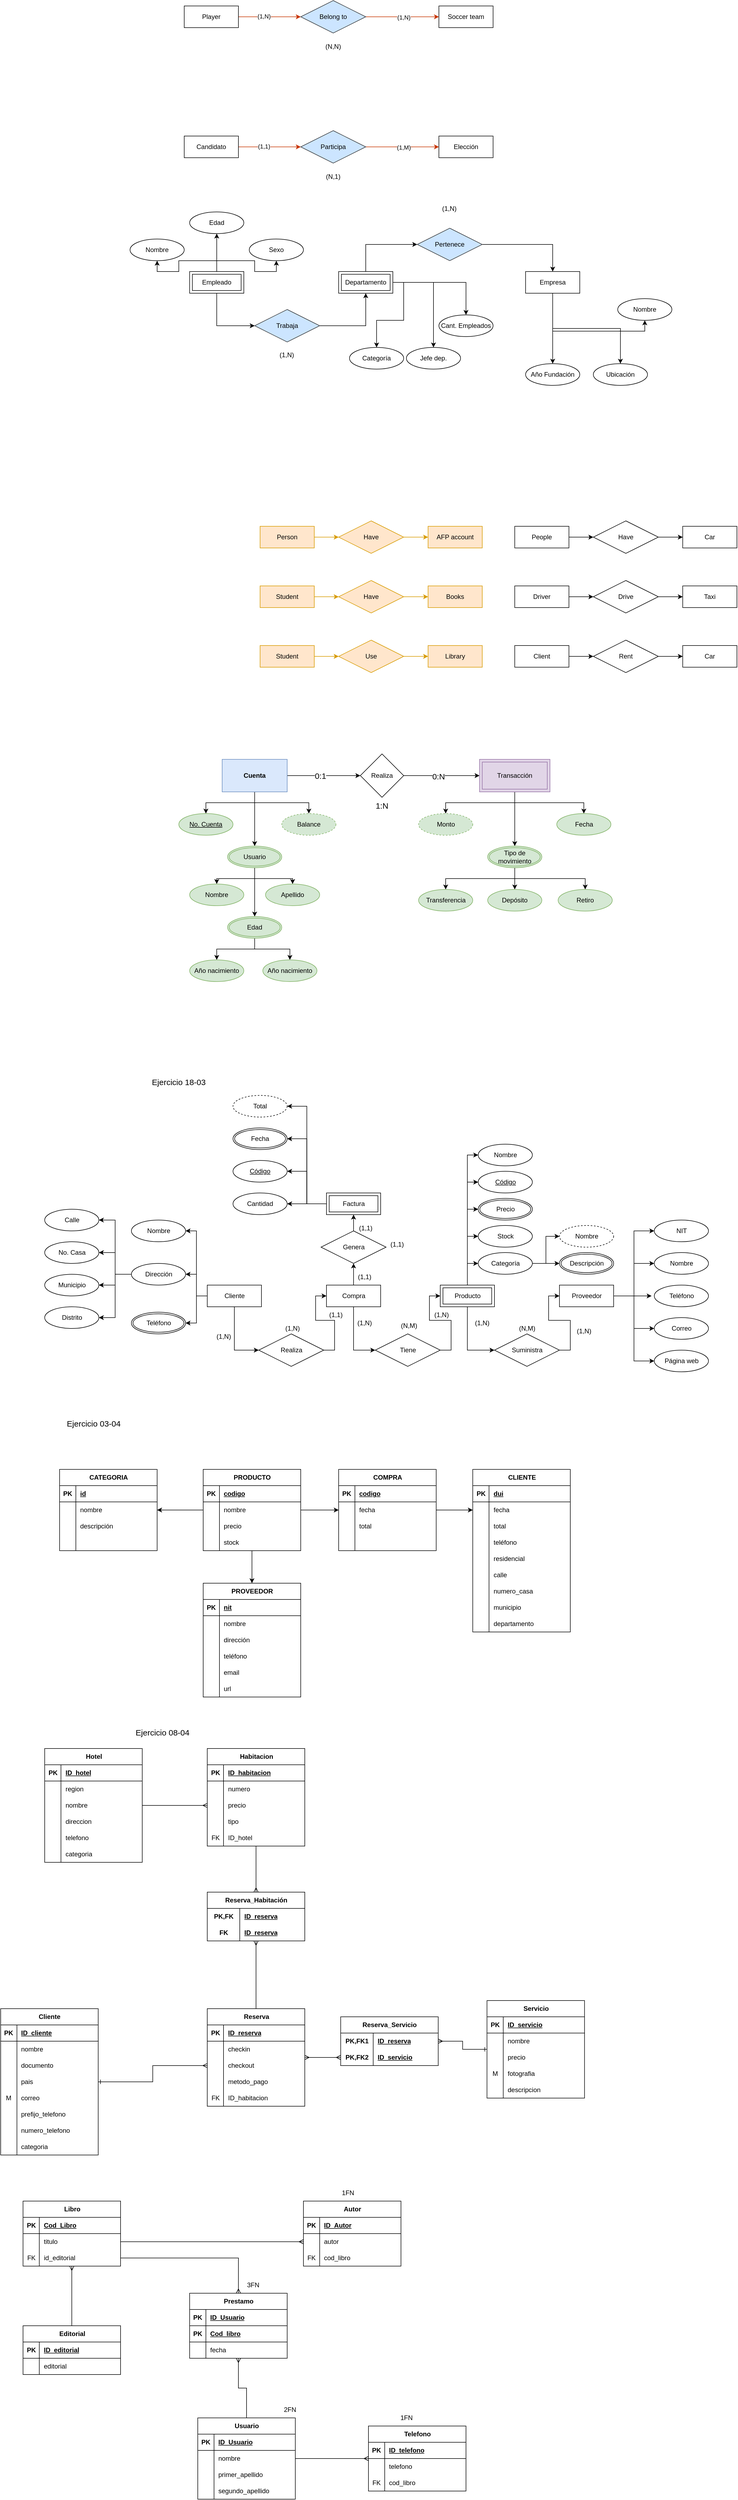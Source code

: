 <mxfile version="24.2.2" type="device">
  <diagram id="R2lEEEUBdFMjLlhIrx00" name="Page-1">
    <mxGraphModel dx="1736" dy="505" grid="1" gridSize="10" guides="1" tooltips="1" connect="1" arrows="1" fold="1" page="1" pageScale="1" pageWidth="850" pageHeight="1100" math="0" shadow="0" extFonts="Permanent Marker^https://fonts.googleapis.com/css?family=Permanent+Marker">
      <root>
        <mxCell id="0" />
        <mxCell id="1" parent="0" />
        <mxCell id="UTXrpBa6boiH1DBe2FLI-4" style="edgeStyle=orthogonalEdgeStyle;rounded=0;orthogonalLoop=1;jettySize=auto;html=1;exitX=1;exitY=0.5;exitDx=0;exitDy=0;entryX=0;entryY=0.5;entryDx=0;entryDy=0;fillColor=#fa6800;strokeColor=#C73500;" parent="1" source="UTXrpBa6boiH1DBe2FLI-1" target="UTXrpBa6boiH1DBe2FLI-3" edge="1">
          <mxGeometry relative="1" as="geometry">
            <mxPoint x="320" y="100" as="targetPoint" />
          </mxGeometry>
        </mxCell>
        <mxCell id="UTXrpBa6boiH1DBe2FLI-37" value="(1,N)" style="edgeLabel;html=1;align=center;verticalAlign=middle;resizable=0;points=[];" parent="UTXrpBa6boiH1DBe2FLI-4" vertex="1" connectable="0">
          <mxGeometry x="-0.188" y="1" relative="1" as="geometry">
            <mxPoint as="offset" />
          </mxGeometry>
        </mxCell>
        <mxCell id="UTXrpBa6boiH1DBe2FLI-1" value="Player" style="whiteSpace=wrap;html=1;align=center;" parent="1" vertex="1">
          <mxGeometry x="110" y="80" width="100" height="40" as="geometry" />
        </mxCell>
        <mxCell id="UTXrpBa6boiH1DBe2FLI-2" value="Soccer team" style="whiteSpace=wrap;html=1;align=center;" parent="1" vertex="1">
          <mxGeometry x="580" y="80" width="100" height="40" as="geometry" />
        </mxCell>
        <mxCell id="UTXrpBa6boiH1DBe2FLI-5" style="edgeStyle=orthogonalEdgeStyle;rounded=0;orthogonalLoop=1;jettySize=auto;html=1;exitX=1;exitY=0.5;exitDx=0;exitDy=0;entryX=0;entryY=0.5;entryDx=0;entryDy=0;fillColor=#fa6800;strokeColor=#C73500;" parent="1" source="UTXrpBa6boiH1DBe2FLI-3" target="UTXrpBa6boiH1DBe2FLI-2" edge="1">
          <mxGeometry relative="1" as="geometry" />
        </mxCell>
        <mxCell id="UTXrpBa6boiH1DBe2FLI-39" value="(1,N)" style="edgeLabel;html=1;align=center;verticalAlign=middle;resizable=0;points=[];" parent="UTXrpBa6boiH1DBe2FLI-5" vertex="1" connectable="0">
          <mxGeometry x="0.032" y="-1" relative="1" as="geometry">
            <mxPoint as="offset" />
          </mxGeometry>
        </mxCell>
        <mxCell id="UTXrpBa6boiH1DBe2FLI-3" value="Belong to" style="shape=rhombus;perimeter=rhombusPerimeter;whiteSpace=wrap;html=1;align=center;fillColor=#cce5ff;strokeColor=#36393d;" parent="1" vertex="1">
          <mxGeometry x="325" y="70" width="120" height="60" as="geometry" />
        </mxCell>
        <mxCell id="UTXrpBa6boiH1DBe2FLI-6" style="edgeStyle=orthogonalEdgeStyle;rounded=0;orthogonalLoop=1;jettySize=auto;html=1;exitX=1;exitY=0.5;exitDx=0;exitDy=0;entryX=0;entryY=0.5;entryDx=0;entryDy=0;" parent="1" source="UTXrpBa6boiH1DBe2FLI-7" target="UTXrpBa6boiH1DBe2FLI-10" edge="1">
          <mxGeometry relative="1" as="geometry">
            <mxPoint x="860" y="1060" as="targetPoint" />
          </mxGeometry>
        </mxCell>
        <mxCell id="UTXrpBa6boiH1DBe2FLI-7" value="People" style="whiteSpace=wrap;html=1;align=center;" parent="1" vertex="1">
          <mxGeometry x="720" y="1040" width="100" height="40" as="geometry" />
        </mxCell>
        <mxCell id="UTXrpBa6boiH1DBe2FLI-8" value="Car" style="whiteSpace=wrap;html=1;align=center;" parent="1" vertex="1">
          <mxGeometry x="1030" y="1040" width="100" height="40" as="geometry" />
        </mxCell>
        <mxCell id="UTXrpBa6boiH1DBe2FLI-9" style="edgeStyle=orthogonalEdgeStyle;rounded=0;orthogonalLoop=1;jettySize=auto;html=1;exitX=1;exitY=0.5;exitDx=0;exitDy=0;entryX=0;entryY=0.5;entryDx=0;entryDy=0;" parent="1" source="UTXrpBa6boiH1DBe2FLI-10" target="UTXrpBa6boiH1DBe2FLI-8" edge="1">
          <mxGeometry relative="1" as="geometry" />
        </mxCell>
        <mxCell id="UTXrpBa6boiH1DBe2FLI-10" value="Have" style="shape=rhombus;perimeter=rhombusPerimeter;whiteSpace=wrap;html=1;align=center;" parent="1" vertex="1">
          <mxGeometry x="865" y="1030" width="120" height="60" as="geometry" />
        </mxCell>
        <mxCell id="UTXrpBa6boiH1DBe2FLI-12" style="edgeStyle=orthogonalEdgeStyle;rounded=0;orthogonalLoop=1;jettySize=auto;html=1;exitX=1;exitY=0.5;exitDx=0;exitDy=0;entryX=0;entryY=0.5;entryDx=0;entryDy=0;" parent="1" source="UTXrpBa6boiH1DBe2FLI-13" target="UTXrpBa6boiH1DBe2FLI-16" edge="1">
          <mxGeometry relative="1" as="geometry">
            <mxPoint x="860" y="1170" as="targetPoint" />
          </mxGeometry>
        </mxCell>
        <mxCell id="UTXrpBa6boiH1DBe2FLI-13" value="Driver" style="whiteSpace=wrap;html=1;align=center;" parent="1" vertex="1">
          <mxGeometry x="720" y="1150" width="100" height="40" as="geometry" />
        </mxCell>
        <mxCell id="UTXrpBa6boiH1DBe2FLI-14" value="Taxi" style="whiteSpace=wrap;html=1;align=center;" parent="1" vertex="1">
          <mxGeometry x="1030" y="1150" width="100" height="40" as="geometry" />
        </mxCell>
        <mxCell id="UTXrpBa6boiH1DBe2FLI-15" style="edgeStyle=orthogonalEdgeStyle;rounded=0;orthogonalLoop=1;jettySize=auto;html=1;exitX=1;exitY=0.5;exitDx=0;exitDy=0;entryX=0;entryY=0.5;entryDx=0;entryDy=0;" parent="1" source="UTXrpBa6boiH1DBe2FLI-16" target="UTXrpBa6boiH1DBe2FLI-14" edge="1">
          <mxGeometry relative="1" as="geometry" />
        </mxCell>
        <mxCell id="UTXrpBa6boiH1DBe2FLI-16" value="Drive" style="shape=rhombus;perimeter=rhombusPerimeter;whiteSpace=wrap;html=1;align=center;" parent="1" vertex="1">
          <mxGeometry x="865" y="1140" width="120" height="60" as="geometry" />
        </mxCell>
        <mxCell id="UTXrpBa6boiH1DBe2FLI-17" style="edgeStyle=orthogonalEdgeStyle;rounded=0;orthogonalLoop=1;jettySize=auto;html=1;exitX=1;exitY=0.5;exitDx=0;exitDy=0;entryX=0;entryY=0.5;entryDx=0;entryDy=0;" parent="1" source="UTXrpBa6boiH1DBe2FLI-18" target="UTXrpBa6boiH1DBe2FLI-21" edge="1">
          <mxGeometry relative="1" as="geometry">
            <mxPoint x="860" y="1280" as="targetPoint" />
          </mxGeometry>
        </mxCell>
        <mxCell id="UTXrpBa6boiH1DBe2FLI-18" value="Client" style="whiteSpace=wrap;html=1;align=center;" parent="1" vertex="1">
          <mxGeometry x="720" y="1260" width="100" height="40" as="geometry" />
        </mxCell>
        <mxCell id="UTXrpBa6boiH1DBe2FLI-19" value="Car" style="whiteSpace=wrap;html=1;align=center;" parent="1" vertex="1">
          <mxGeometry x="1030" y="1260" width="100" height="40" as="geometry" />
        </mxCell>
        <mxCell id="UTXrpBa6boiH1DBe2FLI-20" style="edgeStyle=orthogonalEdgeStyle;rounded=0;orthogonalLoop=1;jettySize=auto;html=1;exitX=1;exitY=0.5;exitDx=0;exitDy=0;entryX=0;entryY=0.5;entryDx=0;entryDy=0;" parent="1" source="UTXrpBa6boiH1DBe2FLI-21" target="UTXrpBa6boiH1DBe2FLI-19" edge="1">
          <mxGeometry relative="1" as="geometry" />
        </mxCell>
        <mxCell id="UTXrpBa6boiH1DBe2FLI-21" value="Rent" style="shape=rhombus;perimeter=rhombusPerimeter;whiteSpace=wrap;html=1;align=center;" parent="1" vertex="1">
          <mxGeometry x="865" y="1250" width="120" height="60" as="geometry" />
        </mxCell>
        <mxCell id="UTXrpBa6boiH1DBe2FLI-22" style="edgeStyle=orthogonalEdgeStyle;rounded=0;orthogonalLoop=1;jettySize=auto;html=1;exitX=1;exitY=0.5;exitDx=0;exitDy=0;entryX=0;entryY=0.5;entryDx=0;entryDy=0;fillColor=#ffe6cc;strokeColor=#d79b00;" parent="1" source="UTXrpBa6boiH1DBe2FLI-23" target="UTXrpBa6boiH1DBe2FLI-26" edge="1">
          <mxGeometry relative="1" as="geometry">
            <mxPoint x="390" y="1060" as="targetPoint" />
          </mxGeometry>
        </mxCell>
        <mxCell id="UTXrpBa6boiH1DBe2FLI-23" value="Person" style="whiteSpace=wrap;html=1;align=center;fillColor=#ffe6cc;strokeColor=#d79b00;" parent="1" vertex="1">
          <mxGeometry x="250" y="1040" width="100" height="40" as="geometry" />
        </mxCell>
        <mxCell id="UTXrpBa6boiH1DBe2FLI-24" value="AFP account" style="whiteSpace=wrap;html=1;align=center;fillColor=#ffe6cc;strokeColor=#d79b00;" parent="1" vertex="1">
          <mxGeometry x="560" y="1040" width="100" height="40" as="geometry" />
        </mxCell>
        <mxCell id="UTXrpBa6boiH1DBe2FLI-25" style="edgeStyle=orthogonalEdgeStyle;rounded=0;orthogonalLoop=1;jettySize=auto;html=1;exitX=1;exitY=0.5;exitDx=0;exitDy=0;entryX=0;entryY=0.5;entryDx=0;entryDy=0;fillColor=#ffe6cc;strokeColor=#d79b00;" parent="1" source="UTXrpBa6boiH1DBe2FLI-26" target="UTXrpBa6boiH1DBe2FLI-24" edge="1">
          <mxGeometry relative="1" as="geometry" />
        </mxCell>
        <mxCell id="UTXrpBa6boiH1DBe2FLI-26" value="Have" style="shape=rhombus;perimeter=rhombusPerimeter;whiteSpace=wrap;html=1;align=center;fillColor=#ffe6cc;strokeColor=#d79b00;" parent="1" vertex="1">
          <mxGeometry x="395" y="1030" width="120" height="60" as="geometry" />
        </mxCell>
        <mxCell id="UTXrpBa6boiH1DBe2FLI-27" style="edgeStyle=orthogonalEdgeStyle;rounded=0;orthogonalLoop=1;jettySize=auto;html=1;exitX=1;exitY=0.5;exitDx=0;exitDy=0;entryX=0;entryY=0.5;entryDx=0;entryDy=0;fillColor=#ffe6cc;strokeColor=#d79b00;" parent="1" source="UTXrpBa6boiH1DBe2FLI-28" target="UTXrpBa6boiH1DBe2FLI-31" edge="1">
          <mxGeometry relative="1" as="geometry">
            <mxPoint x="390" y="1280" as="targetPoint" />
          </mxGeometry>
        </mxCell>
        <mxCell id="UTXrpBa6boiH1DBe2FLI-28" value="Student" style="whiteSpace=wrap;html=1;align=center;fillColor=#ffe6cc;strokeColor=#d79b00;" parent="1" vertex="1">
          <mxGeometry x="250" y="1260" width="100" height="40" as="geometry" />
        </mxCell>
        <mxCell id="UTXrpBa6boiH1DBe2FLI-29" value="Library" style="whiteSpace=wrap;html=1;align=center;fillColor=#ffe6cc;strokeColor=#d79b00;" parent="1" vertex="1">
          <mxGeometry x="560" y="1260" width="100" height="40" as="geometry" />
        </mxCell>
        <mxCell id="UTXrpBa6boiH1DBe2FLI-30" style="edgeStyle=orthogonalEdgeStyle;rounded=0;orthogonalLoop=1;jettySize=auto;html=1;exitX=1;exitY=0.5;exitDx=0;exitDy=0;entryX=0;entryY=0.5;entryDx=0;entryDy=0;fillColor=#ffe6cc;strokeColor=#d79b00;" parent="1" source="UTXrpBa6boiH1DBe2FLI-31" target="UTXrpBa6boiH1DBe2FLI-29" edge="1">
          <mxGeometry relative="1" as="geometry" />
        </mxCell>
        <mxCell id="UTXrpBa6boiH1DBe2FLI-31" value="Use" style="shape=rhombus;perimeter=rhombusPerimeter;whiteSpace=wrap;html=1;align=center;fillColor=#ffe6cc;strokeColor=#d79b00;" parent="1" vertex="1">
          <mxGeometry x="395" y="1250" width="120" height="60" as="geometry" />
        </mxCell>
        <mxCell id="UTXrpBa6boiH1DBe2FLI-32" style="edgeStyle=orthogonalEdgeStyle;rounded=0;orthogonalLoop=1;jettySize=auto;html=1;exitX=1;exitY=0.5;exitDx=0;exitDy=0;entryX=0;entryY=0.5;entryDx=0;entryDy=0;fillColor=#ffe6cc;strokeColor=#d79b00;" parent="1" source="UTXrpBa6boiH1DBe2FLI-33" target="UTXrpBa6boiH1DBe2FLI-36" edge="1">
          <mxGeometry relative="1" as="geometry">
            <mxPoint x="390" y="1170" as="targetPoint" />
          </mxGeometry>
        </mxCell>
        <mxCell id="UTXrpBa6boiH1DBe2FLI-33" value="Student" style="whiteSpace=wrap;html=1;align=center;fillColor=#ffe6cc;strokeColor=#d79b00;" parent="1" vertex="1">
          <mxGeometry x="250" y="1150" width="100" height="40" as="geometry" />
        </mxCell>
        <mxCell id="UTXrpBa6boiH1DBe2FLI-34" value="Books" style="whiteSpace=wrap;html=1;align=center;fillColor=#ffe6cc;strokeColor=#d79b00;" parent="1" vertex="1">
          <mxGeometry x="560" y="1150" width="100" height="40" as="geometry" />
        </mxCell>
        <mxCell id="UTXrpBa6boiH1DBe2FLI-35" style="edgeStyle=orthogonalEdgeStyle;rounded=0;orthogonalLoop=1;jettySize=auto;html=1;exitX=1;exitY=0.5;exitDx=0;exitDy=0;entryX=0;entryY=0.5;entryDx=0;entryDy=0;fillColor=#ffe6cc;strokeColor=#d79b00;" parent="1" source="UTXrpBa6boiH1DBe2FLI-36" target="UTXrpBa6boiH1DBe2FLI-34" edge="1">
          <mxGeometry relative="1" as="geometry" />
        </mxCell>
        <mxCell id="UTXrpBa6boiH1DBe2FLI-36" value="Have" style="shape=rhombus;perimeter=rhombusPerimeter;whiteSpace=wrap;html=1;align=center;fillColor=#ffe6cc;strokeColor=#d79b00;" parent="1" vertex="1">
          <mxGeometry x="395" y="1140" width="120" height="60" as="geometry" />
        </mxCell>
        <mxCell id="UTXrpBa6boiH1DBe2FLI-38" value="(N,N)" style="text;html=1;align=center;verticalAlign=middle;whiteSpace=wrap;rounded=0;" parent="1" vertex="1">
          <mxGeometry x="355" y="140" width="60" height="30" as="geometry" />
        </mxCell>
        <mxCell id="UTXrpBa6boiH1DBe2FLI-40" style="edgeStyle=orthogonalEdgeStyle;rounded=0;orthogonalLoop=1;jettySize=auto;html=1;exitX=1;exitY=0.5;exitDx=0;exitDy=0;entryX=0;entryY=0.5;entryDx=0;entryDy=0;fillColor=#fa6800;strokeColor=#C73500;" parent="1" source="UTXrpBa6boiH1DBe2FLI-42" target="UTXrpBa6boiH1DBe2FLI-46" edge="1">
          <mxGeometry relative="1" as="geometry">
            <mxPoint x="320" y="340" as="targetPoint" />
          </mxGeometry>
        </mxCell>
        <mxCell id="UTXrpBa6boiH1DBe2FLI-41" value="(1,1)" style="edgeLabel;html=1;align=center;verticalAlign=middle;resizable=0;points=[];" parent="UTXrpBa6boiH1DBe2FLI-40" vertex="1" connectable="0">
          <mxGeometry x="-0.188" y="1" relative="1" as="geometry">
            <mxPoint as="offset" />
          </mxGeometry>
        </mxCell>
        <mxCell id="UTXrpBa6boiH1DBe2FLI-42" value="Candidato" style="whiteSpace=wrap;html=1;align=center;" parent="1" vertex="1">
          <mxGeometry x="110" y="320" width="100" height="40" as="geometry" />
        </mxCell>
        <mxCell id="UTXrpBa6boiH1DBe2FLI-43" value="Elección" style="whiteSpace=wrap;html=1;align=center;" parent="1" vertex="1">
          <mxGeometry x="580" y="320" width="100" height="40" as="geometry" />
        </mxCell>
        <mxCell id="UTXrpBa6boiH1DBe2FLI-44" style="edgeStyle=orthogonalEdgeStyle;rounded=0;orthogonalLoop=1;jettySize=auto;html=1;exitX=1;exitY=0.5;exitDx=0;exitDy=0;entryX=0;entryY=0.5;entryDx=0;entryDy=0;fillColor=#fa6800;strokeColor=#C73500;" parent="1" source="UTXrpBa6boiH1DBe2FLI-46" target="UTXrpBa6boiH1DBe2FLI-43" edge="1">
          <mxGeometry relative="1" as="geometry" />
        </mxCell>
        <mxCell id="UTXrpBa6boiH1DBe2FLI-45" value="(1,M)" style="edgeLabel;html=1;align=center;verticalAlign=middle;resizable=0;points=[];" parent="UTXrpBa6boiH1DBe2FLI-44" vertex="1" connectable="0">
          <mxGeometry x="0.032" y="-1" relative="1" as="geometry">
            <mxPoint as="offset" />
          </mxGeometry>
        </mxCell>
        <mxCell id="UTXrpBa6boiH1DBe2FLI-46" value="Participa" style="shape=rhombus;perimeter=rhombusPerimeter;whiteSpace=wrap;html=1;align=center;fillColor=#cce5ff;strokeColor=#36393d;" parent="1" vertex="1">
          <mxGeometry x="325" y="310" width="120" height="60" as="geometry" />
        </mxCell>
        <mxCell id="UTXrpBa6boiH1DBe2FLI-47" value="(N,1)" style="text;html=1;align=center;verticalAlign=middle;whiteSpace=wrap;rounded=0;" parent="1" vertex="1">
          <mxGeometry x="355" y="380" width="60" height="30" as="geometry" />
        </mxCell>
        <mxCell id="UTXrpBa6boiH1DBe2FLI-61" style="edgeStyle=orthogonalEdgeStyle;rounded=0;orthogonalLoop=1;jettySize=auto;html=1;exitX=1;exitY=0.5;exitDx=0;exitDy=0;entryX=0.5;entryY=1;entryDx=0;entryDy=0;" parent="1" source="UTXrpBa6boiH1DBe2FLI-54" target="UTXrpBa6boiH1DBe2FLI-59" edge="1">
          <mxGeometry relative="1" as="geometry" />
        </mxCell>
        <mxCell id="UTXrpBa6boiH1DBe2FLI-54" value="Trabaja" style="shape=rhombus;perimeter=rhombusPerimeter;whiteSpace=wrap;html=1;align=center;fillColor=#cce5ff;strokeColor=#36393d;" parent="1" vertex="1">
          <mxGeometry x="240" y="640" width="120" height="60" as="geometry" />
        </mxCell>
        <mxCell id="UTXrpBa6boiH1DBe2FLI-82" style="edgeStyle=orthogonalEdgeStyle;rounded=0;orthogonalLoop=1;jettySize=auto;html=1;exitX=0.5;exitY=1;exitDx=0;exitDy=0;entryX=0.5;entryY=0;entryDx=0;entryDy=0;" parent="1" source="UTXrpBa6boiH1DBe2FLI-56" target="UTXrpBa6boiH1DBe2FLI-71" edge="1">
          <mxGeometry relative="1" as="geometry" />
        </mxCell>
        <mxCell id="UTXrpBa6boiH1DBe2FLI-83" style="edgeStyle=orthogonalEdgeStyle;rounded=0;orthogonalLoop=1;jettySize=auto;html=1;exitX=0.5;exitY=1;exitDx=0;exitDy=0;entryX=0.5;entryY=0;entryDx=0;entryDy=0;" parent="1" source="UTXrpBa6boiH1DBe2FLI-56" target="UTXrpBa6boiH1DBe2FLI-72" edge="1">
          <mxGeometry relative="1" as="geometry" />
        </mxCell>
        <mxCell id="UTXrpBa6boiH1DBe2FLI-84" style="edgeStyle=orthogonalEdgeStyle;rounded=0;orthogonalLoop=1;jettySize=auto;html=1;exitX=0.5;exitY=1;exitDx=0;exitDy=0;entryX=0.5;entryY=1;entryDx=0;entryDy=0;" parent="1" source="UTXrpBa6boiH1DBe2FLI-56" target="UTXrpBa6boiH1DBe2FLI-70" edge="1">
          <mxGeometry relative="1" as="geometry" />
        </mxCell>
        <mxCell id="UTXrpBa6boiH1DBe2FLI-56" value="Empresa" style="whiteSpace=wrap;html=1;align=center;" parent="1" vertex="1">
          <mxGeometry x="740" y="570" width="100" height="40" as="geometry" />
        </mxCell>
        <mxCell id="UTXrpBa6boiH1DBe2FLI-63" style="edgeStyle=orthogonalEdgeStyle;rounded=0;orthogonalLoop=1;jettySize=auto;html=1;exitX=1;exitY=0.5;exitDx=0;exitDy=0;entryX=0.5;entryY=0;entryDx=0;entryDy=0;" parent="1" source="UTXrpBa6boiH1DBe2FLI-57" target="UTXrpBa6boiH1DBe2FLI-56" edge="1">
          <mxGeometry relative="1" as="geometry" />
        </mxCell>
        <mxCell id="UTXrpBa6boiH1DBe2FLI-57" value="Pertenece" style="shape=rhombus;perimeter=rhombusPerimeter;whiteSpace=wrap;html=1;align=center;fillColor=#cce5ff;strokeColor=#36393d;" parent="1" vertex="1">
          <mxGeometry x="540" y="490" width="120" height="60" as="geometry" />
        </mxCell>
        <mxCell id="UTXrpBa6boiH1DBe2FLI-60" style="edgeStyle=orthogonalEdgeStyle;rounded=0;orthogonalLoop=1;jettySize=auto;html=1;exitX=0.5;exitY=1;exitDx=0;exitDy=0;entryX=0;entryY=0.5;entryDx=0;entryDy=0;" parent="1" source="UTXrpBa6boiH1DBe2FLI-58" target="UTXrpBa6boiH1DBe2FLI-54" edge="1">
          <mxGeometry relative="1" as="geometry" />
        </mxCell>
        <mxCell id="UTXrpBa6boiH1DBe2FLI-75" style="edgeStyle=orthogonalEdgeStyle;rounded=0;orthogonalLoop=1;jettySize=auto;html=1;exitX=0.5;exitY=0;exitDx=0;exitDy=0;entryX=0.5;entryY=1;entryDx=0;entryDy=0;" parent="1" source="UTXrpBa6boiH1DBe2FLI-58" target="UTXrpBa6boiH1DBe2FLI-66" edge="1">
          <mxGeometry relative="1" as="geometry" />
        </mxCell>
        <mxCell id="UTXrpBa6boiH1DBe2FLI-76" style="edgeStyle=orthogonalEdgeStyle;rounded=0;orthogonalLoop=1;jettySize=auto;html=1;exitX=0.5;exitY=0;exitDx=0;exitDy=0;entryX=0.5;entryY=1;entryDx=0;entryDy=0;" parent="1" source="UTXrpBa6boiH1DBe2FLI-58" target="UTXrpBa6boiH1DBe2FLI-64" edge="1">
          <mxGeometry relative="1" as="geometry" />
        </mxCell>
        <mxCell id="UTXrpBa6boiH1DBe2FLI-77" style="edgeStyle=orthogonalEdgeStyle;rounded=0;orthogonalLoop=1;jettySize=auto;html=1;exitX=0.5;exitY=0;exitDx=0;exitDy=0;entryX=0.5;entryY=1;entryDx=0;entryDy=0;" parent="1" source="UTXrpBa6boiH1DBe2FLI-58" target="UTXrpBa6boiH1DBe2FLI-65" edge="1">
          <mxGeometry relative="1" as="geometry" />
        </mxCell>
        <mxCell id="UTXrpBa6boiH1DBe2FLI-58" value="Empleado" style="shape=ext;margin=3;double=1;whiteSpace=wrap;html=1;align=center;" parent="1" vertex="1">
          <mxGeometry x="120" y="570" width="100" height="40" as="geometry" />
        </mxCell>
        <mxCell id="UTXrpBa6boiH1DBe2FLI-62" style="edgeStyle=orthogonalEdgeStyle;rounded=0;orthogonalLoop=1;jettySize=auto;html=1;exitX=0.5;exitY=0;exitDx=0;exitDy=0;entryX=0;entryY=0.5;entryDx=0;entryDy=0;" parent="1" source="UTXrpBa6boiH1DBe2FLI-59" target="UTXrpBa6boiH1DBe2FLI-57" edge="1">
          <mxGeometry relative="1" as="geometry" />
        </mxCell>
        <mxCell id="UTXrpBa6boiH1DBe2FLI-78" style="edgeStyle=orthogonalEdgeStyle;rounded=0;orthogonalLoop=1;jettySize=auto;html=1;exitX=1;exitY=0.5;exitDx=0;exitDy=0;entryX=0.5;entryY=0;entryDx=0;entryDy=0;" parent="1" source="UTXrpBa6boiH1DBe2FLI-59" target="UTXrpBa6boiH1DBe2FLI-67" edge="1">
          <mxGeometry relative="1" as="geometry" />
        </mxCell>
        <mxCell id="UTXrpBa6boiH1DBe2FLI-79" style="edgeStyle=orthogonalEdgeStyle;rounded=0;orthogonalLoop=1;jettySize=auto;html=1;exitX=1;exitY=0.5;exitDx=0;exitDy=0;entryX=0.5;entryY=0;entryDx=0;entryDy=0;" parent="1" source="UTXrpBa6boiH1DBe2FLI-59" target="UTXrpBa6boiH1DBe2FLI-68" edge="1">
          <mxGeometry relative="1" as="geometry" />
        </mxCell>
        <mxCell id="UTXrpBa6boiH1DBe2FLI-80" style="edgeStyle=orthogonalEdgeStyle;rounded=0;orthogonalLoop=1;jettySize=auto;html=1;exitX=1;exitY=0.5;exitDx=0;exitDy=0;entryX=0.5;entryY=0;entryDx=0;entryDy=0;" parent="1" source="UTXrpBa6boiH1DBe2FLI-59" target="UTXrpBa6boiH1DBe2FLI-69" edge="1">
          <mxGeometry relative="1" as="geometry" />
        </mxCell>
        <mxCell id="UTXrpBa6boiH1DBe2FLI-59" value="Departamento" style="shape=ext;margin=3;double=1;whiteSpace=wrap;html=1;align=center;" parent="1" vertex="1">
          <mxGeometry x="395" y="570" width="100" height="40" as="geometry" />
        </mxCell>
        <mxCell id="UTXrpBa6boiH1DBe2FLI-64" value="Nombre" style="ellipse;whiteSpace=wrap;html=1;align=center;" parent="1" vertex="1">
          <mxGeometry x="10" y="510" width="100" height="40" as="geometry" />
        </mxCell>
        <mxCell id="UTXrpBa6boiH1DBe2FLI-65" value="Edad" style="ellipse;whiteSpace=wrap;html=1;align=center;" parent="1" vertex="1">
          <mxGeometry x="120" y="460" width="100" height="40" as="geometry" />
        </mxCell>
        <mxCell id="UTXrpBa6boiH1DBe2FLI-66" value="Sexo" style="ellipse;whiteSpace=wrap;html=1;align=center;" parent="1" vertex="1">
          <mxGeometry x="230" y="510" width="100" height="40" as="geometry" />
        </mxCell>
        <mxCell id="UTXrpBa6boiH1DBe2FLI-67" value="Cant. Empleados" style="ellipse;whiteSpace=wrap;html=1;align=center;" parent="1" vertex="1">
          <mxGeometry x="580" y="650" width="100" height="40" as="geometry" />
        </mxCell>
        <mxCell id="UTXrpBa6boiH1DBe2FLI-68" value="Categoría" style="ellipse;whiteSpace=wrap;html=1;align=center;" parent="1" vertex="1">
          <mxGeometry x="415" y="710" width="100" height="40" as="geometry" />
        </mxCell>
        <mxCell id="UTXrpBa6boiH1DBe2FLI-69" value="Jefe dep." style="ellipse;whiteSpace=wrap;html=1;align=center;" parent="1" vertex="1">
          <mxGeometry x="520" y="710" width="100" height="40" as="geometry" />
        </mxCell>
        <mxCell id="UTXrpBa6boiH1DBe2FLI-70" value="Nombre" style="ellipse;whiteSpace=wrap;html=1;align=center;" parent="1" vertex="1">
          <mxGeometry x="910" y="620" width="100" height="40" as="geometry" />
        </mxCell>
        <mxCell id="UTXrpBa6boiH1DBe2FLI-71" value="Año Fundación" style="ellipse;whiteSpace=wrap;html=1;align=center;" parent="1" vertex="1">
          <mxGeometry x="740" y="740" width="100" height="40" as="geometry" />
        </mxCell>
        <mxCell id="UTXrpBa6boiH1DBe2FLI-72" value="Ubicación" style="ellipse;whiteSpace=wrap;html=1;align=center;" parent="1" vertex="1">
          <mxGeometry x="865" y="740" width="100" height="40" as="geometry" />
        </mxCell>
        <mxCell id="UTXrpBa6boiH1DBe2FLI-73" value="(1,N)" style="text;strokeColor=none;fillColor=none;spacingLeft=4;spacingRight=4;overflow=hidden;rotatable=0;points=[[0,0.5],[1,0.5]];portConstraint=eastwest;fontSize=12;whiteSpace=wrap;html=1;" parent="1" vertex="1">
          <mxGeometry x="280" y="710" width="40" height="30" as="geometry" />
        </mxCell>
        <mxCell id="UTXrpBa6boiH1DBe2FLI-74" value="(1,N)" style="text;strokeColor=none;fillColor=none;spacingLeft=4;spacingRight=4;overflow=hidden;rotatable=0;points=[[0,0.5],[1,0.5]];portConstraint=eastwest;fontSize=12;whiteSpace=wrap;html=1;" parent="1" vertex="1">
          <mxGeometry x="580" y="440" width="40" height="30" as="geometry" />
        </mxCell>
        <mxCell id="Iyl1IDhOwi-nhxQjmKdL-4" style="edgeStyle=orthogonalEdgeStyle;rounded=0;orthogonalLoop=1;jettySize=auto;html=1;" parent="1" source="Iyl1IDhOwi-nhxQjmKdL-1" target="Iyl1IDhOwi-nhxQjmKdL-2" edge="1">
          <mxGeometry relative="1" as="geometry" />
        </mxCell>
        <mxCell id="Iyl1IDhOwi-nhxQjmKdL-21" value="0:1" style="edgeLabel;html=1;align=center;verticalAlign=middle;resizable=0;points=[];fontSize=15;" parent="Iyl1IDhOwi-nhxQjmKdL-4" vertex="1" connectable="0">
          <mxGeometry x="-0.062" y="-4" relative="1" as="geometry">
            <mxPoint x="-3" y="-4" as="offset" />
          </mxGeometry>
        </mxCell>
        <mxCell id="Iyl1IDhOwi-nhxQjmKdL-28" style="edgeStyle=orthogonalEdgeStyle;rounded=0;orthogonalLoop=1;jettySize=auto;html=1;exitX=0.5;exitY=1;exitDx=0;exitDy=0;entryX=0.5;entryY=0;entryDx=0;entryDy=0;" parent="1" source="Iyl1IDhOwi-nhxQjmKdL-1" target="Iyl1IDhOwi-nhxQjmKdL-8" edge="1">
          <mxGeometry relative="1" as="geometry" />
        </mxCell>
        <mxCell id="Iyl1IDhOwi-nhxQjmKdL-29" style="edgeStyle=orthogonalEdgeStyle;rounded=0;orthogonalLoop=1;jettySize=auto;html=1;exitX=0.5;exitY=1;exitDx=0;exitDy=0;entryX=0.5;entryY=0;entryDx=0;entryDy=0;" parent="1" source="Iyl1IDhOwi-nhxQjmKdL-1" target="Iyl1IDhOwi-nhxQjmKdL-26" edge="1">
          <mxGeometry relative="1" as="geometry" />
        </mxCell>
        <mxCell id="Iyl1IDhOwi-nhxQjmKdL-30" style="edgeStyle=orthogonalEdgeStyle;rounded=0;orthogonalLoop=1;jettySize=auto;html=1;exitX=0.5;exitY=1;exitDx=0;exitDy=0;entryX=0.5;entryY=0;entryDx=0;entryDy=0;" parent="1" source="Iyl1IDhOwi-nhxQjmKdL-1" target="Iyl1IDhOwi-nhxQjmKdL-17" edge="1">
          <mxGeometry relative="1" as="geometry" />
        </mxCell>
        <mxCell id="Iyl1IDhOwi-nhxQjmKdL-1" value="&lt;b&gt;Cuenta&lt;/b&gt;" style="rounded=0;whiteSpace=wrap;html=1;fillColor=#dae8fc;strokeColor=#6c8ebf;" parent="1" vertex="1">
          <mxGeometry x="180" y="1470" width="120" height="60" as="geometry" />
        </mxCell>
        <mxCell id="Iyl1IDhOwi-nhxQjmKdL-7" style="edgeStyle=orthogonalEdgeStyle;rounded=0;orthogonalLoop=1;jettySize=auto;html=1;exitX=1;exitY=0.5;exitDx=0;exitDy=0;entryX=0;entryY=0.5;entryDx=0;entryDy=0;" parent="1" source="Iyl1IDhOwi-nhxQjmKdL-2" target="Iyl1IDhOwi-nhxQjmKdL-6" edge="1">
          <mxGeometry relative="1" as="geometry" />
        </mxCell>
        <mxCell id="Iyl1IDhOwi-nhxQjmKdL-25" value="0:N" style="edgeLabel;html=1;align=center;verticalAlign=middle;resizable=0;points=[];fontSize=15;" parent="Iyl1IDhOwi-nhxQjmKdL-7" vertex="1" connectable="0">
          <mxGeometry x="-0.09" y="-1" relative="1" as="geometry">
            <mxPoint as="offset" />
          </mxGeometry>
        </mxCell>
        <mxCell id="Iyl1IDhOwi-nhxQjmKdL-2" value="Realiza" style="rhombus;whiteSpace=wrap;html=1;" parent="1" vertex="1">
          <mxGeometry x="435" y="1460" width="80" height="80" as="geometry" />
        </mxCell>
        <mxCell id="Iyl1IDhOwi-nhxQjmKdL-34" style="edgeStyle=orthogonalEdgeStyle;rounded=0;orthogonalLoop=1;jettySize=auto;html=1;exitX=0.5;exitY=1;exitDx=0;exitDy=0;entryX=0.5;entryY=0;entryDx=0;entryDy=0;" parent="1" source="Iyl1IDhOwi-nhxQjmKdL-6" target="Iyl1IDhOwi-nhxQjmKdL-16" edge="1">
          <mxGeometry relative="1" as="geometry" />
        </mxCell>
        <mxCell id="Iyl1IDhOwi-nhxQjmKdL-35" style="edgeStyle=orthogonalEdgeStyle;rounded=0;orthogonalLoop=1;jettySize=auto;html=1;exitX=0.5;exitY=1;exitDx=0;exitDy=0;entryX=0.5;entryY=0;entryDx=0;entryDy=0;" parent="1" source="Iyl1IDhOwi-nhxQjmKdL-6" target="Iyl1IDhOwi-nhxQjmKdL-15" edge="1">
          <mxGeometry relative="1" as="geometry" />
        </mxCell>
        <mxCell id="Iyl1IDhOwi-nhxQjmKdL-36" style="edgeStyle=orthogonalEdgeStyle;rounded=0;orthogonalLoop=1;jettySize=auto;html=1;exitX=0.5;exitY=1;exitDx=0;exitDy=0;entryX=0.5;entryY=0;entryDx=0;entryDy=0;" parent="1" source="Iyl1IDhOwi-nhxQjmKdL-6" target="Iyl1IDhOwi-nhxQjmKdL-10" edge="1">
          <mxGeometry relative="1" as="geometry" />
        </mxCell>
        <mxCell id="Iyl1IDhOwi-nhxQjmKdL-6" value="Transacción" style="shape=ext;margin=3;double=1;whiteSpace=wrap;html=1;align=center;fillColor=#e1d5e7;strokeColor=#9673a6;" parent="1" vertex="1">
          <mxGeometry x="655" y="1470" width="130" height="60" as="geometry" />
        </mxCell>
        <mxCell id="Iyl1IDhOwi-nhxQjmKdL-8" value="No. Cuenta" style="ellipse;whiteSpace=wrap;html=1;align=center;fontStyle=4;fillColor=#d5e8d4;strokeColor=#82b366;" parent="1" vertex="1">
          <mxGeometry x="100" y="1570" width="100" height="40" as="geometry" />
        </mxCell>
        <mxCell id="Iyl1IDhOwi-nhxQjmKdL-37" style="edgeStyle=orthogonalEdgeStyle;rounded=0;orthogonalLoop=1;jettySize=auto;html=1;exitX=0.5;exitY=1;exitDx=0;exitDy=0;entryX=0.5;entryY=0;entryDx=0;entryDy=0;" parent="1" source="Iyl1IDhOwi-nhxQjmKdL-10" target="Iyl1IDhOwi-nhxQjmKdL-13" edge="1">
          <mxGeometry relative="1" as="geometry" />
        </mxCell>
        <mxCell id="Iyl1IDhOwi-nhxQjmKdL-38" style="edgeStyle=orthogonalEdgeStyle;rounded=0;orthogonalLoop=1;jettySize=auto;html=1;exitX=0.5;exitY=1;exitDx=0;exitDy=0;entryX=0.5;entryY=0;entryDx=0;entryDy=0;" parent="1" source="Iyl1IDhOwi-nhxQjmKdL-10" target="Iyl1IDhOwi-nhxQjmKdL-14" edge="1">
          <mxGeometry relative="1" as="geometry" />
        </mxCell>
        <mxCell id="Iyl1IDhOwi-nhxQjmKdL-39" style="edgeStyle=orthogonalEdgeStyle;rounded=0;orthogonalLoop=1;jettySize=auto;html=1;exitX=0.5;exitY=1;exitDx=0;exitDy=0;entryX=0.5;entryY=0;entryDx=0;entryDy=0;" parent="1" source="Iyl1IDhOwi-nhxQjmKdL-10" target="Iyl1IDhOwi-nhxQjmKdL-11" edge="1">
          <mxGeometry relative="1" as="geometry" />
        </mxCell>
        <mxCell id="Iyl1IDhOwi-nhxQjmKdL-10" value="Tipo de movimiento" style="ellipse;shape=doubleEllipse;margin=3;whiteSpace=wrap;html=1;align=center;fillColor=#d5e8d4;strokeColor=#82b366;" parent="1" vertex="1">
          <mxGeometry x="670" y="1630" width="100" height="40" as="geometry" />
        </mxCell>
        <mxCell id="Iyl1IDhOwi-nhxQjmKdL-11" value="Transferencia" style="ellipse;whiteSpace=wrap;html=1;align=center;fillColor=#d5e8d4;strokeColor=#82b366;" parent="1" vertex="1">
          <mxGeometry x="542.5" y="1710" width="100" height="40" as="geometry" />
        </mxCell>
        <mxCell id="Iyl1IDhOwi-nhxQjmKdL-13" value="Depósito" style="ellipse;whiteSpace=wrap;html=1;align=center;fillColor=#d5e8d4;strokeColor=#82b366;" parent="1" vertex="1">
          <mxGeometry x="670" y="1710" width="100" height="40" as="geometry" />
        </mxCell>
        <mxCell id="Iyl1IDhOwi-nhxQjmKdL-14" value="Retiro" style="ellipse;whiteSpace=wrap;html=1;align=center;fillColor=#d5e8d4;strokeColor=#82b366;" parent="1" vertex="1">
          <mxGeometry x="800" y="1710" width="100" height="40" as="geometry" />
        </mxCell>
        <mxCell id="Iyl1IDhOwi-nhxQjmKdL-15" value="Fecha" style="ellipse;whiteSpace=wrap;html=1;align=center;fillColor=#d5e8d4;strokeColor=#82b366;" parent="1" vertex="1">
          <mxGeometry x="797.5" y="1570" width="100" height="40" as="geometry" />
        </mxCell>
        <mxCell id="Iyl1IDhOwi-nhxQjmKdL-16" value="Monto" style="ellipse;whiteSpace=wrap;html=1;align=center;dashed=1;fillColor=#d5e8d4;strokeColor=#82b366;" parent="1" vertex="1">
          <mxGeometry x="542.5" y="1570" width="100" height="40" as="geometry" />
        </mxCell>
        <mxCell id="Iyl1IDhOwi-nhxQjmKdL-31" style="edgeStyle=orthogonalEdgeStyle;rounded=0;orthogonalLoop=1;jettySize=auto;html=1;exitX=0.5;exitY=1;exitDx=0;exitDy=0;entryX=0.5;entryY=0;entryDx=0;entryDy=0;" parent="1" source="Iyl1IDhOwi-nhxQjmKdL-17" target="Iyl1IDhOwi-nhxQjmKdL-19" edge="1">
          <mxGeometry relative="1" as="geometry" />
        </mxCell>
        <mxCell id="Iyl1IDhOwi-nhxQjmKdL-32" style="edgeStyle=orthogonalEdgeStyle;rounded=0;orthogonalLoop=1;jettySize=auto;html=1;exitX=0.5;exitY=1;exitDx=0;exitDy=0;entryX=0.5;entryY=0;entryDx=0;entryDy=0;" parent="1" source="Iyl1IDhOwi-nhxQjmKdL-17" target="Iyl1IDhOwi-nhxQjmKdL-18" edge="1">
          <mxGeometry relative="1" as="geometry" />
        </mxCell>
        <mxCell id="Iyl1IDhOwi-nhxQjmKdL-41" style="edgeStyle=orthogonalEdgeStyle;rounded=0;orthogonalLoop=1;jettySize=auto;html=1;exitX=0.5;exitY=1;exitDx=0;exitDy=0;" parent="1" source="Iyl1IDhOwi-nhxQjmKdL-17" target="Iyl1IDhOwi-nhxQjmKdL-40" edge="1">
          <mxGeometry relative="1" as="geometry" />
        </mxCell>
        <mxCell id="Iyl1IDhOwi-nhxQjmKdL-17" value="Usuario" style="ellipse;shape=doubleEllipse;margin=3;whiteSpace=wrap;html=1;align=center;fillColor=#d5e8d4;strokeColor=#82b366;" parent="1" vertex="1">
          <mxGeometry x="190" y="1630" width="100" height="40" as="geometry" />
        </mxCell>
        <mxCell id="Iyl1IDhOwi-nhxQjmKdL-18" value="Nombre" style="ellipse;whiteSpace=wrap;html=1;align=center;fillColor=#d5e8d4;strokeColor=#82b366;" parent="1" vertex="1">
          <mxGeometry x="120" y="1700" width="100" height="40" as="geometry" />
        </mxCell>
        <mxCell id="Iyl1IDhOwi-nhxQjmKdL-19" value="Apellido" style="ellipse;whiteSpace=wrap;html=1;align=center;fillColor=#d5e8d4;strokeColor=#82b366;" parent="1" vertex="1">
          <mxGeometry x="260" y="1700" width="100" height="40" as="geometry" />
        </mxCell>
        <mxCell id="Iyl1IDhOwi-nhxQjmKdL-20" value="1:N" style="text;html=1;align=center;verticalAlign=middle;whiteSpace=wrap;rounded=0;fontSize=15;fillColor=none;" parent="1" vertex="1">
          <mxGeometry x="445" y="1540" width="60" height="30" as="geometry" />
        </mxCell>
        <mxCell id="Iyl1IDhOwi-nhxQjmKdL-26" value="Balance" style="ellipse;whiteSpace=wrap;html=1;align=center;dashed=1;fillColor=#d5e8d4;strokeColor=#82b366;" parent="1" vertex="1">
          <mxGeometry x="290" y="1570" width="100" height="40" as="geometry" />
        </mxCell>
        <mxCell id="Iyl1IDhOwi-nhxQjmKdL-44" style="edgeStyle=orthogonalEdgeStyle;rounded=0;orthogonalLoop=1;jettySize=auto;html=1;exitX=0.5;exitY=1;exitDx=0;exitDy=0;entryX=0.5;entryY=0;entryDx=0;entryDy=0;" parent="1" source="Iyl1IDhOwi-nhxQjmKdL-40" target="Iyl1IDhOwi-nhxQjmKdL-43" edge="1">
          <mxGeometry relative="1" as="geometry" />
        </mxCell>
        <mxCell id="Iyl1IDhOwi-nhxQjmKdL-45" style="edgeStyle=orthogonalEdgeStyle;rounded=0;orthogonalLoop=1;jettySize=auto;html=1;exitX=0.5;exitY=1;exitDx=0;exitDy=0;entryX=0.5;entryY=0;entryDx=0;entryDy=0;" parent="1" source="Iyl1IDhOwi-nhxQjmKdL-40" target="Iyl1IDhOwi-nhxQjmKdL-42" edge="1">
          <mxGeometry relative="1" as="geometry" />
        </mxCell>
        <mxCell id="Iyl1IDhOwi-nhxQjmKdL-40" value="Edad" style="ellipse;shape=doubleEllipse;margin=3;whiteSpace=wrap;html=1;align=center;fillColor=#d5e8d4;strokeColor=#82b366;" parent="1" vertex="1">
          <mxGeometry x="190" y="1760" width="100" height="40" as="geometry" />
        </mxCell>
        <mxCell id="Iyl1IDhOwi-nhxQjmKdL-42" value="Año nacimiento" style="ellipse;whiteSpace=wrap;html=1;align=center;fillColor=#d5e8d4;strokeColor=#82b366;" parent="1" vertex="1">
          <mxGeometry x="120" y="1840" width="100" height="40" as="geometry" />
        </mxCell>
        <mxCell id="Iyl1IDhOwi-nhxQjmKdL-43" value="Año nacimiento" style="ellipse;whiteSpace=wrap;html=1;align=center;fillColor=#d5e8d4;strokeColor=#82b366;" parent="1" vertex="1">
          <mxGeometry x="255" y="1840" width="100" height="40" as="geometry" />
        </mxCell>
        <mxCell id="Iyl1IDhOwi-nhxQjmKdL-47" value="Ejercicio 18-03" style="text;html=1;align=center;verticalAlign=middle;whiteSpace=wrap;rounded=0;fontSize=15;" parent="1" vertex="1">
          <mxGeometry x="30" y="2050" width="140" height="30" as="geometry" />
        </mxCell>
        <mxCell id="Iyl1IDhOwi-nhxQjmKdL-73" style="edgeStyle=orthogonalEdgeStyle;rounded=0;orthogonalLoop=1;jettySize=auto;html=1;exitX=1;exitY=0.5;exitDx=0;exitDy=0;entryX=0;entryY=0.5;entryDx=0;entryDy=0;" parent="1" source="Iyl1IDhOwi-nhxQjmKdL-50" target="Iyl1IDhOwi-nhxQjmKdL-67" edge="1">
          <mxGeometry relative="1" as="geometry" />
        </mxCell>
        <mxCell id="Iyl1IDhOwi-nhxQjmKdL-74" style="edgeStyle=orthogonalEdgeStyle;rounded=0;orthogonalLoop=1;jettySize=auto;html=1;exitX=1;exitY=0.5;exitDx=0;exitDy=0;entryX=0;entryY=0.5;entryDx=0;entryDy=0;" parent="1" source="Iyl1IDhOwi-nhxQjmKdL-50" target="Iyl1IDhOwi-nhxQjmKdL-68" edge="1">
          <mxGeometry relative="1" as="geometry" />
        </mxCell>
        <mxCell id="Iyl1IDhOwi-nhxQjmKdL-75" style="edgeStyle=orthogonalEdgeStyle;rounded=0;orthogonalLoop=1;jettySize=auto;html=1;exitX=1;exitY=0.5;exitDx=0;exitDy=0;" parent="1" source="Iyl1IDhOwi-nhxQjmKdL-50" edge="1">
          <mxGeometry relative="1" as="geometry">
            <mxPoint x="972.5" y="2460" as="targetPoint" />
          </mxGeometry>
        </mxCell>
        <mxCell id="Iyl1IDhOwi-nhxQjmKdL-76" style="edgeStyle=orthogonalEdgeStyle;rounded=0;orthogonalLoop=1;jettySize=auto;html=1;entryX=0;entryY=0.5;entryDx=0;entryDy=0;" parent="1" source="Iyl1IDhOwi-nhxQjmKdL-50" target="Iyl1IDhOwi-nhxQjmKdL-71" edge="1">
          <mxGeometry relative="1" as="geometry" />
        </mxCell>
        <mxCell id="Iyl1IDhOwi-nhxQjmKdL-77" style="edgeStyle=orthogonalEdgeStyle;rounded=0;orthogonalLoop=1;jettySize=auto;html=1;entryX=0;entryY=0.5;entryDx=0;entryDy=0;" parent="1" source="Iyl1IDhOwi-nhxQjmKdL-50" target="Iyl1IDhOwi-nhxQjmKdL-72" edge="1">
          <mxGeometry relative="1" as="geometry" />
        </mxCell>
        <mxCell id="Iyl1IDhOwi-nhxQjmKdL-50" value="Proveedor" style="whiteSpace=wrap;html=1;align=center;" parent="1" vertex="1">
          <mxGeometry x="802.5" y="2440" width="100" height="40" as="geometry" />
        </mxCell>
        <mxCell id="Iyl1IDhOwi-nhxQjmKdL-57" style="edgeStyle=orthogonalEdgeStyle;rounded=0;orthogonalLoop=1;jettySize=auto;html=1;exitX=0.5;exitY=1;exitDx=0;exitDy=0;entryX=0;entryY=0.5;entryDx=0;entryDy=0;" parent="1" source="Iyl1IDhOwi-nhxQjmKdL-52" target="Iyl1IDhOwi-nhxQjmKdL-54" edge="1">
          <mxGeometry relative="1" as="geometry" />
        </mxCell>
        <mxCell id="Iyl1IDhOwi-nhxQjmKdL-86" style="edgeStyle=orthogonalEdgeStyle;rounded=0;orthogonalLoop=1;jettySize=auto;html=1;exitX=0;exitY=0.5;exitDx=0;exitDy=0;entryX=1;entryY=0.5;entryDx=0;entryDy=0;" parent="1" source="Iyl1IDhOwi-nhxQjmKdL-52" target="Iyl1IDhOwi-nhxQjmKdL-81" edge="1">
          <mxGeometry relative="1" as="geometry" />
        </mxCell>
        <mxCell id="Iyl1IDhOwi-nhxQjmKdL-87" style="edgeStyle=orthogonalEdgeStyle;rounded=0;orthogonalLoop=1;jettySize=auto;html=1;exitX=0;exitY=0.5;exitDx=0;exitDy=0;entryX=1;entryY=0.5;entryDx=0;entryDy=0;" parent="1" source="Iyl1IDhOwi-nhxQjmKdL-52" target="Iyl1IDhOwi-nhxQjmKdL-80" edge="1">
          <mxGeometry relative="1" as="geometry" />
        </mxCell>
        <mxCell id="Iyl1IDhOwi-nhxQjmKdL-88" style="edgeStyle=orthogonalEdgeStyle;rounded=0;orthogonalLoop=1;jettySize=auto;html=1;exitX=0;exitY=0.5;exitDx=0;exitDy=0;entryX=1;entryY=0.5;entryDx=0;entryDy=0;" parent="1" source="Iyl1IDhOwi-nhxQjmKdL-52" target="Iyl1IDhOwi-nhxQjmKdL-69" edge="1">
          <mxGeometry relative="1" as="geometry" />
        </mxCell>
        <mxCell id="Iyl1IDhOwi-nhxQjmKdL-52" value="Cliente" style="whiteSpace=wrap;html=1;align=center;" parent="1" vertex="1">
          <mxGeometry x="152.5" y="2440" width="100" height="40" as="geometry" />
        </mxCell>
        <mxCell id="Iyl1IDhOwi-nhxQjmKdL-59" style="edgeStyle=orthogonalEdgeStyle;rounded=0;orthogonalLoop=1;jettySize=auto;html=1;exitX=0.5;exitY=1;exitDx=0;exitDy=0;entryX=0;entryY=0.5;entryDx=0;entryDy=0;" parent="1" source="Iyl1IDhOwi-nhxQjmKdL-53" target="Iyl1IDhOwi-nhxQjmKdL-55" edge="1">
          <mxGeometry relative="1" as="geometry" />
        </mxCell>
        <mxCell id="Iyl1IDhOwi-nhxQjmKdL-128" style="edgeStyle=orthogonalEdgeStyle;rounded=0;orthogonalLoop=1;jettySize=auto;html=1;entryX=0.5;entryY=1;entryDx=0;entryDy=0;" parent="1" source="Iyl1IDhOwi-nhxQjmKdL-53" target="Iyl1IDhOwi-nhxQjmKdL-117" edge="1">
          <mxGeometry relative="1" as="geometry" />
        </mxCell>
        <mxCell id="Iyl1IDhOwi-nhxQjmKdL-53" value="Compra" style="whiteSpace=wrap;html=1;align=center;" parent="1" vertex="1">
          <mxGeometry x="372.5" y="2440" width="100" height="40" as="geometry" />
        </mxCell>
        <mxCell id="Iyl1IDhOwi-nhxQjmKdL-58" style="edgeStyle=orthogonalEdgeStyle;rounded=0;orthogonalLoop=1;jettySize=auto;html=1;exitX=1;exitY=0.5;exitDx=0;exitDy=0;entryX=0;entryY=0.5;entryDx=0;entryDy=0;" parent="1" source="Iyl1IDhOwi-nhxQjmKdL-54" target="Iyl1IDhOwi-nhxQjmKdL-53" edge="1">
          <mxGeometry relative="1" as="geometry" />
        </mxCell>
        <mxCell id="Iyl1IDhOwi-nhxQjmKdL-54" value="Realiza" style="shape=rhombus;perimeter=rhombusPerimeter;whiteSpace=wrap;html=1;align=center;" parent="1" vertex="1">
          <mxGeometry x="247.5" y="2530" width="120" height="60" as="geometry" />
        </mxCell>
        <mxCell id="Iyl1IDhOwi-nhxQjmKdL-65" style="edgeStyle=orthogonalEdgeStyle;rounded=0;orthogonalLoop=1;jettySize=auto;html=1;exitX=1;exitY=0.5;exitDx=0;exitDy=0;entryX=0;entryY=0.5;entryDx=0;entryDy=0;" parent="1" source="Iyl1IDhOwi-nhxQjmKdL-55" target="Iyl1IDhOwi-nhxQjmKdL-64" edge="1">
          <mxGeometry relative="1" as="geometry" />
        </mxCell>
        <mxCell id="Iyl1IDhOwi-nhxQjmKdL-55" value="Tiene" style="shape=rhombus;perimeter=rhombusPerimeter;whiteSpace=wrap;html=1;align=center;" parent="1" vertex="1">
          <mxGeometry x="462.5" y="2530" width="120" height="60" as="geometry" />
        </mxCell>
        <mxCell id="Iyl1IDhOwi-nhxQjmKdL-62" style="edgeStyle=orthogonalEdgeStyle;rounded=0;orthogonalLoop=1;jettySize=auto;html=1;exitX=1;exitY=0.5;exitDx=0;exitDy=0;entryX=0;entryY=0.5;entryDx=0;entryDy=0;" parent="1" source="Iyl1IDhOwi-nhxQjmKdL-56" target="Iyl1IDhOwi-nhxQjmKdL-50" edge="1">
          <mxGeometry relative="1" as="geometry" />
        </mxCell>
        <mxCell id="Iyl1IDhOwi-nhxQjmKdL-56" value="Suministra" style="shape=rhombus;perimeter=rhombusPerimeter;whiteSpace=wrap;html=1;align=center;" parent="1" vertex="1">
          <mxGeometry x="682.5" y="2530" width="120" height="60" as="geometry" />
        </mxCell>
        <mxCell id="Iyl1IDhOwi-nhxQjmKdL-66" style="edgeStyle=orthogonalEdgeStyle;rounded=0;orthogonalLoop=1;jettySize=auto;html=1;entryX=0;entryY=0.5;entryDx=0;entryDy=0;" parent="1" source="Iyl1IDhOwi-nhxQjmKdL-64" target="Iyl1IDhOwi-nhxQjmKdL-56" edge="1">
          <mxGeometry relative="1" as="geometry" />
        </mxCell>
        <mxCell id="Iyl1IDhOwi-nhxQjmKdL-110" style="edgeStyle=orthogonalEdgeStyle;rounded=0;orthogonalLoop=1;jettySize=auto;html=1;exitX=0.5;exitY=0;exitDx=0;exitDy=0;entryX=0;entryY=0.5;entryDx=0;entryDy=0;" parent="1" source="Iyl1IDhOwi-nhxQjmKdL-64" target="Iyl1IDhOwi-nhxQjmKdL-103" edge="1">
          <mxGeometry relative="1" as="geometry" />
        </mxCell>
        <mxCell id="Iyl1IDhOwi-nhxQjmKdL-111" style="edgeStyle=orthogonalEdgeStyle;rounded=0;orthogonalLoop=1;jettySize=auto;html=1;exitX=0.5;exitY=0;exitDx=0;exitDy=0;entryX=0;entryY=0.5;entryDx=0;entryDy=0;" parent="1" source="Iyl1IDhOwi-nhxQjmKdL-64" target="Iyl1IDhOwi-nhxQjmKdL-102" edge="1">
          <mxGeometry relative="1" as="geometry" />
        </mxCell>
        <mxCell id="Iyl1IDhOwi-nhxQjmKdL-112" style="edgeStyle=orthogonalEdgeStyle;rounded=0;orthogonalLoop=1;jettySize=auto;html=1;exitX=0.5;exitY=0;exitDx=0;exitDy=0;entryX=0;entryY=0.5;entryDx=0;entryDy=0;" parent="1" source="Iyl1IDhOwi-nhxQjmKdL-64" target="Iyl1IDhOwi-nhxQjmKdL-101" edge="1">
          <mxGeometry relative="1" as="geometry" />
        </mxCell>
        <mxCell id="Iyl1IDhOwi-nhxQjmKdL-113" style="edgeStyle=orthogonalEdgeStyle;rounded=0;orthogonalLoop=1;jettySize=auto;html=1;exitX=0.5;exitY=0;exitDx=0;exitDy=0;entryX=0;entryY=0.5;entryDx=0;entryDy=0;" parent="1" source="Iyl1IDhOwi-nhxQjmKdL-64" target="Iyl1IDhOwi-nhxQjmKdL-98" edge="1">
          <mxGeometry relative="1" as="geometry" />
        </mxCell>
        <mxCell id="Iyl1IDhOwi-nhxQjmKdL-114" style="edgeStyle=orthogonalEdgeStyle;rounded=0;orthogonalLoop=1;jettySize=auto;html=1;exitX=0.5;exitY=0;exitDx=0;exitDy=0;entryX=0;entryY=0.5;entryDx=0;entryDy=0;" parent="1" source="Iyl1IDhOwi-nhxQjmKdL-64" target="Iyl1IDhOwi-nhxQjmKdL-99" edge="1">
          <mxGeometry relative="1" as="geometry" />
        </mxCell>
        <mxCell id="Iyl1IDhOwi-nhxQjmKdL-64" value="Producto" style="shape=ext;margin=3;double=1;whiteSpace=wrap;html=1;align=center;" parent="1" vertex="1">
          <mxGeometry x="582.5" y="2440" width="100" height="40" as="geometry" />
        </mxCell>
        <mxCell id="Iyl1IDhOwi-nhxQjmKdL-67" value="NIT" style="ellipse;whiteSpace=wrap;html=1;align=center;" parent="1" vertex="1">
          <mxGeometry x="977.5" y="2320" width="100" height="40" as="geometry" />
        </mxCell>
        <mxCell id="Iyl1IDhOwi-nhxQjmKdL-68" value="Nombre" style="ellipse;whiteSpace=wrap;html=1;align=center;" parent="1" vertex="1">
          <mxGeometry x="977.5" y="2380" width="100" height="40" as="geometry" />
        </mxCell>
        <mxCell id="Iyl1IDhOwi-nhxQjmKdL-69" value="Teléfono" style="ellipse;shape=doubleEllipse;margin=3;whiteSpace=wrap;html=1;align=center;" parent="1" vertex="1">
          <mxGeometry x="12.5" y="2490" width="100" height="40" as="geometry" />
        </mxCell>
        <mxCell id="Iyl1IDhOwi-nhxQjmKdL-70" value="Teléfono" style="ellipse;whiteSpace=wrap;html=1;align=center;" parent="1" vertex="1">
          <mxGeometry x="977.5" y="2440" width="100" height="40" as="geometry" />
        </mxCell>
        <mxCell id="Iyl1IDhOwi-nhxQjmKdL-71" value="Correo" style="ellipse;whiteSpace=wrap;html=1;align=center;" parent="1" vertex="1">
          <mxGeometry x="977.5" y="2500" width="100" height="40" as="geometry" />
        </mxCell>
        <mxCell id="Iyl1IDhOwi-nhxQjmKdL-72" value="Página web" style="ellipse;whiteSpace=wrap;html=1;align=center;" parent="1" vertex="1">
          <mxGeometry x="977.5" y="2560" width="100" height="40" as="geometry" />
        </mxCell>
        <mxCell id="Iyl1IDhOwi-nhxQjmKdL-80" value="Nombre" style="ellipse;whiteSpace=wrap;html=1;align=center;" parent="1" vertex="1">
          <mxGeometry x="12.5" y="2320" width="100" height="40" as="geometry" />
        </mxCell>
        <mxCell id="Iyl1IDhOwi-nhxQjmKdL-94" style="edgeStyle=orthogonalEdgeStyle;rounded=0;orthogonalLoop=1;jettySize=auto;html=1;exitX=0;exitY=0.5;exitDx=0;exitDy=0;entryX=1;entryY=0.5;entryDx=0;entryDy=0;" parent="1" source="Iyl1IDhOwi-nhxQjmKdL-81" target="Iyl1IDhOwi-nhxQjmKdL-90" edge="1">
          <mxGeometry relative="1" as="geometry" />
        </mxCell>
        <mxCell id="Iyl1IDhOwi-nhxQjmKdL-95" style="edgeStyle=orthogonalEdgeStyle;rounded=0;orthogonalLoop=1;jettySize=auto;html=1;exitX=0;exitY=0.5;exitDx=0;exitDy=0;entryX=1;entryY=0.5;entryDx=0;entryDy=0;" parent="1" source="Iyl1IDhOwi-nhxQjmKdL-81" target="Iyl1IDhOwi-nhxQjmKdL-91" edge="1">
          <mxGeometry relative="1" as="geometry" />
        </mxCell>
        <mxCell id="Iyl1IDhOwi-nhxQjmKdL-96" style="edgeStyle=orthogonalEdgeStyle;rounded=0;orthogonalLoop=1;jettySize=auto;html=1;exitX=0;exitY=0.5;exitDx=0;exitDy=0;entryX=1;entryY=0.5;entryDx=0;entryDy=0;" parent="1" source="Iyl1IDhOwi-nhxQjmKdL-81" target="Iyl1IDhOwi-nhxQjmKdL-92" edge="1">
          <mxGeometry relative="1" as="geometry" />
        </mxCell>
        <mxCell id="Iyl1IDhOwi-nhxQjmKdL-97" style="edgeStyle=orthogonalEdgeStyle;rounded=0;orthogonalLoop=1;jettySize=auto;html=1;exitX=0;exitY=0.5;exitDx=0;exitDy=0;entryX=1;entryY=0.5;entryDx=0;entryDy=0;" parent="1" source="Iyl1IDhOwi-nhxQjmKdL-81" target="Iyl1IDhOwi-nhxQjmKdL-93" edge="1">
          <mxGeometry relative="1" as="geometry" />
        </mxCell>
        <mxCell id="Iyl1IDhOwi-nhxQjmKdL-81" value="Dirección" style="ellipse;whiteSpace=wrap;html=1;align=center;" parent="1" vertex="1">
          <mxGeometry x="12.5" y="2400" width="100" height="40" as="geometry" />
        </mxCell>
        <mxCell id="Iyl1IDhOwi-nhxQjmKdL-90" value="Calle" style="ellipse;margin=3;whiteSpace=wrap;html=1;align=center;" parent="1" vertex="1">
          <mxGeometry x="-147.5" y="2300" width="100" height="40" as="geometry" />
        </mxCell>
        <mxCell id="Iyl1IDhOwi-nhxQjmKdL-91" value="No. Casa" style="ellipse;margin=3;whiteSpace=wrap;html=1;align=center;" parent="1" vertex="1">
          <mxGeometry x="-147.5" y="2360" width="100" height="40" as="geometry" />
        </mxCell>
        <mxCell id="Iyl1IDhOwi-nhxQjmKdL-92" value="Municipio" style="ellipse;margin=3;whiteSpace=wrap;html=1;align=center;" parent="1" vertex="1">
          <mxGeometry x="-147.5" y="2420" width="100" height="40" as="geometry" />
        </mxCell>
        <mxCell id="Iyl1IDhOwi-nhxQjmKdL-93" value="Distrito" style="ellipse;margin=3;whiteSpace=wrap;html=1;align=center;" parent="1" vertex="1">
          <mxGeometry x="-147.5" y="2480" width="100" height="40" as="geometry" />
        </mxCell>
        <mxCell id="Iyl1IDhOwi-nhxQjmKdL-98" value="Código" style="ellipse;whiteSpace=wrap;html=1;align=center;fontStyle=4;" parent="1" vertex="1">
          <mxGeometry x="652.5" y="2230" width="100" height="40" as="geometry" />
        </mxCell>
        <mxCell id="Iyl1IDhOwi-nhxQjmKdL-99" value="Nombre" style="ellipse;whiteSpace=wrap;html=1;align=center;" parent="1" vertex="1">
          <mxGeometry x="652.5" y="2180" width="100" height="40" as="geometry" />
        </mxCell>
        <mxCell id="Iyl1IDhOwi-nhxQjmKdL-101" value="Precio" style="ellipse;shape=doubleEllipse;margin=3;whiteSpace=wrap;html=1;align=center;" parent="1" vertex="1">
          <mxGeometry x="652.5" y="2280" width="100" height="40" as="geometry" />
        </mxCell>
        <mxCell id="Iyl1IDhOwi-nhxQjmKdL-102" value="Stock" style="ellipse;whiteSpace=wrap;html=1;align=center;" parent="1" vertex="1">
          <mxGeometry x="652.5" y="2330" width="100" height="40" as="geometry" />
        </mxCell>
        <mxCell id="Iyl1IDhOwi-nhxQjmKdL-108" style="edgeStyle=orthogonalEdgeStyle;rounded=0;orthogonalLoop=1;jettySize=auto;html=1;exitX=1;exitY=0.5;exitDx=0;exitDy=0;entryX=0;entryY=0.5;entryDx=0;entryDy=0;" parent="1" source="Iyl1IDhOwi-nhxQjmKdL-103" target="Iyl1IDhOwi-nhxQjmKdL-105" edge="1">
          <mxGeometry relative="1" as="geometry" />
        </mxCell>
        <mxCell id="Iyl1IDhOwi-nhxQjmKdL-109" style="edgeStyle=orthogonalEdgeStyle;rounded=0;orthogonalLoop=1;jettySize=auto;html=1;exitX=1;exitY=0.5;exitDx=0;exitDy=0;entryX=0;entryY=0.5;entryDx=0;entryDy=0;" parent="1" source="Iyl1IDhOwi-nhxQjmKdL-103" target="Iyl1IDhOwi-nhxQjmKdL-107" edge="1">
          <mxGeometry relative="1" as="geometry" />
        </mxCell>
        <mxCell id="Iyl1IDhOwi-nhxQjmKdL-103" value="Categoría" style="ellipse;whiteSpace=wrap;html=1;align=center;" parent="1" vertex="1">
          <mxGeometry x="652.5" y="2380" width="100" height="40" as="geometry" />
        </mxCell>
        <mxCell id="Iyl1IDhOwi-nhxQjmKdL-105" value="Nombre" style="ellipse;whiteSpace=wrap;html=1;align=center;dashed=1;" parent="1" vertex="1">
          <mxGeometry x="802.5" y="2330" width="100" height="40" as="geometry" />
        </mxCell>
        <mxCell id="Iyl1IDhOwi-nhxQjmKdL-107" value="Descripción" style="ellipse;shape=doubleEllipse;margin=3;whiteSpace=wrap;html=1;align=center;" parent="1" vertex="1">
          <mxGeometry x="802.5" y="2380" width="100" height="40" as="geometry" />
        </mxCell>
        <mxCell id="Iyl1IDhOwi-nhxQjmKdL-124" style="edgeStyle=orthogonalEdgeStyle;rounded=0;orthogonalLoop=1;jettySize=auto;html=1;exitX=0;exitY=0.5;exitDx=0;exitDy=0;entryX=1;entryY=0.5;entryDx=0;entryDy=0;" parent="1" source="Iyl1IDhOwi-nhxQjmKdL-116" target="Iyl1IDhOwi-nhxQjmKdL-121" edge="1">
          <mxGeometry relative="1" as="geometry" />
        </mxCell>
        <mxCell id="Iyl1IDhOwi-nhxQjmKdL-125" style="edgeStyle=orthogonalEdgeStyle;rounded=0;orthogonalLoop=1;jettySize=auto;html=1;exitX=0;exitY=0.5;exitDx=0;exitDy=0;entryX=1;entryY=0.5;entryDx=0;entryDy=0;" parent="1" source="Iyl1IDhOwi-nhxQjmKdL-116" target="Iyl1IDhOwi-nhxQjmKdL-118" edge="1">
          <mxGeometry relative="1" as="geometry" />
        </mxCell>
        <mxCell id="Iyl1IDhOwi-nhxQjmKdL-126" style="edgeStyle=orthogonalEdgeStyle;rounded=0;orthogonalLoop=1;jettySize=auto;html=1;exitX=0;exitY=0.5;exitDx=0;exitDy=0;entryX=1;entryY=0.5;entryDx=0;entryDy=0;" parent="1" source="Iyl1IDhOwi-nhxQjmKdL-116" target="Iyl1IDhOwi-nhxQjmKdL-120" edge="1">
          <mxGeometry relative="1" as="geometry" />
        </mxCell>
        <mxCell id="Iyl1IDhOwi-nhxQjmKdL-127" style="edgeStyle=orthogonalEdgeStyle;rounded=0;orthogonalLoop=1;jettySize=auto;html=1;exitX=0;exitY=0.5;exitDx=0;exitDy=0;entryX=1;entryY=0.5;entryDx=0;entryDy=0;" parent="1" source="Iyl1IDhOwi-nhxQjmKdL-116" target="Iyl1IDhOwi-nhxQjmKdL-123" edge="1">
          <mxGeometry relative="1" as="geometry" />
        </mxCell>
        <mxCell id="Iyl1IDhOwi-nhxQjmKdL-116" value="Factura" style="shape=ext;margin=3;double=1;whiteSpace=wrap;html=1;align=center;" parent="1" vertex="1">
          <mxGeometry x="372.5" y="2270" width="100" height="40" as="geometry" />
        </mxCell>
        <mxCell id="Iyl1IDhOwi-nhxQjmKdL-129" style="edgeStyle=orthogonalEdgeStyle;rounded=0;orthogonalLoop=1;jettySize=auto;html=1;" parent="1" source="Iyl1IDhOwi-nhxQjmKdL-117" target="Iyl1IDhOwi-nhxQjmKdL-116" edge="1">
          <mxGeometry relative="1" as="geometry" />
        </mxCell>
        <mxCell id="Iyl1IDhOwi-nhxQjmKdL-117" value="Genera" style="shape=rhombus;perimeter=rhombusPerimeter;whiteSpace=wrap;html=1;align=center;" parent="1" vertex="1">
          <mxGeometry x="362.5" y="2340" width="120" height="60" as="geometry" />
        </mxCell>
        <mxCell id="Iyl1IDhOwi-nhxQjmKdL-118" value="Código" style="ellipse;whiteSpace=wrap;html=1;align=center;fontStyle=4;" parent="1" vertex="1">
          <mxGeometry x="200" y="2210" width="100" height="40" as="geometry" />
        </mxCell>
        <mxCell id="Iyl1IDhOwi-nhxQjmKdL-120" value="Fecha" style="ellipse;shape=doubleEllipse;margin=3;whiteSpace=wrap;html=1;align=center;" parent="1" vertex="1">
          <mxGeometry x="200" y="2150" width="100" height="40" as="geometry" />
        </mxCell>
        <mxCell id="Iyl1IDhOwi-nhxQjmKdL-121" value="Cantidad" style="ellipse;whiteSpace=wrap;html=1;align=center;" parent="1" vertex="1">
          <mxGeometry x="200" y="2270" width="100" height="40" as="geometry" />
        </mxCell>
        <mxCell id="Iyl1IDhOwi-nhxQjmKdL-123" value="Total" style="ellipse;whiteSpace=wrap;html=1;align=center;dashed=1;" parent="1" vertex="1">
          <mxGeometry x="200" y="2090" width="100" height="40" as="geometry" />
        </mxCell>
        <mxCell id="Iyl1IDhOwi-nhxQjmKdL-131" value="(N,M)" style="text;html=1;align=center;verticalAlign=middle;whiteSpace=wrap;rounded=0;" parent="1" vertex="1">
          <mxGeometry x="712.5" y="2505" width="60" height="30" as="geometry" />
        </mxCell>
        <mxCell id="Iyl1IDhOwi-nhxQjmKdL-132" value="(N,M)" style="text;html=1;align=center;verticalAlign=middle;whiteSpace=wrap;rounded=0;" parent="1" vertex="1">
          <mxGeometry x="495" y="2500" width="60" height="30" as="geometry" />
        </mxCell>
        <mxCell id="Iyl1IDhOwi-nhxQjmKdL-133" value="(1,N)" style="text;html=1;align=center;verticalAlign=middle;whiteSpace=wrap;rounded=0;" parent="1" vertex="1">
          <mxGeometry x="280" y="2505" width="60" height="30" as="geometry" />
        </mxCell>
        <mxCell id="Iyl1IDhOwi-nhxQjmKdL-134" value="(1,1)" style="text;html=1;align=center;verticalAlign=middle;whiteSpace=wrap;rounded=0;" parent="1" vertex="1">
          <mxGeometry x="472.5" y="2350" width="60" height="30" as="geometry" />
        </mxCell>
        <mxCell id="Iyl1IDhOwi-nhxQjmKdL-136" value="(1,N)" style="text;html=1;align=center;verticalAlign=middle;whiteSpace=wrap;rounded=0;" parent="1" vertex="1">
          <mxGeometry x="817.5" y="2510" width="60" height="30" as="geometry" />
        </mxCell>
        <mxCell id="Iyl1IDhOwi-nhxQjmKdL-139" value="(1,N)" style="text;html=1;align=center;verticalAlign=middle;whiteSpace=wrap;rounded=0;" parent="1" vertex="1">
          <mxGeometry x="630" y="2495" width="60" height="30" as="geometry" />
        </mxCell>
        <mxCell id="Iyl1IDhOwi-nhxQjmKdL-140" value="(1,N)" style="text;html=1;align=center;verticalAlign=middle;whiteSpace=wrap;rounded=0;" parent="1" vertex="1">
          <mxGeometry x="555" y="2480" width="60" height="30" as="geometry" />
        </mxCell>
        <mxCell id="Iyl1IDhOwi-nhxQjmKdL-141" value="(1,N)" style="text;html=1;align=center;verticalAlign=middle;whiteSpace=wrap;rounded=0;" parent="1" vertex="1">
          <mxGeometry x="412.5" y="2495" width="60" height="30" as="geometry" />
        </mxCell>
        <mxCell id="Iyl1IDhOwi-nhxQjmKdL-142" value="(1,1)" style="text;html=1;align=center;verticalAlign=middle;whiteSpace=wrap;rounded=0;" parent="1" vertex="1">
          <mxGeometry x="412.5" y="2410" width="60" height="30" as="geometry" />
        </mxCell>
        <mxCell id="Iyl1IDhOwi-nhxQjmKdL-143" value="(1,1)" style="text;html=1;align=center;verticalAlign=middle;whiteSpace=wrap;rounded=0;" parent="1" vertex="1">
          <mxGeometry x="415" y="2320" width="60" height="30" as="geometry" />
        </mxCell>
        <mxCell id="Iyl1IDhOwi-nhxQjmKdL-144" value="(1,1)" style="text;html=1;align=center;verticalAlign=middle;whiteSpace=wrap;rounded=0;" parent="1" vertex="1">
          <mxGeometry x="360" y="2480" width="60" height="30" as="geometry" />
        </mxCell>
        <mxCell id="Iyl1IDhOwi-nhxQjmKdL-145" value="(1,N)" style="text;html=1;align=center;verticalAlign=middle;whiteSpace=wrap;rounded=0;" parent="1" vertex="1">
          <mxGeometry x="152.5" y="2520" width="60" height="30" as="geometry" />
        </mxCell>
        <mxCell id="JWuZfUgD4EZI2BWEqnzL-2" value="Ejercicio 03-04" style="text;html=1;align=center;verticalAlign=middle;whiteSpace=wrap;rounded=0;fontSize=15;" parent="1" vertex="1">
          <mxGeometry x="-127.5" y="2680" width="140" height="30" as="geometry" />
        </mxCell>
        <mxCell id="IyygyM3N1O1WAS4SKXTl-88" style="edgeStyle=orthogonalEdgeStyle;rounded=0;orthogonalLoop=1;jettySize=auto;html=1;entryX=0.5;entryY=0;entryDx=0;entryDy=0;" parent="1" source="IyygyM3N1O1WAS4SKXTl-1" target="IyygyM3N1O1WAS4SKXTl-27" edge="1">
          <mxGeometry relative="1" as="geometry" />
        </mxCell>
        <mxCell id="IyygyM3N1O1WAS4SKXTl-89" style="edgeStyle=orthogonalEdgeStyle;rounded=0;orthogonalLoop=1;jettySize=auto;html=1;entryX=0;entryY=0.5;entryDx=0;entryDy=0;" parent="1" source="IyygyM3N1O1WAS4SKXTl-1" target="IyygyM3N1O1WAS4SKXTl-50" edge="1">
          <mxGeometry relative="1" as="geometry" />
        </mxCell>
        <mxCell id="IyygyM3N1O1WAS4SKXTl-90" style="edgeStyle=orthogonalEdgeStyle;rounded=0;orthogonalLoop=1;jettySize=auto;html=1;" parent="1" source="IyygyM3N1O1WAS4SKXTl-1" target="IyygyM3N1O1WAS4SKXTl-18" edge="1">
          <mxGeometry relative="1" as="geometry" />
        </mxCell>
        <mxCell id="IyygyM3N1O1WAS4SKXTl-1" value="PRODUCTO" style="shape=table;startSize=30;container=1;collapsible=1;childLayout=tableLayout;fixedRows=1;rowLines=0;fontStyle=1;align=center;resizeLast=1;html=1;" parent="1" vertex="1">
          <mxGeometry x="145" y="2780" width="180" height="150" as="geometry">
            <mxRectangle x="145" y="2780" width="90" height="30" as="alternateBounds" />
          </mxGeometry>
        </mxCell>
        <mxCell id="IyygyM3N1O1WAS4SKXTl-2" value="" style="shape=tableRow;horizontal=0;startSize=0;swimlaneHead=0;swimlaneBody=0;fillColor=none;collapsible=0;dropTarget=0;points=[[0,0.5],[1,0.5]];portConstraint=eastwest;top=0;left=0;right=0;bottom=1;" parent="IyygyM3N1O1WAS4SKXTl-1" vertex="1">
          <mxGeometry y="30" width="180" height="30" as="geometry" />
        </mxCell>
        <mxCell id="IyygyM3N1O1WAS4SKXTl-3" value="PK" style="shape=partialRectangle;connectable=0;fillColor=none;top=0;left=0;bottom=0;right=0;fontStyle=1;overflow=hidden;whiteSpace=wrap;html=1;" parent="IyygyM3N1O1WAS4SKXTl-2" vertex="1">
          <mxGeometry width="30" height="30" as="geometry">
            <mxRectangle width="30" height="30" as="alternateBounds" />
          </mxGeometry>
        </mxCell>
        <mxCell id="IyygyM3N1O1WAS4SKXTl-4" value="codigo" style="shape=partialRectangle;connectable=0;fillColor=none;top=0;left=0;bottom=0;right=0;align=left;spacingLeft=6;fontStyle=5;overflow=hidden;whiteSpace=wrap;html=1;" parent="IyygyM3N1O1WAS4SKXTl-2" vertex="1">
          <mxGeometry x="30" width="150" height="30" as="geometry">
            <mxRectangle width="150" height="30" as="alternateBounds" />
          </mxGeometry>
        </mxCell>
        <mxCell id="IyygyM3N1O1WAS4SKXTl-5" value="" style="shape=tableRow;horizontal=0;startSize=0;swimlaneHead=0;swimlaneBody=0;fillColor=none;collapsible=0;dropTarget=0;points=[[0,0.5],[1,0.5]];portConstraint=eastwest;top=0;left=0;right=0;bottom=0;" parent="IyygyM3N1O1WAS4SKXTl-1" vertex="1">
          <mxGeometry y="60" width="180" height="30" as="geometry" />
        </mxCell>
        <mxCell id="IyygyM3N1O1WAS4SKXTl-6" value="" style="shape=partialRectangle;connectable=0;fillColor=none;top=0;left=0;bottom=0;right=0;editable=1;overflow=hidden;whiteSpace=wrap;html=1;" parent="IyygyM3N1O1WAS4SKXTl-5" vertex="1">
          <mxGeometry width="30" height="30" as="geometry">
            <mxRectangle width="30" height="30" as="alternateBounds" />
          </mxGeometry>
        </mxCell>
        <mxCell id="IyygyM3N1O1WAS4SKXTl-7" value="nombre" style="shape=partialRectangle;connectable=0;fillColor=none;top=0;left=0;bottom=0;right=0;align=left;spacingLeft=6;overflow=hidden;whiteSpace=wrap;html=1;" parent="IyygyM3N1O1WAS4SKXTl-5" vertex="1">
          <mxGeometry x="30" width="150" height="30" as="geometry">
            <mxRectangle width="150" height="30" as="alternateBounds" />
          </mxGeometry>
        </mxCell>
        <mxCell id="IyygyM3N1O1WAS4SKXTl-8" value="" style="shape=tableRow;horizontal=0;startSize=0;swimlaneHead=0;swimlaneBody=0;fillColor=none;collapsible=0;dropTarget=0;points=[[0,0.5],[1,0.5]];portConstraint=eastwest;top=0;left=0;right=0;bottom=0;" parent="IyygyM3N1O1WAS4SKXTl-1" vertex="1">
          <mxGeometry y="90" width="180" height="30" as="geometry" />
        </mxCell>
        <mxCell id="IyygyM3N1O1WAS4SKXTl-9" value="" style="shape=partialRectangle;connectable=0;fillColor=none;top=0;left=0;bottom=0;right=0;editable=1;overflow=hidden;whiteSpace=wrap;html=1;" parent="IyygyM3N1O1WAS4SKXTl-8" vertex="1">
          <mxGeometry width="30" height="30" as="geometry">
            <mxRectangle width="30" height="30" as="alternateBounds" />
          </mxGeometry>
        </mxCell>
        <mxCell id="IyygyM3N1O1WAS4SKXTl-10" value="precio" style="shape=partialRectangle;connectable=0;fillColor=none;top=0;left=0;bottom=0;right=0;align=left;spacingLeft=6;overflow=hidden;whiteSpace=wrap;html=1;" parent="IyygyM3N1O1WAS4SKXTl-8" vertex="1">
          <mxGeometry x="30" width="150" height="30" as="geometry">
            <mxRectangle width="150" height="30" as="alternateBounds" />
          </mxGeometry>
        </mxCell>
        <mxCell id="IyygyM3N1O1WAS4SKXTl-11" value="" style="shape=tableRow;horizontal=0;startSize=0;swimlaneHead=0;swimlaneBody=0;fillColor=none;collapsible=0;dropTarget=0;points=[[0,0.5],[1,0.5]];portConstraint=eastwest;top=0;left=0;right=0;bottom=0;" parent="IyygyM3N1O1WAS4SKXTl-1" vertex="1">
          <mxGeometry y="120" width="180" height="30" as="geometry" />
        </mxCell>
        <mxCell id="IyygyM3N1O1WAS4SKXTl-12" value="" style="shape=partialRectangle;connectable=0;fillColor=none;top=0;left=0;bottom=0;right=0;editable=1;overflow=hidden;whiteSpace=wrap;html=1;" parent="IyygyM3N1O1WAS4SKXTl-11" vertex="1">
          <mxGeometry width="30" height="30" as="geometry">
            <mxRectangle width="30" height="30" as="alternateBounds" />
          </mxGeometry>
        </mxCell>
        <mxCell id="IyygyM3N1O1WAS4SKXTl-13" value="stock" style="shape=partialRectangle;connectable=0;fillColor=none;top=0;left=0;bottom=0;right=0;align=left;spacingLeft=6;overflow=hidden;whiteSpace=wrap;html=1;" parent="IyygyM3N1O1WAS4SKXTl-11" vertex="1">
          <mxGeometry x="30" width="150" height="30" as="geometry">
            <mxRectangle width="150" height="30" as="alternateBounds" />
          </mxGeometry>
        </mxCell>
        <mxCell id="IyygyM3N1O1WAS4SKXTl-14" value="CATEGORIA" style="shape=table;startSize=30;container=1;collapsible=1;childLayout=tableLayout;fixedRows=1;rowLines=0;fontStyle=1;align=center;resizeLast=1;html=1;" parent="1" vertex="1">
          <mxGeometry x="-120" y="2780" width="180" height="150" as="geometry">
            <mxRectangle x="145" y="2780" width="90" height="30" as="alternateBounds" />
          </mxGeometry>
        </mxCell>
        <mxCell id="IyygyM3N1O1WAS4SKXTl-15" value="" style="shape=tableRow;horizontal=0;startSize=0;swimlaneHead=0;swimlaneBody=0;fillColor=none;collapsible=0;dropTarget=0;points=[[0,0.5],[1,0.5]];portConstraint=eastwest;top=0;left=0;right=0;bottom=1;" parent="IyygyM3N1O1WAS4SKXTl-14" vertex="1">
          <mxGeometry y="30" width="180" height="30" as="geometry" />
        </mxCell>
        <mxCell id="IyygyM3N1O1WAS4SKXTl-16" value="PK" style="shape=partialRectangle;connectable=0;fillColor=none;top=0;left=0;bottom=0;right=0;fontStyle=1;overflow=hidden;whiteSpace=wrap;html=1;" parent="IyygyM3N1O1WAS4SKXTl-15" vertex="1">
          <mxGeometry width="30" height="30" as="geometry">
            <mxRectangle width="30" height="30" as="alternateBounds" />
          </mxGeometry>
        </mxCell>
        <mxCell id="IyygyM3N1O1WAS4SKXTl-17" value="id" style="shape=partialRectangle;connectable=0;fillColor=none;top=0;left=0;bottom=0;right=0;align=left;spacingLeft=6;fontStyle=5;overflow=hidden;whiteSpace=wrap;html=1;" parent="IyygyM3N1O1WAS4SKXTl-15" vertex="1">
          <mxGeometry x="30" width="150" height="30" as="geometry">
            <mxRectangle width="150" height="30" as="alternateBounds" />
          </mxGeometry>
        </mxCell>
        <mxCell id="IyygyM3N1O1WAS4SKXTl-18" value="" style="shape=tableRow;horizontal=0;startSize=0;swimlaneHead=0;swimlaneBody=0;fillColor=none;collapsible=0;dropTarget=0;points=[[0,0.5],[1,0.5]];portConstraint=eastwest;top=0;left=0;right=0;bottom=0;" parent="IyygyM3N1O1WAS4SKXTl-14" vertex="1">
          <mxGeometry y="60" width="180" height="30" as="geometry" />
        </mxCell>
        <mxCell id="IyygyM3N1O1WAS4SKXTl-19" value="" style="shape=partialRectangle;connectable=0;fillColor=none;top=0;left=0;bottom=0;right=0;editable=1;overflow=hidden;whiteSpace=wrap;html=1;" parent="IyygyM3N1O1WAS4SKXTl-18" vertex="1">
          <mxGeometry width="30" height="30" as="geometry">
            <mxRectangle width="30" height="30" as="alternateBounds" />
          </mxGeometry>
        </mxCell>
        <mxCell id="IyygyM3N1O1WAS4SKXTl-20" value="nombre" style="shape=partialRectangle;connectable=0;fillColor=none;top=0;left=0;bottom=0;right=0;align=left;spacingLeft=6;overflow=hidden;whiteSpace=wrap;html=1;" parent="IyygyM3N1O1WAS4SKXTl-18" vertex="1">
          <mxGeometry x="30" width="150" height="30" as="geometry">
            <mxRectangle width="150" height="30" as="alternateBounds" />
          </mxGeometry>
        </mxCell>
        <mxCell id="IyygyM3N1O1WAS4SKXTl-21" value="" style="shape=tableRow;horizontal=0;startSize=0;swimlaneHead=0;swimlaneBody=0;fillColor=none;collapsible=0;dropTarget=0;points=[[0,0.5],[1,0.5]];portConstraint=eastwest;top=0;left=0;right=0;bottom=0;" parent="IyygyM3N1O1WAS4SKXTl-14" vertex="1">
          <mxGeometry y="90" width="180" height="30" as="geometry" />
        </mxCell>
        <mxCell id="IyygyM3N1O1WAS4SKXTl-22" value="" style="shape=partialRectangle;connectable=0;fillColor=none;top=0;left=0;bottom=0;right=0;editable=1;overflow=hidden;whiteSpace=wrap;html=1;" parent="IyygyM3N1O1WAS4SKXTl-21" vertex="1">
          <mxGeometry width="30" height="30" as="geometry">
            <mxRectangle width="30" height="30" as="alternateBounds" />
          </mxGeometry>
        </mxCell>
        <mxCell id="IyygyM3N1O1WAS4SKXTl-23" value="descripción" style="shape=partialRectangle;connectable=0;fillColor=none;top=0;left=0;bottom=0;right=0;align=left;spacingLeft=6;overflow=hidden;whiteSpace=wrap;html=1;" parent="IyygyM3N1O1WAS4SKXTl-21" vertex="1">
          <mxGeometry x="30" width="150" height="30" as="geometry">
            <mxRectangle width="150" height="30" as="alternateBounds" />
          </mxGeometry>
        </mxCell>
        <mxCell id="IyygyM3N1O1WAS4SKXTl-24" value="" style="shape=tableRow;horizontal=0;startSize=0;swimlaneHead=0;swimlaneBody=0;fillColor=none;collapsible=0;dropTarget=0;points=[[0,0.5],[1,0.5]];portConstraint=eastwest;top=0;left=0;right=0;bottom=0;" parent="IyygyM3N1O1WAS4SKXTl-14" vertex="1">
          <mxGeometry y="120" width="180" height="30" as="geometry" />
        </mxCell>
        <mxCell id="IyygyM3N1O1WAS4SKXTl-25" value="" style="shape=partialRectangle;connectable=0;fillColor=none;top=0;left=0;bottom=0;right=0;editable=1;overflow=hidden;whiteSpace=wrap;html=1;" parent="IyygyM3N1O1WAS4SKXTl-24" vertex="1">
          <mxGeometry width="30" height="30" as="geometry">
            <mxRectangle width="30" height="30" as="alternateBounds" />
          </mxGeometry>
        </mxCell>
        <mxCell id="IyygyM3N1O1WAS4SKXTl-26" value="" style="shape=partialRectangle;connectable=0;fillColor=none;top=0;left=0;bottom=0;right=0;align=left;spacingLeft=6;overflow=hidden;whiteSpace=wrap;html=1;" parent="IyygyM3N1O1WAS4SKXTl-24" vertex="1">
          <mxGeometry x="30" width="150" height="30" as="geometry">
            <mxRectangle width="150" height="30" as="alternateBounds" />
          </mxGeometry>
        </mxCell>
        <mxCell id="IyygyM3N1O1WAS4SKXTl-27" value="PROVEEDOR" style="shape=table;startSize=30;container=1;collapsible=1;childLayout=tableLayout;fixedRows=1;rowLines=0;fontStyle=1;align=center;resizeLast=1;html=1;" parent="1" vertex="1">
          <mxGeometry x="145" y="2990" width="180" height="210" as="geometry">
            <mxRectangle x="145" y="2780" width="90" height="30" as="alternateBounds" />
          </mxGeometry>
        </mxCell>
        <mxCell id="IyygyM3N1O1WAS4SKXTl-28" value="" style="shape=tableRow;horizontal=0;startSize=0;swimlaneHead=0;swimlaneBody=0;fillColor=none;collapsible=0;dropTarget=0;points=[[0,0.5],[1,0.5]];portConstraint=eastwest;top=0;left=0;right=0;bottom=1;" parent="IyygyM3N1O1WAS4SKXTl-27" vertex="1">
          <mxGeometry y="30" width="180" height="30" as="geometry" />
        </mxCell>
        <mxCell id="IyygyM3N1O1WAS4SKXTl-29" value="PK" style="shape=partialRectangle;connectable=0;fillColor=none;top=0;left=0;bottom=0;right=0;fontStyle=1;overflow=hidden;whiteSpace=wrap;html=1;" parent="IyygyM3N1O1WAS4SKXTl-28" vertex="1">
          <mxGeometry width="30" height="30" as="geometry">
            <mxRectangle width="30" height="30" as="alternateBounds" />
          </mxGeometry>
        </mxCell>
        <mxCell id="IyygyM3N1O1WAS4SKXTl-30" value="nit" style="shape=partialRectangle;connectable=0;fillColor=none;top=0;left=0;bottom=0;right=0;align=left;spacingLeft=6;fontStyle=5;overflow=hidden;whiteSpace=wrap;html=1;" parent="IyygyM3N1O1WAS4SKXTl-28" vertex="1">
          <mxGeometry x="30" width="150" height="30" as="geometry">
            <mxRectangle width="150" height="30" as="alternateBounds" />
          </mxGeometry>
        </mxCell>
        <mxCell id="IyygyM3N1O1WAS4SKXTl-31" value="" style="shape=tableRow;horizontal=0;startSize=0;swimlaneHead=0;swimlaneBody=0;fillColor=none;collapsible=0;dropTarget=0;points=[[0,0.5],[1,0.5]];portConstraint=eastwest;top=0;left=0;right=0;bottom=0;" parent="IyygyM3N1O1WAS4SKXTl-27" vertex="1">
          <mxGeometry y="60" width="180" height="30" as="geometry" />
        </mxCell>
        <mxCell id="IyygyM3N1O1WAS4SKXTl-32" value="" style="shape=partialRectangle;connectable=0;fillColor=none;top=0;left=0;bottom=0;right=0;editable=1;overflow=hidden;whiteSpace=wrap;html=1;" parent="IyygyM3N1O1WAS4SKXTl-31" vertex="1">
          <mxGeometry width="30" height="30" as="geometry">
            <mxRectangle width="30" height="30" as="alternateBounds" />
          </mxGeometry>
        </mxCell>
        <mxCell id="IyygyM3N1O1WAS4SKXTl-33" value="nombre" style="shape=partialRectangle;connectable=0;fillColor=none;top=0;left=0;bottom=0;right=0;align=left;spacingLeft=6;overflow=hidden;whiteSpace=wrap;html=1;" parent="IyygyM3N1O1WAS4SKXTl-31" vertex="1">
          <mxGeometry x="30" width="150" height="30" as="geometry">
            <mxRectangle width="150" height="30" as="alternateBounds" />
          </mxGeometry>
        </mxCell>
        <mxCell id="IyygyM3N1O1WAS4SKXTl-34" value="" style="shape=tableRow;horizontal=0;startSize=0;swimlaneHead=0;swimlaneBody=0;fillColor=none;collapsible=0;dropTarget=0;points=[[0,0.5],[1,0.5]];portConstraint=eastwest;top=0;left=0;right=0;bottom=0;" parent="IyygyM3N1O1WAS4SKXTl-27" vertex="1">
          <mxGeometry y="90" width="180" height="30" as="geometry" />
        </mxCell>
        <mxCell id="IyygyM3N1O1WAS4SKXTl-35" value="" style="shape=partialRectangle;connectable=0;fillColor=none;top=0;left=0;bottom=0;right=0;editable=1;overflow=hidden;whiteSpace=wrap;html=1;" parent="IyygyM3N1O1WAS4SKXTl-34" vertex="1">
          <mxGeometry width="30" height="30" as="geometry">
            <mxRectangle width="30" height="30" as="alternateBounds" />
          </mxGeometry>
        </mxCell>
        <mxCell id="IyygyM3N1O1WAS4SKXTl-36" value="dirección" style="shape=partialRectangle;connectable=0;fillColor=none;top=0;left=0;bottom=0;right=0;align=left;spacingLeft=6;overflow=hidden;whiteSpace=wrap;html=1;" parent="IyygyM3N1O1WAS4SKXTl-34" vertex="1">
          <mxGeometry x="30" width="150" height="30" as="geometry">
            <mxRectangle width="150" height="30" as="alternateBounds" />
          </mxGeometry>
        </mxCell>
        <mxCell id="IyygyM3N1O1WAS4SKXTl-37" value="" style="shape=tableRow;horizontal=0;startSize=0;swimlaneHead=0;swimlaneBody=0;fillColor=none;collapsible=0;dropTarget=0;points=[[0,0.5],[1,0.5]];portConstraint=eastwest;top=0;left=0;right=0;bottom=0;" parent="IyygyM3N1O1WAS4SKXTl-27" vertex="1">
          <mxGeometry y="120" width="180" height="30" as="geometry" />
        </mxCell>
        <mxCell id="IyygyM3N1O1WAS4SKXTl-38" value="" style="shape=partialRectangle;connectable=0;fillColor=none;top=0;left=0;bottom=0;right=0;editable=1;overflow=hidden;whiteSpace=wrap;html=1;" parent="IyygyM3N1O1WAS4SKXTl-37" vertex="1">
          <mxGeometry width="30" height="30" as="geometry">
            <mxRectangle width="30" height="30" as="alternateBounds" />
          </mxGeometry>
        </mxCell>
        <mxCell id="IyygyM3N1O1WAS4SKXTl-39" value="teléfono" style="shape=partialRectangle;connectable=0;fillColor=none;top=0;left=0;bottom=0;right=0;align=left;spacingLeft=6;overflow=hidden;whiteSpace=wrap;html=1;" parent="IyygyM3N1O1WAS4SKXTl-37" vertex="1">
          <mxGeometry x="30" width="150" height="30" as="geometry">
            <mxRectangle width="150" height="30" as="alternateBounds" />
          </mxGeometry>
        </mxCell>
        <mxCell id="IyygyM3N1O1WAS4SKXTl-40" style="shape=tableRow;horizontal=0;startSize=0;swimlaneHead=0;swimlaneBody=0;fillColor=none;collapsible=0;dropTarget=0;points=[[0,0.5],[1,0.5]];portConstraint=eastwest;top=0;left=0;right=0;bottom=0;" parent="IyygyM3N1O1WAS4SKXTl-27" vertex="1">
          <mxGeometry y="150" width="180" height="30" as="geometry" />
        </mxCell>
        <mxCell id="IyygyM3N1O1WAS4SKXTl-41" style="shape=partialRectangle;connectable=0;fillColor=none;top=0;left=0;bottom=0;right=0;editable=1;overflow=hidden;whiteSpace=wrap;html=1;" parent="IyygyM3N1O1WAS4SKXTl-40" vertex="1">
          <mxGeometry width="30" height="30" as="geometry">
            <mxRectangle width="30" height="30" as="alternateBounds" />
          </mxGeometry>
        </mxCell>
        <mxCell id="IyygyM3N1O1WAS4SKXTl-42" value="email" style="shape=partialRectangle;connectable=0;fillColor=none;top=0;left=0;bottom=0;right=0;align=left;spacingLeft=6;overflow=hidden;whiteSpace=wrap;html=1;" parent="IyygyM3N1O1WAS4SKXTl-40" vertex="1">
          <mxGeometry x="30" width="150" height="30" as="geometry">
            <mxRectangle width="150" height="30" as="alternateBounds" />
          </mxGeometry>
        </mxCell>
        <mxCell id="IyygyM3N1O1WAS4SKXTl-43" style="shape=tableRow;horizontal=0;startSize=0;swimlaneHead=0;swimlaneBody=0;fillColor=none;collapsible=0;dropTarget=0;points=[[0,0.5],[1,0.5]];portConstraint=eastwest;top=0;left=0;right=0;bottom=0;" parent="IyygyM3N1O1WAS4SKXTl-27" vertex="1">
          <mxGeometry y="180" width="180" height="30" as="geometry" />
        </mxCell>
        <mxCell id="IyygyM3N1O1WAS4SKXTl-44" style="shape=partialRectangle;connectable=0;fillColor=none;top=0;left=0;bottom=0;right=0;editable=1;overflow=hidden;whiteSpace=wrap;html=1;" parent="IyygyM3N1O1WAS4SKXTl-43" vertex="1">
          <mxGeometry width="30" height="30" as="geometry">
            <mxRectangle width="30" height="30" as="alternateBounds" />
          </mxGeometry>
        </mxCell>
        <mxCell id="IyygyM3N1O1WAS4SKXTl-45" value="url" style="shape=partialRectangle;connectable=0;fillColor=none;top=0;left=0;bottom=0;right=0;align=left;spacingLeft=6;overflow=hidden;whiteSpace=wrap;html=1;" parent="IyygyM3N1O1WAS4SKXTl-43" vertex="1">
          <mxGeometry x="30" width="150" height="30" as="geometry">
            <mxRectangle width="150" height="30" as="alternateBounds" />
          </mxGeometry>
        </mxCell>
        <mxCell id="IyygyM3N1O1WAS4SKXTl-46" value="COMPRA" style="shape=table;startSize=30;container=1;collapsible=1;childLayout=tableLayout;fixedRows=1;rowLines=0;fontStyle=1;align=center;resizeLast=1;html=1;" parent="1" vertex="1">
          <mxGeometry x="395" y="2780" width="180" height="150" as="geometry">
            <mxRectangle x="145" y="2780" width="90" height="30" as="alternateBounds" />
          </mxGeometry>
        </mxCell>
        <mxCell id="IyygyM3N1O1WAS4SKXTl-47" value="" style="shape=tableRow;horizontal=0;startSize=0;swimlaneHead=0;swimlaneBody=0;fillColor=none;collapsible=0;dropTarget=0;points=[[0,0.5],[1,0.5]];portConstraint=eastwest;top=0;left=0;right=0;bottom=1;" parent="IyygyM3N1O1WAS4SKXTl-46" vertex="1">
          <mxGeometry y="30" width="180" height="30" as="geometry" />
        </mxCell>
        <mxCell id="IyygyM3N1O1WAS4SKXTl-48" value="PK" style="shape=partialRectangle;connectable=0;fillColor=none;top=0;left=0;bottom=0;right=0;fontStyle=1;overflow=hidden;whiteSpace=wrap;html=1;" parent="IyygyM3N1O1WAS4SKXTl-47" vertex="1">
          <mxGeometry width="30" height="30" as="geometry">
            <mxRectangle width="30" height="30" as="alternateBounds" />
          </mxGeometry>
        </mxCell>
        <mxCell id="IyygyM3N1O1WAS4SKXTl-49" value="codigo" style="shape=partialRectangle;connectable=0;fillColor=none;top=0;left=0;bottom=0;right=0;align=left;spacingLeft=6;fontStyle=5;overflow=hidden;whiteSpace=wrap;html=1;" parent="IyygyM3N1O1WAS4SKXTl-47" vertex="1">
          <mxGeometry x="30" width="150" height="30" as="geometry">
            <mxRectangle width="150" height="30" as="alternateBounds" />
          </mxGeometry>
        </mxCell>
        <mxCell id="IyygyM3N1O1WAS4SKXTl-50" value="" style="shape=tableRow;horizontal=0;startSize=0;swimlaneHead=0;swimlaneBody=0;fillColor=none;collapsible=0;dropTarget=0;points=[[0,0.5],[1,0.5]];portConstraint=eastwest;top=0;left=0;right=0;bottom=0;" parent="IyygyM3N1O1WAS4SKXTl-46" vertex="1">
          <mxGeometry y="60" width="180" height="30" as="geometry" />
        </mxCell>
        <mxCell id="IyygyM3N1O1WAS4SKXTl-51" value="" style="shape=partialRectangle;connectable=0;fillColor=none;top=0;left=0;bottom=0;right=0;editable=1;overflow=hidden;whiteSpace=wrap;html=1;" parent="IyygyM3N1O1WAS4SKXTl-50" vertex="1">
          <mxGeometry width="30" height="30" as="geometry">
            <mxRectangle width="30" height="30" as="alternateBounds" />
          </mxGeometry>
        </mxCell>
        <mxCell id="IyygyM3N1O1WAS4SKXTl-52" value="fecha" style="shape=partialRectangle;connectable=0;fillColor=none;top=0;left=0;bottom=0;right=0;align=left;spacingLeft=6;overflow=hidden;whiteSpace=wrap;html=1;" parent="IyygyM3N1O1WAS4SKXTl-50" vertex="1">
          <mxGeometry x="30" width="150" height="30" as="geometry">
            <mxRectangle width="150" height="30" as="alternateBounds" />
          </mxGeometry>
        </mxCell>
        <mxCell id="IyygyM3N1O1WAS4SKXTl-53" value="" style="shape=tableRow;horizontal=0;startSize=0;swimlaneHead=0;swimlaneBody=0;fillColor=none;collapsible=0;dropTarget=0;points=[[0,0.5],[1,0.5]];portConstraint=eastwest;top=0;left=0;right=0;bottom=0;" parent="IyygyM3N1O1WAS4SKXTl-46" vertex="1">
          <mxGeometry y="90" width="180" height="30" as="geometry" />
        </mxCell>
        <mxCell id="IyygyM3N1O1WAS4SKXTl-54" value="" style="shape=partialRectangle;connectable=0;fillColor=none;top=0;left=0;bottom=0;right=0;editable=1;overflow=hidden;whiteSpace=wrap;html=1;" parent="IyygyM3N1O1WAS4SKXTl-53" vertex="1">
          <mxGeometry width="30" height="30" as="geometry">
            <mxRectangle width="30" height="30" as="alternateBounds" />
          </mxGeometry>
        </mxCell>
        <mxCell id="IyygyM3N1O1WAS4SKXTl-55" value="total" style="shape=partialRectangle;connectable=0;fillColor=none;top=0;left=0;bottom=0;right=0;align=left;spacingLeft=6;overflow=hidden;whiteSpace=wrap;html=1;" parent="IyygyM3N1O1WAS4SKXTl-53" vertex="1">
          <mxGeometry x="30" width="150" height="30" as="geometry">
            <mxRectangle width="150" height="30" as="alternateBounds" />
          </mxGeometry>
        </mxCell>
        <mxCell id="IyygyM3N1O1WAS4SKXTl-56" value="" style="shape=tableRow;horizontal=0;startSize=0;swimlaneHead=0;swimlaneBody=0;fillColor=none;collapsible=0;dropTarget=0;points=[[0,0.5],[1,0.5]];portConstraint=eastwest;top=0;left=0;right=0;bottom=0;" parent="IyygyM3N1O1WAS4SKXTl-46" vertex="1">
          <mxGeometry y="120" width="180" height="30" as="geometry" />
        </mxCell>
        <mxCell id="IyygyM3N1O1WAS4SKXTl-57" value="" style="shape=partialRectangle;connectable=0;fillColor=none;top=0;left=0;bottom=0;right=0;editable=1;overflow=hidden;whiteSpace=wrap;html=1;" parent="IyygyM3N1O1WAS4SKXTl-56" vertex="1">
          <mxGeometry width="30" height="30" as="geometry">
            <mxRectangle width="30" height="30" as="alternateBounds" />
          </mxGeometry>
        </mxCell>
        <mxCell id="IyygyM3N1O1WAS4SKXTl-58" value="" style="shape=partialRectangle;connectable=0;fillColor=none;top=0;left=0;bottom=0;right=0;align=left;spacingLeft=6;overflow=hidden;whiteSpace=wrap;html=1;" parent="IyygyM3N1O1WAS4SKXTl-56" vertex="1">
          <mxGeometry x="30" width="150" height="30" as="geometry">
            <mxRectangle width="150" height="30" as="alternateBounds" />
          </mxGeometry>
        </mxCell>
        <mxCell id="IyygyM3N1O1WAS4SKXTl-59" value="CLIENTE" style="shape=table;startSize=30;container=1;collapsible=1;childLayout=tableLayout;fixedRows=1;rowLines=0;fontStyle=1;align=center;resizeLast=1;html=1;" parent="1" vertex="1">
          <mxGeometry x="642.5" y="2780" width="180" height="300" as="geometry">
            <mxRectangle x="145" y="2780" width="90" height="30" as="alternateBounds" />
          </mxGeometry>
        </mxCell>
        <mxCell id="IyygyM3N1O1WAS4SKXTl-60" value="" style="shape=tableRow;horizontal=0;startSize=0;swimlaneHead=0;swimlaneBody=0;fillColor=none;collapsible=0;dropTarget=0;points=[[0,0.5],[1,0.5]];portConstraint=eastwest;top=0;left=0;right=0;bottom=1;" parent="IyygyM3N1O1WAS4SKXTl-59" vertex="1">
          <mxGeometry y="30" width="180" height="30" as="geometry" />
        </mxCell>
        <mxCell id="IyygyM3N1O1WAS4SKXTl-61" value="PK" style="shape=partialRectangle;connectable=0;fillColor=none;top=0;left=0;bottom=0;right=0;fontStyle=1;overflow=hidden;whiteSpace=wrap;html=1;" parent="IyygyM3N1O1WAS4SKXTl-60" vertex="1">
          <mxGeometry width="30" height="30" as="geometry">
            <mxRectangle width="30" height="30" as="alternateBounds" />
          </mxGeometry>
        </mxCell>
        <mxCell id="IyygyM3N1O1WAS4SKXTl-62" value="dui" style="shape=partialRectangle;connectable=0;fillColor=none;top=0;left=0;bottom=0;right=0;align=left;spacingLeft=6;fontStyle=5;overflow=hidden;whiteSpace=wrap;html=1;" parent="IyygyM3N1O1WAS4SKXTl-60" vertex="1">
          <mxGeometry x="30" width="150" height="30" as="geometry">
            <mxRectangle width="150" height="30" as="alternateBounds" />
          </mxGeometry>
        </mxCell>
        <mxCell id="IyygyM3N1O1WAS4SKXTl-63" value="" style="shape=tableRow;horizontal=0;startSize=0;swimlaneHead=0;swimlaneBody=0;fillColor=none;collapsible=0;dropTarget=0;points=[[0,0.5],[1,0.5]];portConstraint=eastwest;top=0;left=0;right=0;bottom=0;" parent="IyygyM3N1O1WAS4SKXTl-59" vertex="1">
          <mxGeometry y="60" width="180" height="30" as="geometry" />
        </mxCell>
        <mxCell id="IyygyM3N1O1WAS4SKXTl-64" value="" style="shape=partialRectangle;connectable=0;fillColor=none;top=0;left=0;bottom=0;right=0;editable=1;overflow=hidden;whiteSpace=wrap;html=1;" parent="IyygyM3N1O1WAS4SKXTl-63" vertex="1">
          <mxGeometry width="30" height="30" as="geometry">
            <mxRectangle width="30" height="30" as="alternateBounds" />
          </mxGeometry>
        </mxCell>
        <mxCell id="IyygyM3N1O1WAS4SKXTl-65" value="fecha" style="shape=partialRectangle;connectable=0;fillColor=none;top=0;left=0;bottom=0;right=0;align=left;spacingLeft=6;overflow=hidden;whiteSpace=wrap;html=1;" parent="IyygyM3N1O1WAS4SKXTl-63" vertex="1">
          <mxGeometry x="30" width="150" height="30" as="geometry">
            <mxRectangle width="150" height="30" as="alternateBounds" />
          </mxGeometry>
        </mxCell>
        <mxCell id="IyygyM3N1O1WAS4SKXTl-66" value="" style="shape=tableRow;horizontal=0;startSize=0;swimlaneHead=0;swimlaneBody=0;fillColor=none;collapsible=0;dropTarget=0;points=[[0,0.5],[1,0.5]];portConstraint=eastwest;top=0;left=0;right=0;bottom=0;" parent="IyygyM3N1O1WAS4SKXTl-59" vertex="1">
          <mxGeometry y="90" width="180" height="30" as="geometry" />
        </mxCell>
        <mxCell id="IyygyM3N1O1WAS4SKXTl-67" value="" style="shape=partialRectangle;connectable=0;fillColor=none;top=0;left=0;bottom=0;right=0;editable=1;overflow=hidden;whiteSpace=wrap;html=1;" parent="IyygyM3N1O1WAS4SKXTl-66" vertex="1">
          <mxGeometry width="30" height="30" as="geometry">
            <mxRectangle width="30" height="30" as="alternateBounds" />
          </mxGeometry>
        </mxCell>
        <mxCell id="IyygyM3N1O1WAS4SKXTl-68" value="total" style="shape=partialRectangle;connectable=0;fillColor=none;top=0;left=0;bottom=0;right=0;align=left;spacingLeft=6;overflow=hidden;whiteSpace=wrap;html=1;" parent="IyygyM3N1O1WAS4SKXTl-66" vertex="1">
          <mxGeometry x="30" width="150" height="30" as="geometry">
            <mxRectangle width="150" height="30" as="alternateBounds" />
          </mxGeometry>
        </mxCell>
        <mxCell id="IyygyM3N1O1WAS4SKXTl-69" value="" style="shape=tableRow;horizontal=0;startSize=0;swimlaneHead=0;swimlaneBody=0;fillColor=none;collapsible=0;dropTarget=0;points=[[0,0.5],[1,0.5]];portConstraint=eastwest;top=0;left=0;right=0;bottom=0;" parent="IyygyM3N1O1WAS4SKXTl-59" vertex="1">
          <mxGeometry y="120" width="180" height="30" as="geometry" />
        </mxCell>
        <mxCell id="IyygyM3N1O1WAS4SKXTl-70" value="" style="shape=partialRectangle;connectable=0;fillColor=none;top=0;left=0;bottom=0;right=0;editable=1;overflow=hidden;whiteSpace=wrap;html=1;" parent="IyygyM3N1O1WAS4SKXTl-69" vertex="1">
          <mxGeometry width="30" height="30" as="geometry">
            <mxRectangle width="30" height="30" as="alternateBounds" />
          </mxGeometry>
        </mxCell>
        <mxCell id="IyygyM3N1O1WAS4SKXTl-71" value="teléfono" style="shape=partialRectangle;connectable=0;fillColor=none;top=0;left=0;bottom=0;right=0;align=left;spacingLeft=6;overflow=hidden;whiteSpace=wrap;html=1;" parent="IyygyM3N1O1WAS4SKXTl-69" vertex="1">
          <mxGeometry x="30" width="150" height="30" as="geometry">
            <mxRectangle width="150" height="30" as="alternateBounds" />
          </mxGeometry>
        </mxCell>
        <mxCell id="IyygyM3N1O1WAS4SKXTl-72" style="shape=tableRow;horizontal=0;startSize=0;swimlaneHead=0;swimlaneBody=0;fillColor=none;collapsible=0;dropTarget=0;points=[[0,0.5],[1,0.5]];portConstraint=eastwest;top=0;left=0;right=0;bottom=0;" parent="IyygyM3N1O1WAS4SKXTl-59" vertex="1">
          <mxGeometry y="150" width="180" height="30" as="geometry" />
        </mxCell>
        <mxCell id="IyygyM3N1O1WAS4SKXTl-73" style="shape=partialRectangle;connectable=0;fillColor=none;top=0;left=0;bottom=0;right=0;editable=1;overflow=hidden;whiteSpace=wrap;html=1;" parent="IyygyM3N1O1WAS4SKXTl-72" vertex="1">
          <mxGeometry width="30" height="30" as="geometry">
            <mxRectangle width="30" height="30" as="alternateBounds" />
          </mxGeometry>
        </mxCell>
        <mxCell id="IyygyM3N1O1WAS4SKXTl-74" value="residencial" style="shape=partialRectangle;connectable=0;fillColor=none;top=0;left=0;bottom=0;right=0;align=left;spacingLeft=6;overflow=hidden;whiteSpace=wrap;html=1;" parent="IyygyM3N1O1WAS4SKXTl-72" vertex="1">
          <mxGeometry x="30" width="150" height="30" as="geometry">
            <mxRectangle width="150" height="30" as="alternateBounds" />
          </mxGeometry>
        </mxCell>
        <mxCell id="IyygyM3N1O1WAS4SKXTl-81" style="shape=tableRow;horizontal=0;startSize=0;swimlaneHead=0;swimlaneBody=0;fillColor=none;collapsible=0;dropTarget=0;points=[[0,0.5],[1,0.5]];portConstraint=eastwest;top=0;left=0;right=0;bottom=0;" parent="IyygyM3N1O1WAS4SKXTl-59" vertex="1">
          <mxGeometry y="180" width="180" height="30" as="geometry" />
        </mxCell>
        <mxCell id="IyygyM3N1O1WAS4SKXTl-82" style="shape=partialRectangle;connectable=0;fillColor=none;top=0;left=0;bottom=0;right=0;editable=1;overflow=hidden;whiteSpace=wrap;html=1;" parent="IyygyM3N1O1WAS4SKXTl-81" vertex="1">
          <mxGeometry width="30" height="30" as="geometry">
            <mxRectangle width="30" height="30" as="alternateBounds" />
          </mxGeometry>
        </mxCell>
        <mxCell id="IyygyM3N1O1WAS4SKXTl-83" value="calle" style="shape=partialRectangle;connectable=0;fillColor=none;top=0;left=0;bottom=0;right=0;align=left;spacingLeft=6;overflow=hidden;whiteSpace=wrap;html=1;" parent="IyygyM3N1O1WAS4SKXTl-81" vertex="1">
          <mxGeometry x="30" width="150" height="30" as="geometry">
            <mxRectangle width="150" height="30" as="alternateBounds" />
          </mxGeometry>
        </mxCell>
        <mxCell id="IyygyM3N1O1WAS4SKXTl-78" style="shape=tableRow;horizontal=0;startSize=0;swimlaneHead=0;swimlaneBody=0;fillColor=none;collapsible=0;dropTarget=0;points=[[0,0.5],[1,0.5]];portConstraint=eastwest;top=0;left=0;right=0;bottom=0;" parent="IyygyM3N1O1WAS4SKXTl-59" vertex="1">
          <mxGeometry y="210" width="180" height="30" as="geometry" />
        </mxCell>
        <mxCell id="IyygyM3N1O1WAS4SKXTl-79" style="shape=partialRectangle;connectable=0;fillColor=none;top=0;left=0;bottom=0;right=0;editable=1;overflow=hidden;whiteSpace=wrap;html=1;" parent="IyygyM3N1O1WAS4SKXTl-78" vertex="1">
          <mxGeometry width="30" height="30" as="geometry">
            <mxRectangle width="30" height="30" as="alternateBounds" />
          </mxGeometry>
        </mxCell>
        <mxCell id="IyygyM3N1O1WAS4SKXTl-80" value="numero_casa" style="shape=partialRectangle;connectable=0;fillColor=none;top=0;left=0;bottom=0;right=0;align=left;spacingLeft=6;overflow=hidden;whiteSpace=wrap;html=1;" parent="IyygyM3N1O1WAS4SKXTl-78" vertex="1">
          <mxGeometry x="30" width="150" height="30" as="geometry">
            <mxRectangle width="150" height="30" as="alternateBounds" />
          </mxGeometry>
        </mxCell>
        <mxCell id="IyygyM3N1O1WAS4SKXTl-75" style="shape=tableRow;horizontal=0;startSize=0;swimlaneHead=0;swimlaneBody=0;fillColor=none;collapsible=0;dropTarget=0;points=[[0,0.5],[1,0.5]];portConstraint=eastwest;top=0;left=0;right=0;bottom=0;" parent="IyygyM3N1O1WAS4SKXTl-59" vertex="1">
          <mxGeometry y="240" width="180" height="30" as="geometry" />
        </mxCell>
        <mxCell id="IyygyM3N1O1WAS4SKXTl-76" style="shape=partialRectangle;connectable=0;fillColor=none;top=0;left=0;bottom=0;right=0;editable=1;overflow=hidden;whiteSpace=wrap;html=1;" parent="IyygyM3N1O1WAS4SKXTl-75" vertex="1">
          <mxGeometry width="30" height="30" as="geometry">
            <mxRectangle width="30" height="30" as="alternateBounds" />
          </mxGeometry>
        </mxCell>
        <mxCell id="IyygyM3N1O1WAS4SKXTl-77" value="municipio" style="shape=partialRectangle;connectable=0;fillColor=none;top=0;left=0;bottom=0;right=0;align=left;spacingLeft=6;overflow=hidden;whiteSpace=wrap;html=1;" parent="IyygyM3N1O1WAS4SKXTl-75" vertex="1">
          <mxGeometry x="30" width="150" height="30" as="geometry">
            <mxRectangle width="150" height="30" as="alternateBounds" />
          </mxGeometry>
        </mxCell>
        <mxCell id="IyygyM3N1O1WAS4SKXTl-84" style="shape=tableRow;horizontal=0;startSize=0;swimlaneHead=0;swimlaneBody=0;fillColor=none;collapsible=0;dropTarget=0;points=[[0,0.5],[1,0.5]];portConstraint=eastwest;top=0;left=0;right=0;bottom=0;" parent="IyygyM3N1O1WAS4SKXTl-59" vertex="1">
          <mxGeometry y="270" width="180" height="30" as="geometry" />
        </mxCell>
        <mxCell id="IyygyM3N1O1WAS4SKXTl-85" style="shape=partialRectangle;connectable=0;fillColor=none;top=0;left=0;bottom=0;right=0;editable=1;overflow=hidden;whiteSpace=wrap;html=1;" parent="IyygyM3N1O1WAS4SKXTl-84" vertex="1">
          <mxGeometry width="30" height="30" as="geometry">
            <mxRectangle width="30" height="30" as="alternateBounds" />
          </mxGeometry>
        </mxCell>
        <mxCell id="IyygyM3N1O1WAS4SKXTl-86" value="departamento" style="shape=partialRectangle;connectable=0;fillColor=none;top=0;left=0;bottom=0;right=0;align=left;spacingLeft=6;overflow=hidden;whiteSpace=wrap;html=1;" parent="IyygyM3N1O1WAS4SKXTl-84" vertex="1">
          <mxGeometry x="30" width="150" height="30" as="geometry">
            <mxRectangle width="150" height="30" as="alternateBounds" />
          </mxGeometry>
        </mxCell>
        <mxCell id="IyygyM3N1O1WAS4SKXTl-87" style="edgeStyle=orthogonalEdgeStyle;rounded=0;orthogonalLoop=1;jettySize=auto;html=1;entryX=0;entryY=0.5;entryDx=0;entryDy=0;" parent="1" source="IyygyM3N1O1WAS4SKXTl-50" target="IyygyM3N1O1WAS4SKXTl-63" edge="1">
          <mxGeometry relative="1" as="geometry" />
        </mxCell>
        <mxCell id="Ex0-PNhvGhx167plVH2c-1" value="Ejercicio 08-04" style="text;html=1;align=center;verticalAlign=middle;whiteSpace=wrap;rounded=0;fontSize=15;" vertex="1" parent="1">
          <mxGeometry y="3250" width="140" height="30" as="geometry" />
        </mxCell>
        <mxCell id="Ex0-PNhvGhx167plVH2c-144" style="edgeStyle=orthogonalEdgeStyle;rounded=0;orthogonalLoop=1;jettySize=auto;html=1;endArrow=ERmany;endFill=0;" edge="1" parent="1" source="Ex0-PNhvGhx167plVH2c-2" target="Ex0-PNhvGhx167plVH2c-133">
          <mxGeometry relative="1" as="geometry" />
        </mxCell>
        <mxCell id="Ex0-PNhvGhx167plVH2c-2" value="Reserva" style="shape=table;startSize=30;container=1;collapsible=1;childLayout=tableLayout;fixedRows=1;rowLines=0;fontStyle=1;align=center;resizeLast=1;html=1;" vertex="1" parent="1">
          <mxGeometry x="152.5" y="3775" width="180" height="180" as="geometry" />
        </mxCell>
        <mxCell id="Ex0-PNhvGhx167plVH2c-3" value="" style="shape=tableRow;horizontal=0;startSize=0;swimlaneHead=0;swimlaneBody=0;fillColor=none;collapsible=0;dropTarget=0;points=[[0,0.5],[1,0.5]];portConstraint=eastwest;top=0;left=0;right=0;bottom=1;" vertex="1" parent="Ex0-PNhvGhx167plVH2c-2">
          <mxGeometry y="30" width="180" height="30" as="geometry" />
        </mxCell>
        <mxCell id="Ex0-PNhvGhx167plVH2c-4" value="PK" style="shape=partialRectangle;connectable=0;fillColor=none;top=0;left=0;bottom=0;right=0;fontStyle=1;overflow=hidden;whiteSpace=wrap;html=1;" vertex="1" parent="Ex0-PNhvGhx167plVH2c-3">
          <mxGeometry width="30" height="30" as="geometry">
            <mxRectangle width="30" height="30" as="alternateBounds" />
          </mxGeometry>
        </mxCell>
        <mxCell id="Ex0-PNhvGhx167plVH2c-5" value="ID_reserva" style="shape=partialRectangle;connectable=0;fillColor=none;top=0;left=0;bottom=0;right=0;align=left;spacingLeft=6;fontStyle=5;overflow=hidden;whiteSpace=wrap;html=1;" vertex="1" parent="Ex0-PNhvGhx167plVH2c-3">
          <mxGeometry x="30" width="150" height="30" as="geometry">
            <mxRectangle width="150" height="30" as="alternateBounds" />
          </mxGeometry>
        </mxCell>
        <mxCell id="Ex0-PNhvGhx167plVH2c-6" value="" style="shape=tableRow;horizontal=0;startSize=0;swimlaneHead=0;swimlaneBody=0;fillColor=none;collapsible=0;dropTarget=0;points=[[0,0.5],[1,0.5]];portConstraint=eastwest;top=0;left=0;right=0;bottom=0;" vertex="1" parent="Ex0-PNhvGhx167plVH2c-2">
          <mxGeometry y="60" width="180" height="30" as="geometry" />
        </mxCell>
        <mxCell id="Ex0-PNhvGhx167plVH2c-7" value="" style="shape=partialRectangle;connectable=0;fillColor=none;top=0;left=0;bottom=0;right=0;editable=1;overflow=hidden;whiteSpace=wrap;html=1;" vertex="1" parent="Ex0-PNhvGhx167plVH2c-6">
          <mxGeometry width="30" height="30" as="geometry">
            <mxRectangle width="30" height="30" as="alternateBounds" />
          </mxGeometry>
        </mxCell>
        <mxCell id="Ex0-PNhvGhx167plVH2c-8" value="checkin" style="shape=partialRectangle;connectable=0;fillColor=none;top=0;left=0;bottom=0;right=0;align=left;spacingLeft=6;overflow=hidden;whiteSpace=wrap;html=1;" vertex="1" parent="Ex0-PNhvGhx167plVH2c-6">
          <mxGeometry x="30" width="150" height="30" as="geometry">
            <mxRectangle width="150" height="30" as="alternateBounds" />
          </mxGeometry>
        </mxCell>
        <mxCell id="Ex0-PNhvGhx167plVH2c-9" value="" style="shape=tableRow;horizontal=0;startSize=0;swimlaneHead=0;swimlaneBody=0;fillColor=none;collapsible=0;dropTarget=0;points=[[0,0.5],[1,0.5]];portConstraint=eastwest;top=0;left=0;right=0;bottom=0;" vertex="1" parent="Ex0-PNhvGhx167plVH2c-2">
          <mxGeometry y="90" width="180" height="30" as="geometry" />
        </mxCell>
        <mxCell id="Ex0-PNhvGhx167plVH2c-10" value="" style="shape=partialRectangle;connectable=0;fillColor=none;top=0;left=0;bottom=0;right=0;editable=1;overflow=hidden;whiteSpace=wrap;html=1;" vertex="1" parent="Ex0-PNhvGhx167plVH2c-9">
          <mxGeometry width="30" height="30" as="geometry">
            <mxRectangle width="30" height="30" as="alternateBounds" />
          </mxGeometry>
        </mxCell>
        <mxCell id="Ex0-PNhvGhx167plVH2c-11" value="checkout" style="shape=partialRectangle;connectable=0;fillColor=none;top=0;left=0;bottom=0;right=0;align=left;spacingLeft=6;overflow=hidden;whiteSpace=wrap;html=1;" vertex="1" parent="Ex0-PNhvGhx167plVH2c-9">
          <mxGeometry x="30" width="150" height="30" as="geometry">
            <mxRectangle width="150" height="30" as="alternateBounds" />
          </mxGeometry>
        </mxCell>
        <mxCell id="Ex0-PNhvGhx167plVH2c-12" value="" style="shape=tableRow;horizontal=0;startSize=0;swimlaneHead=0;swimlaneBody=0;fillColor=none;collapsible=0;dropTarget=0;points=[[0,0.5],[1,0.5]];portConstraint=eastwest;top=0;left=0;right=0;bottom=0;" vertex="1" parent="Ex0-PNhvGhx167plVH2c-2">
          <mxGeometry y="120" width="180" height="30" as="geometry" />
        </mxCell>
        <mxCell id="Ex0-PNhvGhx167plVH2c-13" value="" style="shape=partialRectangle;connectable=0;fillColor=none;top=0;left=0;bottom=0;right=0;editable=1;overflow=hidden;whiteSpace=wrap;html=1;" vertex="1" parent="Ex0-PNhvGhx167plVH2c-12">
          <mxGeometry width="30" height="30" as="geometry">
            <mxRectangle width="30" height="30" as="alternateBounds" />
          </mxGeometry>
        </mxCell>
        <mxCell id="Ex0-PNhvGhx167plVH2c-14" value="metodo_pago" style="shape=partialRectangle;connectable=0;fillColor=none;top=0;left=0;bottom=0;right=0;align=left;spacingLeft=6;overflow=hidden;whiteSpace=wrap;html=1;" vertex="1" parent="Ex0-PNhvGhx167plVH2c-12">
          <mxGeometry x="30" width="150" height="30" as="geometry">
            <mxRectangle width="150" height="30" as="alternateBounds" />
          </mxGeometry>
        </mxCell>
        <mxCell id="Ex0-PNhvGhx167plVH2c-76" style="shape=tableRow;horizontal=0;startSize=0;swimlaneHead=0;swimlaneBody=0;fillColor=none;collapsible=0;dropTarget=0;points=[[0,0.5],[1,0.5]];portConstraint=eastwest;top=0;left=0;right=0;bottom=0;" vertex="1" parent="Ex0-PNhvGhx167plVH2c-2">
          <mxGeometry y="150" width="180" height="30" as="geometry" />
        </mxCell>
        <mxCell id="Ex0-PNhvGhx167plVH2c-77" value="FK" style="shape=partialRectangle;connectable=0;fillColor=none;top=0;left=0;bottom=0;right=0;editable=1;overflow=hidden;whiteSpace=wrap;html=1;" vertex="1" parent="Ex0-PNhvGhx167plVH2c-76">
          <mxGeometry width="30" height="30" as="geometry">
            <mxRectangle width="30" height="30" as="alternateBounds" />
          </mxGeometry>
        </mxCell>
        <mxCell id="Ex0-PNhvGhx167plVH2c-78" value="ID_habitacion" style="shape=partialRectangle;connectable=0;fillColor=none;top=0;left=0;bottom=0;right=0;align=left;spacingLeft=6;overflow=hidden;whiteSpace=wrap;html=1;" vertex="1" parent="Ex0-PNhvGhx167plVH2c-76">
          <mxGeometry x="30" width="150" height="30" as="geometry">
            <mxRectangle width="150" height="30" as="alternateBounds" />
          </mxGeometry>
        </mxCell>
        <mxCell id="Ex0-PNhvGhx167plVH2c-21" value="Habitacion" style="shape=table;startSize=30;container=1;collapsible=1;childLayout=tableLayout;fixedRows=1;rowLines=0;fontStyle=1;align=center;resizeLast=1;html=1;" vertex="1" parent="1">
          <mxGeometry x="152.5" y="3295" width="180" height="180" as="geometry" />
        </mxCell>
        <mxCell id="Ex0-PNhvGhx167plVH2c-22" value="" style="shape=tableRow;horizontal=0;startSize=0;swimlaneHead=0;swimlaneBody=0;fillColor=none;collapsible=0;dropTarget=0;points=[[0,0.5],[1,0.5]];portConstraint=eastwest;top=0;left=0;right=0;bottom=1;" vertex="1" parent="Ex0-PNhvGhx167plVH2c-21">
          <mxGeometry y="30" width="180" height="30" as="geometry" />
        </mxCell>
        <mxCell id="Ex0-PNhvGhx167plVH2c-23" value="PK" style="shape=partialRectangle;connectable=0;fillColor=none;top=0;left=0;bottom=0;right=0;fontStyle=1;overflow=hidden;whiteSpace=wrap;html=1;" vertex="1" parent="Ex0-PNhvGhx167plVH2c-22">
          <mxGeometry width="30" height="30" as="geometry">
            <mxRectangle width="30" height="30" as="alternateBounds" />
          </mxGeometry>
        </mxCell>
        <mxCell id="Ex0-PNhvGhx167plVH2c-24" value="ID_habitacion" style="shape=partialRectangle;connectable=0;fillColor=none;top=0;left=0;bottom=0;right=0;align=left;spacingLeft=6;fontStyle=5;overflow=hidden;whiteSpace=wrap;html=1;" vertex="1" parent="Ex0-PNhvGhx167plVH2c-22">
          <mxGeometry x="30" width="150" height="30" as="geometry">
            <mxRectangle width="150" height="30" as="alternateBounds" />
          </mxGeometry>
        </mxCell>
        <mxCell id="Ex0-PNhvGhx167plVH2c-25" value="" style="shape=tableRow;horizontal=0;startSize=0;swimlaneHead=0;swimlaneBody=0;fillColor=none;collapsible=0;dropTarget=0;points=[[0,0.5],[1,0.5]];portConstraint=eastwest;top=0;left=0;right=0;bottom=0;" vertex="1" parent="Ex0-PNhvGhx167plVH2c-21">
          <mxGeometry y="60" width="180" height="30" as="geometry" />
        </mxCell>
        <mxCell id="Ex0-PNhvGhx167plVH2c-26" value="" style="shape=partialRectangle;connectable=0;fillColor=none;top=0;left=0;bottom=0;right=0;editable=1;overflow=hidden;whiteSpace=wrap;html=1;" vertex="1" parent="Ex0-PNhvGhx167plVH2c-25">
          <mxGeometry width="30" height="30" as="geometry">
            <mxRectangle width="30" height="30" as="alternateBounds" />
          </mxGeometry>
        </mxCell>
        <mxCell id="Ex0-PNhvGhx167plVH2c-27" value="numero" style="shape=partialRectangle;connectable=0;fillColor=none;top=0;left=0;bottom=0;right=0;align=left;spacingLeft=6;overflow=hidden;whiteSpace=wrap;html=1;" vertex="1" parent="Ex0-PNhvGhx167plVH2c-25">
          <mxGeometry x="30" width="150" height="30" as="geometry">
            <mxRectangle width="150" height="30" as="alternateBounds" />
          </mxGeometry>
        </mxCell>
        <mxCell id="Ex0-PNhvGhx167plVH2c-28" value="" style="shape=tableRow;horizontal=0;startSize=0;swimlaneHead=0;swimlaneBody=0;fillColor=none;collapsible=0;dropTarget=0;points=[[0,0.5],[1,0.5]];portConstraint=eastwest;top=0;left=0;right=0;bottom=0;" vertex="1" parent="Ex0-PNhvGhx167plVH2c-21">
          <mxGeometry y="90" width="180" height="30" as="geometry" />
        </mxCell>
        <mxCell id="Ex0-PNhvGhx167plVH2c-29" value="" style="shape=partialRectangle;connectable=0;fillColor=none;top=0;left=0;bottom=0;right=0;editable=1;overflow=hidden;whiteSpace=wrap;html=1;" vertex="1" parent="Ex0-PNhvGhx167plVH2c-28">
          <mxGeometry width="30" height="30" as="geometry">
            <mxRectangle width="30" height="30" as="alternateBounds" />
          </mxGeometry>
        </mxCell>
        <mxCell id="Ex0-PNhvGhx167plVH2c-30" value="precio" style="shape=partialRectangle;connectable=0;fillColor=none;top=0;left=0;bottom=0;right=0;align=left;spacingLeft=6;overflow=hidden;whiteSpace=wrap;html=1;" vertex="1" parent="Ex0-PNhvGhx167plVH2c-28">
          <mxGeometry x="30" width="150" height="30" as="geometry">
            <mxRectangle width="150" height="30" as="alternateBounds" />
          </mxGeometry>
        </mxCell>
        <mxCell id="Ex0-PNhvGhx167plVH2c-31" value="" style="shape=tableRow;horizontal=0;startSize=0;swimlaneHead=0;swimlaneBody=0;fillColor=none;collapsible=0;dropTarget=0;points=[[0,0.5],[1,0.5]];portConstraint=eastwest;top=0;left=0;right=0;bottom=0;" vertex="1" parent="Ex0-PNhvGhx167plVH2c-21">
          <mxGeometry y="120" width="180" height="30" as="geometry" />
        </mxCell>
        <mxCell id="Ex0-PNhvGhx167plVH2c-32" value="" style="shape=partialRectangle;connectable=0;fillColor=none;top=0;left=0;bottom=0;right=0;editable=1;overflow=hidden;whiteSpace=wrap;html=1;" vertex="1" parent="Ex0-PNhvGhx167plVH2c-31">
          <mxGeometry width="30" height="30" as="geometry">
            <mxRectangle width="30" height="30" as="alternateBounds" />
          </mxGeometry>
        </mxCell>
        <mxCell id="Ex0-PNhvGhx167plVH2c-33" value="tipo" style="shape=partialRectangle;connectable=0;fillColor=none;top=0;left=0;bottom=0;right=0;align=left;spacingLeft=6;overflow=hidden;whiteSpace=wrap;html=1;" vertex="1" parent="Ex0-PNhvGhx167plVH2c-31">
          <mxGeometry x="30" width="150" height="30" as="geometry">
            <mxRectangle width="150" height="30" as="alternateBounds" />
          </mxGeometry>
        </mxCell>
        <mxCell id="Ex0-PNhvGhx167plVH2c-100" style="shape=tableRow;horizontal=0;startSize=0;swimlaneHead=0;swimlaneBody=0;fillColor=none;collapsible=0;dropTarget=0;points=[[0,0.5],[1,0.5]];portConstraint=eastwest;top=0;left=0;right=0;bottom=0;" vertex="1" parent="Ex0-PNhvGhx167plVH2c-21">
          <mxGeometry y="150" width="180" height="30" as="geometry" />
        </mxCell>
        <mxCell id="Ex0-PNhvGhx167plVH2c-101" value="FK" style="shape=partialRectangle;connectable=0;fillColor=none;top=0;left=0;bottom=0;right=0;editable=1;overflow=hidden;whiteSpace=wrap;html=1;" vertex="1" parent="Ex0-PNhvGhx167plVH2c-100">
          <mxGeometry width="30" height="30" as="geometry">
            <mxRectangle width="30" height="30" as="alternateBounds" />
          </mxGeometry>
        </mxCell>
        <mxCell id="Ex0-PNhvGhx167plVH2c-102" value="ID_hotel" style="shape=partialRectangle;connectable=0;fillColor=none;top=0;left=0;bottom=0;right=0;align=left;spacingLeft=6;overflow=hidden;whiteSpace=wrap;html=1;" vertex="1" parent="Ex0-PNhvGhx167plVH2c-100">
          <mxGeometry x="30" width="150" height="30" as="geometry">
            <mxRectangle width="150" height="30" as="alternateBounds" />
          </mxGeometry>
        </mxCell>
        <mxCell id="Ex0-PNhvGhx167plVH2c-83" style="edgeStyle=orthogonalEdgeStyle;rounded=0;orthogonalLoop=1;jettySize=auto;html=1;endArrow=ERone;endFill=0;startArrow=ERmany;startFill=0;" edge="1" parent="1" source="Ex0-PNhvGhx167plVH2c-34" target="Ex0-PNhvGhx167plVH2c-47">
          <mxGeometry relative="1" as="geometry" />
        </mxCell>
        <mxCell id="Ex0-PNhvGhx167plVH2c-34" value="Reserva_Servicio" style="shape=table;startSize=30;container=1;collapsible=1;childLayout=tableLayout;fixedRows=1;rowLines=0;fontStyle=1;align=center;resizeLast=1;html=1;whiteSpace=wrap;" vertex="1" parent="1">
          <mxGeometry x="398.75" y="3790" width="180" height="90" as="geometry" />
        </mxCell>
        <mxCell id="Ex0-PNhvGhx167plVH2c-35" value="" style="shape=tableRow;horizontal=0;startSize=0;swimlaneHead=0;swimlaneBody=0;fillColor=none;collapsible=0;dropTarget=0;points=[[0,0.5],[1,0.5]];portConstraint=eastwest;top=0;left=0;right=0;bottom=0;html=1;" vertex="1" parent="Ex0-PNhvGhx167plVH2c-34">
          <mxGeometry y="30" width="180" height="30" as="geometry" />
        </mxCell>
        <mxCell id="Ex0-PNhvGhx167plVH2c-36" value="PK,FK1" style="shape=partialRectangle;connectable=0;fillColor=none;top=0;left=0;bottom=0;right=0;fontStyle=1;overflow=hidden;html=1;whiteSpace=wrap;" vertex="1" parent="Ex0-PNhvGhx167plVH2c-35">
          <mxGeometry width="60" height="30" as="geometry">
            <mxRectangle width="60" height="30" as="alternateBounds" />
          </mxGeometry>
        </mxCell>
        <mxCell id="Ex0-PNhvGhx167plVH2c-37" value="ID_reserva" style="shape=partialRectangle;connectable=0;fillColor=none;top=0;left=0;bottom=0;right=0;align=left;spacingLeft=6;fontStyle=5;overflow=hidden;html=1;whiteSpace=wrap;" vertex="1" parent="Ex0-PNhvGhx167plVH2c-35">
          <mxGeometry x="60" width="120" height="30" as="geometry">
            <mxRectangle width="120" height="30" as="alternateBounds" />
          </mxGeometry>
        </mxCell>
        <mxCell id="Ex0-PNhvGhx167plVH2c-38" value="" style="shape=tableRow;horizontal=0;startSize=0;swimlaneHead=0;swimlaneBody=0;fillColor=none;collapsible=0;dropTarget=0;points=[[0,0.5],[1,0.5]];portConstraint=eastwest;top=0;left=0;right=0;bottom=1;html=1;" vertex="1" parent="Ex0-PNhvGhx167plVH2c-34">
          <mxGeometry y="60" width="180" height="30" as="geometry" />
        </mxCell>
        <mxCell id="Ex0-PNhvGhx167plVH2c-39" value="PK,FK2" style="shape=partialRectangle;connectable=0;fillColor=none;top=0;left=0;bottom=0;right=0;fontStyle=1;overflow=hidden;html=1;whiteSpace=wrap;" vertex="1" parent="Ex0-PNhvGhx167plVH2c-38">
          <mxGeometry width="60" height="30" as="geometry">
            <mxRectangle width="60" height="30" as="alternateBounds" />
          </mxGeometry>
        </mxCell>
        <mxCell id="Ex0-PNhvGhx167plVH2c-40" value="ID_servicio" style="shape=partialRectangle;connectable=0;fillColor=none;top=0;left=0;bottom=0;right=0;align=left;spacingLeft=6;fontStyle=5;overflow=hidden;html=1;whiteSpace=wrap;" vertex="1" parent="Ex0-PNhvGhx167plVH2c-38">
          <mxGeometry x="60" width="120" height="30" as="geometry">
            <mxRectangle width="120" height="30" as="alternateBounds" />
          </mxGeometry>
        </mxCell>
        <mxCell id="Ex0-PNhvGhx167plVH2c-47" value="Servicio" style="shape=table;startSize=30;container=1;collapsible=1;childLayout=tableLayout;fixedRows=1;rowLines=0;fontStyle=1;align=center;resizeLast=1;html=1;" vertex="1" parent="1">
          <mxGeometry x="668.75" y="3760" width="180" height="180" as="geometry" />
        </mxCell>
        <mxCell id="Ex0-PNhvGhx167plVH2c-48" value="" style="shape=tableRow;horizontal=0;startSize=0;swimlaneHead=0;swimlaneBody=0;fillColor=none;collapsible=0;dropTarget=0;points=[[0,0.5],[1,0.5]];portConstraint=eastwest;top=0;left=0;right=0;bottom=1;" vertex="1" parent="Ex0-PNhvGhx167plVH2c-47">
          <mxGeometry y="30" width="180" height="30" as="geometry" />
        </mxCell>
        <mxCell id="Ex0-PNhvGhx167plVH2c-49" value="PK" style="shape=partialRectangle;connectable=0;fillColor=none;top=0;left=0;bottom=0;right=0;fontStyle=1;overflow=hidden;whiteSpace=wrap;html=1;" vertex="1" parent="Ex0-PNhvGhx167plVH2c-48">
          <mxGeometry width="30" height="30" as="geometry">
            <mxRectangle width="30" height="30" as="alternateBounds" />
          </mxGeometry>
        </mxCell>
        <mxCell id="Ex0-PNhvGhx167plVH2c-50" value="ID_servicio" style="shape=partialRectangle;connectable=0;fillColor=none;top=0;left=0;bottom=0;right=0;align=left;spacingLeft=6;fontStyle=5;overflow=hidden;whiteSpace=wrap;html=1;" vertex="1" parent="Ex0-PNhvGhx167plVH2c-48">
          <mxGeometry x="30" width="150" height="30" as="geometry">
            <mxRectangle width="150" height="30" as="alternateBounds" />
          </mxGeometry>
        </mxCell>
        <mxCell id="Ex0-PNhvGhx167plVH2c-51" value="" style="shape=tableRow;horizontal=0;startSize=0;swimlaneHead=0;swimlaneBody=0;fillColor=none;collapsible=0;dropTarget=0;points=[[0,0.5],[1,0.5]];portConstraint=eastwest;top=0;left=0;right=0;bottom=0;" vertex="1" parent="Ex0-PNhvGhx167plVH2c-47">
          <mxGeometry y="60" width="180" height="30" as="geometry" />
        </mxCell>
        <mxCell id="Ex0-PNhvGhx167plVH2c-52" value="" style="shape=partialRectangle;connectable=0;fillColor=none;top=0;left=0;bottom=0;right=0;editable=1;overflow=hidden;whiteSpace=wrap;html=1;" vertex="1" parent="Ex0-PNhvGhx167plVH2c-51">
          <mxGeometry width="30" height="30" as="geometry">
            <mxRectangle width="30" height="30" as="alternateBounds" />
          </mxGeometry>
        </mxCell>
        <mxCell id="Ex0-PNhvGhx167plVH2c-53" value="nombre" style="shape=partialRectangle;connectable=0;fillColor=none;top=0;left=0;bottom=0;right=0;align=left;spacingLeft=6;overflow=hidden;whiteSpace=wrap;html=1;" vertex="1" parent="Ex0-PNhvGhx167plVH2c-51">
          <mxGeometry x="30" width="150" height="30" as="geometry">
            <mxRectangle width="150" height="30" as="alternateBounds" />
          </mxGeometry>
        </mxCell>
        <mxCell id="Ex0-PNhvGhx167plVH2c-54" value="" style="shape=tableRow;horizontal=0;startSize=0;swimlaneHead=0;swimlaneBody=0;fillColor=none;collapsible=0;dropTarget=0;points=[[0,0.5],[1,0.5]];portConstraint=eastwest;top=0;left=0;right=0;bottom=0;" vertex="1" parent="Ex0-PNhvGhx167plVH2c-47">
          <mxGeometry y="90" width="180" height="30" as="geometry" />
        </mxCell>
        <mxCell id="Ex0-PNhvGhx167plVH2c-55" value="" style="shape=partialRectangle;connectable=0;fillColor=none;top=0;left=0;bottom=0;right=0;editable=1;overflow=hidden;whiteSpace=wrap;html=1;" vertex="1" parent="Ex0-PNhvGhx167plVH2c-54">
          <mxGeometry width="30" height="30" as="geometry">
            <mxRectangle width="30" height="30" as="alternateBounds" />
          </mxGeometry>
        </mxCell>
        <mxCell id="Ex0-PNhvGhx167plVH2c-56" value="precio" style="shape=partialRectangle;connectable=0;fillColor=none;top=0;left=0;bottom=0;right=0;align=left;spacingLeft=6;overflow=hidden;whiteSpace=wrap;html=1;" vertex="1" parent="Ex0-PNhvGhx167plVH2c-54">
          <mxGeometry x="30" width="150" height="30" as="geometry">
            <mxRectangle width="150" height="30" as="alternateBounds" />
          </mxGeometry>
        </mxCell>
        <mxCell id="Ex0-PNhvGhx167plVH2c-57" value="" style="shape=tableRow;horizontal=0;startSize=0;swimlaneHead=0;swimlaneBody=0;fillColor=none;collapsible=0;dropTarget=0;points=[[0,0.5],[1,0.5]];portConstraint=eastwest;top=0;left=0;right=0;bottom=0;" vertex="1" parent="Ex0-PNhvGhx167plVH2c-47">
          <mxGeometry y="120" width="180" height="30" as="geometry" />
        </mxCell>
        <mxCell id="Ex0-PNhvGhx167plVH2c-58" value="M" style="shape=partialRectangle;connectable=0;fillColor=none;top=0;left=0;bottom=0;right=0;editable=1;overflow=hidden;whiteSpace=wrap;html=1;" vertex="1" parent="Ex0-PNhvGhx167plVH2c-57">
          <mxGeometry width="30" height="30" as="geometry">
            <mxRectangle width="30" height="30" as="alternateBounds" />
          </mxGeometry>
        </mxCell>
        <mxCell id="Ex0-PNhvGhx167plVH2c-59" value="fotografia" style="shape=partialRectangle;connectable=0;fillColor=none;top=0;left=0;bottom=0;right=0;align=left;spacingLeft=6;overflow=hidden;whiteSpace=wrap;html=1;" vertex="1" parent="Ex0-PNhvGhx167plVH2c-57">
          <mxGeometry x="30" width="150" height="30" as="geometry">
            <mxRectangle width="150" height="30" as="alternateBounds" />
          </mxGeometry>
        </mxCell>
        <mxCell id="Ex0-PNhvGhx167plVH2c-60" style="shape=tableRow;horizontal=0;startSize=0;swimlaneHead=0;swimlaneBody=0;fillColor=none;collapsible=0;dropTarget=0;points=[[0,0.5],[1,0.5]];portConstraint=eastwest;top=0;left=0;right=0;bottom=0;" vertex="1" parent="Ex0-PNhvGhx167plVH2c-47">
          <mxGeometry y="150" width="180" height="30" as="geometry" />
        </mxCell>
        <mxCell id="Ex0-PNhvGhx167plVH2c-61" style="shape=partialRectangle;connectable=0;fillColor=none;top=0;left=0;bottom=0;right=0;editable=1;overflow=hidden;whiteSpace=wrap;html=1;" vertex="1" parent="Ex0-PNhvGhx167plVH2c-60">
          <mxGeometry width="30" height="30" as="geometry">
            <mxRectangle width="30" height="30" as="alternateBounds" />
          </mxGeometry>
        </mxCell>
        <mxCell id="Ex0-PNhvGhx167plVH2c-62" value="descripcion" style="shape=partialRectangle;connectable=0;fillColor=none;top=0;left=0;bottom=0;right=0;align=left;spacingLeft=6;overflow=hidden;whiteSpace=wrap;html=1;" vertex="1" parent="Ex0-PNhvGhx167plVH2c-60">
          <mxGeometry x="30" width="150" height="30" as="geometry">
            <mxRectangle width="150" height="30" as="alternateBounds" />
          </mxGeometry>
        </mxCell>
        <mxCell id="Ex0-PNhvGhx167plVH2c-82" style="edgeStyle=orthogonalEdgeStyle;rounded=0;orthogonalLoop=1;jettySize=auto;html=1;startArrow=ERmany;startFill=0;endArrow=ERmany;endFill=0;" edge="1" parent="1" source="Ex0-PNhvGhx167plVH2c-38" target="Ex0-PNhvGhx167plVH2c-2">
          <mxGeometry relative="1" as="geometry" />
        </mxCell>
        <mxCell id="Ex0-PNhvGhx167plVH2c-84" value="Hotel" style="shape=table;startSize=30;container=1;collapsible=1;childLayout=tableLayout;fixedRows=1;rowLines=0;fontStyle=1;align=center;resizeLast=1;html=1;" vertex="1" parent="1">
          <mxGeometry x="-147.5" y="3295" width="180" height="210" as="geometry" />
        </mxCell>
        <mxCell id="Ex0-PNhvGhx167plVH2c-85" value="" style="shape=tableRow;horizontal=0;startSize=0;swimlaneHead=0;swimlaneBody=0;fillColor=none;collapsible=0;dropTarget=0;points=[[0,0.5],[1,0.5]];portConstraint=eastwest;top=0;left=0;right=0;bottom=1;" vertex="1" parent="Ex0-PNhvGhx167plVH2c-84">
          <mxGeometry y="30" width="180" height="30" as="geometry" />
        </mxCell>
        <mxCell id="Ex0-PNhvGhx167plVH2c-86" value="PK" style="shape=partialRectangle;connectable=0;fillColor=none;top=0;left=0;bottom=0;right=0;fontStyle=1;overflow=hidden;whiteSpace=wrap;html=1;" vertex="1" parent="Ex0-PNhvGhx167plVH2c-85">
          <mxGeometry width="30" height="30" as="geometry">
            <mxRectangle width="30" height="30" as="alternateBounds" />
          </mxGeometry>
        </mxCell>
        <mxCell id="Ex0-PNhvGhx167plVH2c-87" value="ID_hotel" style="shape=partialRectangle;connectable=0;fillColor=none;top=0;left=0;bottom=0;right=0;align=left;spacingLeft=6;fontStyle=5;overflow=hidden;whiteSpace=wrap;html=1;" vertex="1" parent="Ex0-PNhvGhx167plVH2c-85">
          <mxGeometry x="30" width="150" height="30" as="geometry">
            <mxRectangle width="150" height="30" as="alternateBounds" />
          </mxGeometry>
        </mxCell>
        <mxCell id="Ex0-PNhvGhx167plVH2c-88" value="" style="shape=tableRow;horizontal=0;startSize=0;swimlaneHead=0;swimlaneBody=0;fillColor=none;collapsible=0;dropTarget=0;points=[[0,0.5],[1,0.5]];portConstraint=eastwest;top=0;left=0;right=0;bottom=0;" vertex="1" parent="Ex0-PNhvGhx167plVH2c-84">
          <mxGeometry y="60" width="180" height="30" as="geometry" />
        </mxCell>
        <mxCell id="Ex0-PNhvGhx167plVH2c-89" value="" style="shape=partialRectangle;connectable=0;fillColor=none;top=0;left=0;bottom=0;right=0;editable=1;overflow=hidden;whiteSpace=wrap;html=1;" vertex="1" parent="Ex0-PNhvGhx167plVH2c-88">
          <mxGeometry width="30" height="30" as="geometry">
            <mxRectangle width="30" height="30" as="alternateBounds" />
          </mxGeometry>
        </mxCell>
        <mxCell id="Ex0-PNhvGhx167plVH2c-90" value="region" style="shape=partialRectangle;connectable=0;fillColor=none;top=0;left=0;bottom=0;right=0;align=left;spacingLeft=6;overflow=hidden;whiteSpace=wrap;html=1;" vertex="1" parent="Ex0-PNhvGhx167plVH2c-88">
          <mxGeometry x="30" width="150" height="30" as="geometry">
            <mxRectangle width="150" height="30" as="alternateBounds" />
          </mxGeometry>
        </mxCell>
        <mxCell id="Ex0-PNhvGhx167plVH2c-91" value="" style="shape=tableRow;horizontal=0;startSize=0;swimlaneHead=0;swimlaneBody=0;fillColor=none;collapsible=0;dropTarget=0;points=[[0,0.5],[1,0.5]];portConstraint=eastwest;top=0;left=0;right=0;bottom=0;" vertex="1" parent="Ex0-PNhvGhx167plVH2c-84">
          <mxGeometry y="90" width="180" height="30" as="geometry" />
        </mxCell>
        <mxCell id="Ex0-PNhvGhx167plVH2c-92" value="" style="shape=partialRectangle;connectable=0;fillColor=none;top=0;left=0;bottom=0;right=0;editable=1;overflow=hidden;whiteSpace=wrap;html=1;" vertex="1" parent="Ex0-PNhvGhx167plVH2c-91">
          <mxGeometry width="30" height="30" as="geometry">
            <mxRectangle width="30" height="30" as="alternateBounds" />
          </mxGeometry>
        </mxCell>
        <mxCell id="Ex0-PNhvGhx167plVH2c-93" value="nombre" style="shape=partialRectangle;connectable=0;fillColor=none;top=0;left=0;bottom=0;right=0;align=left;spacingLeft=6;overflow=hidden;whiteSpace=wrap;html=1;" vertex="1" parent="Ex0-PNhvGhx167plVH2c-91">
          <mxGeometry x="30" width="150" height="30" as="geometry">
            <mxRectangle width="150" height="30" as="alternateBounds" />
          </mxGeometry>
        </mxCell>
        <mxCell id="Ex0-PNhvGhx167plVH2c-94" value="" style="shape=tableRow;horizontal=0;startSize=0;swimlaneHead=0;swimlaneBody=0;fillColor=none;collapsible=0;dropTarget=0;points=[[0,0.5],[1,0.5]];portConstraint=eastwest;top=0;left=0;right=0;bottom=0;" vertex="1" parent="Ex0-PNhvGhx167plVH2c-84">
          <mxGeometry y="120" width="180" height="30" as="geometry" />
        </mxCell>
        <mxCell id="Ex0-PNhvGhx167plVH2c-95" value="" style="shape=partialRectangle;connectable=0;fillColor=none;top=0;left=0;bottom=0;right=0;editable=1;overflow=hidden;whiteSpace=wrap;html=1;" vertex="1" parent="Ex0-PNhvGhx167plVH2c-94">
          <mxGeometry width="30" height="30" as="geometry">
            <mxRectangle width="30" height="30" as="alternateBounds" />
          </mxGeometry>
        </mxCell>
        <mxCell id="Ex0-PNhvGhx167plVH2c-96" value="direccion" style="shape=partialRectangle;connectable=0;fillColor=none;top=0;left=0;bottom=0;right=0;align=left;spacingLeft=6;overflow=hidden;whiteSpace=wrap;html=1;" vertex="1" parent="Ex0-PNhvGhx167plVH2c-94">
          <mxGeometry x="30" width="150" height="30" as="geometry">
            <mxRectangle width="150" height="30" as="alternateBounds" />
          </mxGeometry>
        </mxCell>
        <mxCell id="Ex0-PNhvGhx167plVH2c-97" style="shape=tableRow;horizontal=0;startSize=0;swimlaneHead=0;swimlaneBody=0;fillColor=none;collapsible=0;dropTarget=0;points=[[0,0.5],[1,0.5]];portConstraint=eastwest;top=0;left=0;right=0;bottom=0;" vertex="1" parent="Ex0-PNhvGhx167plVH2c-84">
          <mxGeometry y="150" width="180" height="30" as="geometry" />
        </mxCell>
        <mxCell id="Ex0-PNhvGhx167plVH2c-98" value="" style="shape=partialRectangle;connectable=0;fillColor=none;top=0;left=0;bottom=0;right=0;editable=1;overflow=hidden;whiteSpace=wrap;html=1;" vertex="1" parent="Ex0-PNhvGhx167plVH2c-97">
          <mxGeometry width="30" height="30" as="geometry">
            <mxRectangle width="30" height="30" as="alternateBounds" />
          </mxGeometry>
        </mxCell>
        <mxCell id="Ex0-PNhvGhx167plVH2c-99" value="telefono" style="shape=partialRectangle;connectable=0;fillColor=none;top=0;left=0;bottom=0;right=0;align=left;spacingLeft=6;overflow=hidden;whiteSpace=wrap;html=1;" vertex="1" parent="Ex0-PNhvGhx167plVH2c-97">
          <mxGeometry x="30" width="150" height="30" as="geometry">
            <mxRectangle width="150" height="30" as="alternateBounds" />
          </mxGeometry>
        </mxCell>
        <mxCell id="Ex0-PNhvGhx167plVH2c-103" style="shape=tableRow;horizontal=0;startSize=0;swimlaneHead=0;swimlaneBody=0;fillColor=none;collapsible=0;dropTarget=0;points=[[0,0.5],[1,0.5]];portConstraint=eastwest;top=0;left=0;right=0;bottom=0;" vertex="1" parent="Ex0-PNhvGhx167plVH2c-84">
          <mxGeometry y="180" width="180" height="30" as="geometry" />
        </mxCell>
        <mxCell id="Ex0-PNhvGhx167plVH2c-104" style="shape=partialRectangle;connectable=0;fillColor=none;top=0;left=0;bottom=0;right=0;editable=1;overflow=hidden;whiteSpace=wrap;html=1;" vertex="1" parent="Ex0-PNhvGhx167plVH2c-103">
          <mxGeometry width="30" height="30" as="geometry">
            <mxRectangle width="30" height="30" as="alternateBounds" />
          </mxGeometry>
        </mxCell>
        <mxCell id="Ex0-PNhvGhx167plVH2c-105" value="categoria" style="shape=partialRectangle;connectable=0;fillColor=none;top=0;left=0;bottom=0;right=0;align=left;spacingLeft=6;overflow=hidden;whiteSpace=wrap;html=1;" vertex="1" parent="Ex0-PNhvGhx167plVH2c-103">
          <mxGeometry x="30" width="150" height="30" as="geometry">
            <mxRectangle width="150" height="30" as="alternateBounds" />
          </mxGeometry>
        </mxCell>
        <mxCell id="Ex0-PNhvGhx167plVH2c-106" style="edgeStyle=orthogonalEdgeStyle;rounded=0;orthogonalLoop=1;jettySize=auto;html=1;endArrow=none;endFill=0;startArrow=ERmany;startFill=0;" edge="1" parent="1" source="Ex0-PNhvGhx167plVH2c-28" target="Ex0-PNhvGhx167plVH2c-84">
          <mxGeometry relative="1" as="geometry">
            <mxPoint x="130" y="3370" as="targetPoint" />
          </mxGeometry>
        </mxCell>
        <mxCell id="Ex0-PNhvGhx167plVH2c-107" value="Cliente" style="shape=table;startSize=30;container=1;collapsible=1;childLayout=tableLayout;fixedRows=1;rowLines=0;fontStyle=1;align=center;resizeLast=1;html=1;" vertex="1" parent="1">
          <mxGeometry x="-228.75" y="3775" width="180" height="270" as="geometry" />
        </mxCell>
        <mxCell id="Ex0-PNhvGhx167plVH2c-108" value="" style="shape=tableRow;horizontal=0;startSize=0;swimlaneHead=0;swimlaneBody=0;fillColor=none;collapsible=0;dropTarget=0;points=[[0,0.5],[1,0.5]];portConstraint=eastwest;top=0;left=0;right=0;bottom=1;" vertex="1" parent="Ex0-PNhvGhx167plVH2c-107">
          <mxGeometry y="30" width="180" height="30" as="geometry" />
        </mxCell>
        <mxCell id="Ex0-PNhvGhx167plVH2c-109" value="PK" style="shape=partialRectangle;connectable=0;fillColor=none;top=0;left=0;bottom=0;right=0;fontStyle=1;overflow=hidden;whiteSpace=wrap;html=1;" vertex="1" parent="Ex0-PNhvGhx167plVH2c-108">
          <mxGeometry width="30" height="30" as="geometry">
            <mxRectangle width="30" height="30" as="alternateBounds" />
          </mxGeometry>
        </mxCell>
        <mxCell id="Ex0-PNhvGhx167plVH2c-110" value="ID_cliente" style="shape=partialRectangle;connectable=0;fillColor=none;top=0;left=0;bottom=0;right=0;align=left;spacingLeft=6;fontStyle=5;overflow=hidden;whiteSpace=wrap;html=1;" vertex="1" parent="Ex0-PNhvGhx167plVH2c-108">
          <mxGeometry x="30" width="150" height="30" as="geometry">
            <mxRectangle width="150" height="30" as="alternateBounds" />
          </mxGeometry>
        </mxCell>
        <mxCell id="Ex0-PNhvGhx167plVH2c-111" value="" style="shape=tableRow;horizontal=0;startSize=0;swimlaneHead=0;swimlaneBody=0;fillColor=none;collapsible=0;dropTarget=0;points=[[0,0.5],[1,0.5]];portConstraint=eastwest;top=0;left=0;right=0;bottom=0;" vertex="1" parent="Ex0-PNhvGhx167plVH2c-107">
          <mxGeometry y="60" width="180" height="30" as="geometry" />
        </mxCell>
        <mxCell id="Ex0-PNhvGhx167plVH2c-112" value="" style="shape=partialRectangle;connectable=0;fillColor=none;top=0;left=0;bottom=0;right=0;editable=1;overflow=hidden;whiteSpace=wrap;html=1;" vertex="1" parent="Ex0-PNhvGhx167plVH2c-111">
          <mxGeometry width="30" height="30" as="geometry">
            <mxRectangle width="30" height="30" as="alternateBounds" />
          </mxGeometry>
        </mxCell>
        <mxCell id="Ex0-PNhvGhx167plVH2c-113" value="nombre" style="shape=partialRectangle;connectable=0;fillColor=none;top=0;left=0;bottom=0;right=0;align=left;spacingLeft=6;overflow=hidden;whiteSpace=wrap;html=1;" vertex="1" parent="Ex0-PNhvGhx167plVH2c-111">
          <mxGeometry x="30" width="150" height="30" as="geometry">
            <mxRectangle width="150" height="30" as="alternateBounds" />
          </mxGeometry>
        </mxCell>
        <mxCell id="Ex0-PNhvGhx167plVH2c-114" value="" style="shape=tableRow;horizontal=0;startSize=0;swimlaneHead=0;swimlaneBody=0;fillColor=none;collapsible=0;dropTarget=0;points=[[0,0.5],[1,0.5]];portConstraint=eastwest;top=0;left=0;right=0;bottom=0;" vertex="1" parent="Ex0-PNhvGhx167plVH2c-107">
          <mxGeometry y="90" width="180" height="30" as="geometry" />
        </mxCell>
        <mxCell id="Ex0-PNhvGhx167plVH2c-115" value="" style="shape=partialRectangle;connectable=0;fillColor=none;top=0;left=0;bottom=0;right=0;editable=1;overflow=hidden;whiteSpace=wrap;html=1;" vertex="1" parent="Ex0-PNhvGhx167plVH2c-114">
          <mxGeometry width="30" height="30" as="geometry">
            <mxRectangle width="30" height="30" as="alternateBounds" />
          </mxGeometry>
        </mxCell>
        <mxCell id="Ex0-PNhvGhx167plVH2c-116" value="documento" style="shape=partialRectangle;connectable=0;fillColor=none;top=0;left=0;bottom=0;right=0;align=left;spacingLeft=6;overflow=hidden;whiteSpace=wrap;html=1;" vertex="1" parent="Ex0-PNhvGhx167plVH2c-114">
          <mxGeometry x="30" width="150" height="30" as="geometry">
            <mxRectangle width="150" height="30" as="alternateBounds" />
          </mxGeometry>
        </mxCell>
        <mxCell id="Ex0-PNhvGhx167plVH2c-117" value="" style="shape=tableRow;horizontal=0;startSize=0;swimlaneHead=0;swimlaneBody=0;fillColor=none;collapsible=0;dropTarget=0;points=[[0,0.5],[1,0.5]];portConstraint=eastwest;top=0;left=0;right=0;bottom=0;" vertex="1" parent="Ex0-PNhvGhx167plVH2c-107">
          <mxGeometry y="120" width="180" height="30" as="geometry" />
        </mxCell>
        <mxCell id="Ex0-PNhvGhx167plVH2c-118" value="" style="shape=partialRectangle;connectable=0;fillColor=none;top=0;left=0;bottom=0;right=0;editable=1;overflow=hidden;whiteSpace=wrap;html=1;" vertex="1" parent="Ex0-PNhvGhx167plVH2c-117">
          <mxGeometry width="30" height="30" as="geometry">
            <mxRectangle width="30" height="30" as="alternateBounds" />
          </mxGeometry>
        </mxCell>
        <mxCell id="Ex0-PNhvGhx167plVH2c-119" value="pais" style="shape=partialRectangle;connectable=0;fillColor=none;top=0;left=0;bottom=0;right=0;align=left;spacingLeft=6;overflow=hidden;whiteSpace=wrap;html=1;" vertex="1" parent="Ex0-PNhvGhx167plVH2c-117">
          <mxGeometry x="30" width="150" height="30" as="geometry">
            <mxRectangle width="150" height="30" as="alternateBounds" />
          </mxGeometry>
        </mxCell>
        <mxCell id="Ex0-PNhvGhx167plVH2c-120" style="shape=tableRow;horizontal=0;startSize=0;swimlaneHead=0;swimlaneBody=0;fillColor=none;collapsible=0;dropTarget=0;points=[[0,0.5],[1,0.5]];portConstraint=eastwest;top=0;left=0;right=0;bottom=0;" vertex="1" parent="Ex0-PNhvGhx167plVH2c-107">
          <mxGeometry y="150" width="180" height="30" as="geometry" />
        </mxCell>
        <mxCell id="Ex0-PNhvGhx167plVH2c-121" value="M" style="shape=partialRectangle;connectable=0;fillColor=none;top=0;left=0;bottom=0;right=0;editable=1;overflow=hidden;whiteSpace=wrap;html=1;" vertex="1" parent="Ex0-PNhvGhx167plVH2c-120">
          <mxGeometry width="30" height="30" as="geometry">
            <mxRectangle width="30" height="30" as="alternateBounds" />
          </mxGeometry>
        </mxCell>
        <mxCell id="Ex0-PNhvGhx167plVH2c-122" value="correo" style="shape=partialRectangle;connectable=0;fillColor=none;top=0;left=0;bottom=0;right=0;align=left;spacingLeft=6;overflow=hidden;whiteSpace=wrap;html=1;" vertex="1" parent="Ex0-PNhvGhx167plVH2c-120">
          <mxGeometry x="30" width="150" height="30" as="geometry">
            <mxRectangle width="150" height="30" as="alternateBounds" />
          </mxGeometry>
        </mxCell>
        <mxCell id="Ex0-PNhvGhx167plVH2c-123" style="shape=tableRow;horizontal=0;startSize=0;swimlaneHead=0;swimlaneBody=0;fillColor=none;collapsible=0;dropTarget=0;points=[[0,0.5],[1,0.5]];portConstraint=eastwest;top=0;left=0;right=0;bottom=0;" vertex="1" parent="Ex0-PNhvGhx167plVH2c-107">
          <mxGeometry y="180" width="180" height="30" as="geometry" />
        </mxCell>
        <mxCell id="Ex0-PNhvGhx167plVH2c-124" style="shape=partialRectangle;connectable=0;fillColor=none;top=0;left=0;bottom=0;right=0;editable=1;overflow=hidden;whiteSpace=wrap;html=1;" vertex="1" parent="Ex0-PNhvGhx167plVH2c-123">
          <mxGeometry width="30" height="30" as="geometry">
            <mxRectangle width="30" height="30" as="alternateBounds" />
          </mxGeometry>
        </mxCell>
        <mxCell id="Ex0-PNhvGhx167plVH2c-125" value="prefijo_telefono" style="shape=partialRectangle;connectable=0;fillColor=none;top=0;left=0;bottom=0;right=0;align=left;spacingLeft=6;overflow=hidden;whiteSpace=wrap;html=1;" vertex="1" parent="Ex0-PNhvGhx167plVH2c-123">
          <mxGeometry x="30" width="150" height="30" as="geometry">
            <mxRectangle width="150" height="30" as="alternateBounds" />
          </mxGeometry>
        </mxCell>
        <mxCell id="Ex0-PNhvGhx167plVH2c-126" style="shape=tableRow;horizontal=0;startSize=0;swimlaneHead=0;swimlaneBody=0;fillColor=none;collapsible=0;dropTarget=0;points=[[0,0.5],[1,0.5]];portConstraint=eastwest;top=0;left=0;right=0;bottom=0;" vertex="1" parent="Ex0-PNhvGhx167plVH2c-107">
          <mxGeometry y="210" width="180" height="30" as="geometry" />
        </mxCell>
        <mxCell id="Ex0-PNhvGhx167plVH2c-127" style="shape=partialRectangle;connectable=0;fillColor=none;top=0;left=0;bottom=0;right=0;editable=1;overflow=hidden;whiteSpace=wrap;html=1;" vertex="1" parent="Ex0-PNhvGhx167plVH2c-126">
          <mxGeometry width="30" height="30" as="geometry">
            <mxRectangle width="30" height="30" as="alternateBounds" />
          </mxGeometry>
        </mxCell>
        <mxCell id="Ex0-PNhvGhx167plVH2c-128" value="numero_telefono" style="shape=partialRectangle;connectable=0;fillColor=none;top=0;left=0;bottom=0;right=0;align=left;spacingLeft=6;overflow=hidden;whiteSpace=wrap;html=1;" vertex="1" parent="Ex0-PNhvGhx167plVH2c-126">
          <mxGeometry x="30" width="150" height="30" as="geometry">
            <mxRectangle width="150" height="30" as="alternateBounds" />
          </mxGeometry>
        </mxCell>
        <mxCell id="Ex0-PNhvGhx167plVH2c-129" style="shape=tableRow;horizontal=0;startSize=0;swimlaneHead=0;swimlaneBody=0;fillColor=none;collapsible=0;dropTarget=0;points=[[0,0.5],[1,0.5]];portConstraint=eastwest;top=0;left=0;right=0;bottom=0;" vertex="1" parent="Ex0-PNhvGhx167plVH2c-107">
          <mxGeometry y="240" width="180" height="30" as="geometry" />
        </mxCell>
        <mxCell id="Ex0-PNhvGhx167plVH2c-130" style="shape=partialRectangle;connectable=0;fillColor=none;top=0;left=0;bottom=0;right=0;editable=1;overflow=hidden;whiteSpace=wrap;html=1;" vertex="1" parent="Ex0-PNhvGhx167plVH2c-129">
          <mxGeometry width="30" height="30" as="geometry">
            <mxRectangle width="30" height="30" as="alternateBounds" />
          </mxGeometry>
        </mxCell>
        <mxCell id="Ex0-PNhvGhx167plVH2c-131" value="categoria" style="shape=partialRectangle;connectable=0;fillColor=none;top=0;left=0;bottom=0;right=0;align=left;spacingLeft=6;overflow=hidden;whiteSpace=wrap;html=1;" vertex="1" parent="Ex0-PNhvGhx167plVH2c-129">
          <mxGeometry x="30" width="150" height="30" as="geometry">
            <mxRectangle width="150" height="30" as="alternateBounds" />
          </mxGeometry>
        </mxCell>
        <mxCell id="Ex0-PNhvGhx167plVH2c-132" style="edgeStyle=orthogonalEdgeStyle;rounded=0;orthogonalLoop=1;jettySize=auto;html=1;startArrow=ERmany;startFill=0;endArrow=ERone;endFill=0;" edge="1" parent="1" source="Ex0-PNhvGhx167plVH2c-9" target="Ex0-PNhvGhx167plVH2c-107">
          <mxGeometry relative="1" as="geometry" />
        </mxCell>
        <mxCell id="Ex0-PNhvGhx167plVH2c-143" style="edgeStyle=orthogonalEdgeStyle;rounded=0;orthogonalLoop=1;jettySize=auto;html=1;startArrow=ERmany;startFill=0;endArrow=none;endFill=0;" edge="1" parent="1" source="Ex0-PNhvGhx167plVH2c-133" target="Ex0-PNhvGhx167plVH2c-21">
          <mxGeometry relative="1" as="geometry" />
        </mxCell>
        <mxCell id="Ex0-PNhvGhx167plVH2c-133" value="Reserva_Habitación" style="shape=table;startSize=30;container=1;collapsible=1;childLayout=tableLayout;fixedRows=1;rowLines=0;fontStyle=1;align=center;resizeLast=1;html=1;whiteSpace=wrap;" vertex="1" parent="1">
          <mxGeometry x="152.5" y="3560" width="180" height="90" as="geometry" />
        </mxCell>
        <mxCell id="Ex0-PNhvGhx167plVH2c-134" value="" style="shape=tableRow;horizontal=0;startSize=0;swimlaneHead=0;swimlaneBody=0;fillColor=none;collapsible=0;dropTarget=0;points=[[0,0.5],[1,0.5]];portConstraint=eastwest;top=0;left=0;right=0;bottom=0;html=1;" vertex="1" parent="Ex0-PNhvGhx167plVH2c-133">
          <mxGeometry y="30" width="180" height="30" as="geometry" />
        </mxCell>
        <mxCell id="Ex0-PNhvGhx167plVH2c-135" value="PK,FK" style="shape=partialRectangle;connectable=0;fillColor=none;top=0;left=0;bottom=0;right=0;fontStyle=1;overflow=hidden;html=1;whiteSpace=wrap;" vertex="1" parent="Ex0-PNhvGhx167plVH2c-134">
          <mxGeometry width="60" height="30" as="geometry">
            <mxRectangle width="60" height="30" as="alternateBounds" />
          </mxGeometry>
        </mxCell>
        <mxCell id="Ex0-PNhvGhx167plVH2c-136" value="ID_reserva" style="shape=partialRectangle;connectable=0;fillColor=none;top=0;left=0;bottom=0;right=0;align=left;spacingLeft=6;fontStyle=5;overflow=hidden;html=1;whiteSpace=wrap;" vertex="1" parent="Ex0-PNhvGhx167plVH2c-134">
          <mxGeometry x="60" width="120" height="30" as="geometry">
            <mxRectangle width="120" height="30" as="alternateBounds" />
          </mxGeometry>
        </mxCell>
        <mxCell id="Ex0-PNhvGhx167plVH2c-137" value="" style="shape=tableRow;horizontal=0;startSize=0;swimlaneHead=0;swimlaneBody=0;fillColor=none;collapsible=0;dropTarget=0;points=[[0,0.5],[1,0.5]];portConstraint=eastwest;top=0;left=0;right=0;bottom=1;html=1;" vertex="1" parent="Ex0-PNhvGhx167plVH2c-133">
          <mxGeometry y="60" width="180" height="30" as="geometry" />
        </mxCell>
        <mxCell id="Ex0-PNhvGhx167plVH2c-138" value="FK" style="shape=partialRectangle;connectable=0;fillColor=none;top=0;left=0;bottom=0;right=0;fontStyle=1;overflow=hidden;html=1;whiteSpace=wrap;" vertex="1" parent="Ex0-PNhvGhx167plVH2c-137">
          <mxGeometry width="60" height="30" as="geometry">
            <mxRectangle width="60" height="30" as="alternateBounds" />
          </mxGeometry>
        </mxCell>
        <mxCell id="Ex0-PNhvGhx167plVH2c-139" value="ID_reserva" style="shape=partialRectangle;connectable=0;fillColor=none;top=0;left=0;bottom=0;right=0;align=left;spacingLeft=6;fontStyle=5;overflow=hidden;html=1;whiteSpace=wrap;" vertex="1" parent="Ex0-PNhvGhx167plVH2c-137">
          <mxGeometry x="60" width="120" height="30" as="geometry">
            <mxRectangle width="120" height="30" as="alternateBounds" />
          </mxGeometry>
        </mxCell>
        <mxCell id="Ex0-PNhvGhx167plVH2c-158" value="Autor" style="shape=table;startSize=30;container=1;collapsible=1;childLayout=tableLayout;fixedRows=1;rowLines=0;fontStyle=1;align=center;resizeLast=1;html=1;" vertex="1" parent="1">
          <mxGeometry x="330" y="4130" width="180" height="120" as="geometry" />
        </mxCell>
        <mxCell id="Ex0-PNhvGhx167plVH2c-159" value="" style="shape=tableRow;horizontal=0;startSize=0;swimlaneHead=0;swimlaneBody=0;fillColor=none;collapsible=0;dropTarget=0;points=[[0,0.5],[1,0.5]];portConstraint=eastwest;top=0;left=0;right=0;bottom=1;" vertex="1" parent="Ex0-PNhvGhx167plVH2c-158">
          <mxGeometry y="30" width="180" height="30" as="geometry" />
        </mxCell>
        <mxCell id="Ex0-PNhvGhx167plVH2c-160" value="PK" style="shape=partialRectangle;connectable=0;fillColor=none;top=0;left=0;bottom=0;right=0;fontStyle=1;overflow=hidden;whiteSpace=wrap;html=1;" vertex="1" parent="Ex0-PNhvGhx167plVH2c-159">
          <mxGeometry width="30" height="30" as="geometry">
            <mxRectangle width="30" height="30" as="alternateBounds" />
          </mxGeometry>
        </mxCell>
        <mxCell id="Ex0-PNhvGhx167plVH2c-161" value="ID_Autor" style="shape=partialRectangle;connectable=0;fillColor=none;top=0;left=0;bottom=0;right=0;align=left;spacingLeft=6;fontStyle=5;overflow=hidden;whiteSpace=wrap;html=1;" vertex="1" parent="Ex0-PNhvGhx167plVH2c-159">
          <mxGeometry x="30" width="150" height="30" as="geometry">
            <mxRectangle width="150" height="30" as="alternateBounds" />
          </mxGeometry>
        </mxCell>
        <mxCell id="Ex0-PNhvGhx167plVH2c-162" value="" style="shape=tableRow;horizontal=0;startSize=0;swimlaneHead=0;swimlaneBody=0;fillColor=none;collapsible=0;dropTarget=0;points=[[0,0.5],[1,0.5]];portConstraint=eastwest;top=0;left=0;right=0;bottom=0;" vertex="1" parent="Ex0-PNhvGhx167plVH2c-158">
          <mxGeometry y="60" width="180" height="30" as="geometry" />
        </mxCell>
        <mxCell id="Ex0-PNhvGhx167plVH2c-163" value="" style="shape=partialRectangle;connectable=0;fillColor=none;top=0;left=0;bottom=0;right=0;editable=1;overflow=hidden;whiteSpace=wrap;html=1;" vertex="1" parent="Ex0-PNhvGhx167plVH2c-162">
          <mxGeometry width="30" height="30" as="geometry">
            <mxRectangle width="30" height="30" as="alternateBounds" />
          </mxGeometry>
        </mxCell>
        <mxCell id="Ex0-PNhvGhx167plVH2c-164" value="autor" style="shape=partialRectangle;connectable=0;fillColor=none;top=0;left=0;bottom=0;right=0;align=left;spacingLeft=6;overflow=hidden;whiteSpace=wrap;html=1;" vertex="1" parent="Ex0-PNhvGhx167plVH2c-162">
          <mxGeometry x="30" width="150" height="30" as="geometry">
            <mxRectangle width="150" height="30" as="alternateBounds" />
          </mxGeometry>
        </mxCell>
        <mxCell id="Ex0-PNhvGhx167plVH2c-206" style="shape=tableRow;horizontal=0;startSize=0;swimlaneHead=0;swimlaneBody=0;fillColor=none;collapsible=0;dropTarget=0;points=[[0,0.5],[1,0.5]];portConstraint=eastwest;top=0;left=0;right=0;bottom=0;" vertex="1" parent="Ex0-PNhvGhx167plVH2c-158">
          <mxGeometry y="90" width="180" height="30" as="geometry" />
        </mxCell>
        <mxCell id="Ex0-PNhvGhx167plVH2c-207" value="FK" style="shape=partialRectangle;connectable=0;fillColor=none;top=0;left=0;bottom=0;right=0;editable=1;overflow=hidden;whiteSpace=wrap;html=1;" vertex="1" parent="Ex0-PNhvGhx167plVH2c-206">
          <mxGeometry width="30" height="30" as="geometry">
            <mxRectangle width="30" height="30" as="alternateBounds" />
          </mxGeometry>
        </mxCell>
        <mxCell id="Ex0-PNhvGhx167plVH2c-208" value="&lt;div&gt;cod_libro&lt;/div&gt;" style="shape=partialRectangle;connectable=0;fillColor=none;top=0;left=0;bottom=0;right=0;align=left;spacingLeft=6;overflow=hidden;whiteSpace=wrap;html=1;" vertex="1" parent="Ex0-PNhvGhx167plVH2c-206">
          <mxGeometry x="30" width="150" height="30" as="geometry">
            <mxRectangle width="150" height="30" as="alternateBounds" />
          </mxGeometry>
        </mxCell>
        <mxCell id="Ex0-PNhvGhx167plVH2c-226" style="edgeStyle=orthogonalEdgeStyle;rounded=0;orthogonalLoop=1;jettySize=auto;html=1;endArrow=none;endFill=0;startArrow=ERmany;startFill=0;" edge="1" parent="1" source="Ex0-PNhvGhx167plVH2c-174" target="Ex0-PNhvGhx167plVH2c-210">
          <mxGeometry relative="1" as="geometry" />
        </mxCell>
        <mxCell id="Ex0-PNhvGhx167plVH2c-174" value="Telefono" style="shape=table;startSize=30;container=1;collapsible=1;childLayout=tableLayout;fixedRows=1;rowLines=0;fontStyle=1;align=center;resizeLast=1;html=1;" vertex="1" parent="1">
          <mxGeometry x="450" y="4545" width="180" height="120" as="geometry" />
        </mxCell>
        <mxCell id="Ex0-PNhvGhx167plVH2c-175" value="" style="shape=tableRow;horizontal=0;startSize=0;swimlaneHead=0;swimlaneBody=0;fillColor=none;collapsible=0;dropTarget=0;points=[[0,0.5],[1,0.5]];portConstraint=eastwest;top=0;left=0;right=0;bottom=1;" vertex="1" parent="Ex0-PNhvGhx167plVH2c-174">
          <mxGeometry y="30" width="180" height="30" as="geometry" />
        </mxCell>
        <mxCell id="Ex0-PNhvGhx167plVH2c-176" value="PK" style="shape=partialRectangle;connectable=0;fillColor=none;top=0;left=0;bottom=0;right=0;fontStyle=1;overflow=hidden;whiteSpace=wrap;html=1;" vertex="1" parent="Ex0-PNhvGhx167plVH2c-175">
          <mxGeometry width="30" height="30" as="geometry">
            <mxRectangle width="30" height="30" as="alternateBounds" />
          </mxGeometry>
        </mxCell>
        <mxCell id="Ex0-PNhvGhx167plVH2c-177" value="ID_telefono" style="shape=partialRectangle;connectable=0;fillColor=none;top=0;left=0;bottom=0;right=0;align=left;spacingLeft=6;fontStyle=5;overflow=hidden;whiteSpace=wrap;html=1;" vertex="1" parent="Ex0-PNhvGhx167plVH2c-175">
          <mxGeometry x="30" width="150" height="30" as="geometry">
            <mxRectangle width="150" height="30" as="alternateBounds" />
          </mxGeometry>
        </mxCell>
        <mxCell id="Ex0-PNhvGhx167plVH2c-178" value="" style="shape=tableRow;horizontal=0;startSize=0;swimlaneHead=0;swimlaneBody=0;fillColor=none;collapsible=0;dropTarget=0;points=[[0,0.5],[1,0.5]];portConstraint=eastwest;top=0;left=0;right=0;bottom=0;" vertex="1" parent="Ex0-PNhvGhx167plVH2c-174">
          <mxGeometry y="60" width="180" height="30" as="geometry" />
        </mxCell>
        <mxCell id="Ex0-PNhvGhx167plVH2c-179" value="" style="shape=partialRectangle;connectable=0;fillColor=none;top=0;left=0;bottom=0;right=0;editable=1;overflow=hidden;whiteSpace=wrap;html=1;" vertex="1" parent="Ex0-PNhvGhx167plVH2c-178">
          <mxGeometry width="30" height="30" as="geometry">
            <mxRectangle width="30" height="30" as="alternateBounds" />
          </mxGeometry>
        </mxCell>
        <mxCell id="Ex0-PNhvGhx167plVH2c-180" value="telefono" style="shape=partialRectangle;connectable=0;fillColor=none;top=0;left=0;bottom=0;right=0;align=left;spacingLeft=6;overflow=hidden;whiteSpace=wrap;html=1;" vertex="1" parent="Ex0-PNhvGhx167plVH2c-178">
          <mxGeometry x="30" width="150" height="30" as="geometry">
            <mxRectangle width="150" height="30" as="alternateBounds" />
          </mxGeometry>
        </mxCell>
        <mxCell id="Ex0-PNhvGhx167plVH2c-181" value="" style="shape=tableRow;horizontal=0;startSize=0;swimlaneHead=0;swimlaneBody=0;fillColor=none;collapsible=0;dropTarget=0;points=[[0,0.5],[1,0.5]];portConstraint=eastwest;top=0;left=0;right=0;bottom=0;" vertex="1" parent="Ex0-PNhvGhx167plVH2c-174">
          <mxGeometry y="90" width="180" height="30" as="geometry" />
        </mxCell>
        <mxCell id="Ex0-PNhvGhx167plVH2c-182" value="FK" style="shape=partialRectangle;connectable=0;fillColor=none;top=0;left=0;bottom=0;right=0;editable=1;overflow=hidden;whiteSpace=wrap;html=1;" vertex="1" parent="Ex0-PNhvGhx167plVH2c-181">
          <mxGeometry width="30" height="30" as="geometry">
            <mxRectangle width="30" height="30" as="alternateBounds" />
          </mxGeometry>
        </mxCell>
        <mxCell id="Ex0-PNhvGhx167plVH2c-183" value="cod_libro" style="shape=partialRectangle;connectable=0;fillColor=none;top=0;left=0;bottom=0;right=0;align=left;spacingLeft=6;overflow=hidden;whiteSpace=wrap;html=1;" vertex="1" parent="Ex0-PNhvGhx167plVH2c-181">
          <mxGeometry x="30" width="150" height="30" as="geometry">
            <mxRectangle width="150" height="30" as="alternateBounds" />
          </mxGeometry>
        </mxCell>
        <mxCell id="Ex0-PNhvGhx167plVH2c-187" value="Libro" style="shape=table;startSize=30;container=1;collapsible=1;childLayout=tableLayout;fixedRows=1;rowLines=0;fontStyle=1;align=center;resizeLast=1;html=1;" vertex="1" parent="1">
          <mxGeometry x="-187.5" y="4130" width="180" height="120" as="geometry" />
        </mxCell>
        <mxCell id="Ex0-PNhvGhx167plVH2c-188" value="" style="shape=tableRow;horizontal=0;startSize=0;swimlaneHead=0;swimlaneBody=0;fillColor=none;collapsible=0;dropTarget=0;points=[[0,0.5],[1,0.5]];portConstraint=eastwest;top=0;left=0;right=0;bottom=1;" vertex="1" parent="Ex0-PNhvGhx167plVH2c-187">
          <mxGeometry y="30" width="180" height="30" as="geometry" />
        </mxCell>
        <mxCell id="Ex0-PNhvGhx167plVH2c-189" value="PK" style="shape=partialRectangle;connectable=0;fillColor=none;top=0;left=0;bottom=0;right=0;fontStyle=1;overflow=hidden;whiteSpace=wrap;html=1;" vertex="1" parent="Ex0-PNhvGhx167plVH2c-188">
          <mxGeometry width="30" height="30" as="geometry">
            <mxRectangle width="30" height="30" as="alternateBounds" />
          </mxGeometry>
        </mxCell>
        <mxCell id="Ex0-PNhvGhx167plVH2c-190" value="Cod_Libro" style="shape=partialRectangle;connectable=0;fillColor=none;top=0;left=0;bottom=0;right=0;align=left;spacingLeft=6;fontStyle=5;overflow=hidden;whiteSpace=wrap;html=1;" vertex="1" parent="Ex0-PNhvGhx167plVH2c-188">
          <mxGeometry x="30" width="150" height="30" as="geometry">
            <mxRectangle width="150" height="30" as="alternateBounds" />
          </mxGeometry>
        </mxCell>
        <mxCell id="Ex0-PNhvGhx167plVH2c-191" value="" style="shape=tableRow;horizontal=0;startSize=0;swimlaneHead=0;swimlaneBody=0;fillColor=none;collapsible=0;dropTarget=0;points=[[0,0.5],[1,0.5]];portConstraint=eastwest;top=0;left=0;right=0;bottom=0;" vertex="1" parent="Ex0-PNhvGhx167plVH2c-187">
          <mxGeometry y="60" width="180" height="30" as="geometry" />
        </mxCell>
        <mxCell id="Ex0-PNhvGhx167plVH2c-192" value="" style="shape=partialRectangle;connectable=0;fillColor=none;top=0;left=0;bottom=0;right=0;editable=1;overflow=hidden;whiteSpace=wrap;html=1;" vertex="1" parent="Ex0-PNhvGhx167plVH2c-191">
          <mxGeometry width="30" height="30" as="geometry">
            <mxRectangle width="30" height="30" as="alternateBounds" />
          </mxGeometry>
        </mxCell>
        <mxCell id="Ex0-PNhvGhx167plVH2c-193" value="titulo" style="shape=partialRectangle;connectable=0;fillColor=none;top=0;left=0;bottom=0;right=0;align=left;spacingLeft=6;overflow=hidden;whiteSpace=wrap;html=1;" vertex="1" parent="Ex0-PNhvGhx167plVH2c-191">
          <mxGeometry x="30" width="150" height="30" as="geometry">
            <mxRectangle width="150" height="30" as="alternateBounds" />
          </mxGeometry>
        </mxCell>
        <mxCell id="Ex0-PNhvGhx167plVH2c-197" value="" style="shape=tableRow;horizontal=0;startSize=0;swimlaneHead=0;swimlaneBody=0;fillColor=none;collapsible=0;dropTarget=0;points=[[0,0.5],[1,0.5]];portConstraint=eastwest;top=0;left=0;right=0;bottom=0;" vertex="1" parent="Ex0-PNhvGhx167plVH2c-187">
          <mxGeometry y="90" width="180" height="30" as="geometry" />
        </mxCell>
        <mxCell id="Ex0-PNhvGhx167plVH2c-198" value="FK" style="shape=partialRectangle;connectable=0;fillColor=none;top=0;left=0;bottom=0;right=0;editable=1;overflow=hidden;whiteSpace=wrap;html=1;" vertex="1" parent="Ex0-PNhvGhx167plVH2c-197">
          <mxGeometry width="30" height="30" as="geometry">
            <mxRectangle width="30" height="30" as="alternateBounds" />
          </mxGeometry>
        </mxCell>
        <mxCell id="Ex0-PNhvGhx167plVH2c-199" value="id_editorial" style="shape=partialRectangle;connectable=0;fillColor=none;top=0;left=0;bottom=0;right=0;align=left;spacingLeft=6;overflow=hidden;whiteSpace=wrap;html=1;" vertex="1" parent="Ex0-PNhvGhx167plVH2c-197">
          <mxGeometry x="30" width="150" height="30" as="geometry">
            <mxRectangle width="150" height="30" as="alternateBounds" />
          </mxGeometry>
        </mxCell>
        <mxCell id="Ex0-PNhvGhx167plVH2c-210" value="Usuario" style="shape=table;startSize=30;container=1;collapsible=1;childLayout=tableLayout;fixedRows=1;rowLines=0;fontStyle=1;align=center;resizeLast=1;html=1;" vertex="1" parent="1">
          <mxGeometry x="135" y="4530" width="180" height="150" as="geometry" />
        </mxCell>
        <mxCell id="Ex0-PNhvGhx167plVH2c-211" value="" style="shape=tableRow;horizontal=0;startSize=0;swimlaneHead=0;swimlaneBody=0;fillColor=none;collapsible=0;dropTarget=0;points=[[0,0.5],[1,0.5]];portConstraint=eastwest;top=0;left=0;right=0;bottom=1;" vertex="1" parent="Ex0-PNhvGhx167plVH2c-210">
          <mxGeometry y="30" width="180" height="30" as="geometry" />
        </mxCell>
        <mxCell id="Ex0-PNhvGhx167plVH2c-212" value="PK" style="shape=partialRectangle;connectable=0;fillColor=none;top=0;left=0;bottom=0;right=0;fontStyle=1;overflow=hidden;whiteSpace=wrap;html=1;" vertex="1" parent="Ex0-PNhvGhx167plVH2c-211">
          <mxGeometry width="30" height="30" as="geometry">
            <mxRectangle width="30" height="30" as="alternateBounds" />
          </mxGeometry>
        </mxCell>
        <mxCell id="Ex0-PNhvGhx167plVH2c-213" value="ID_Usuario" style="shape=partialRectangle;connectable=0;fillColor=none;top=0;left=0;bottom=0;right=0;align=left;spacingLeft=6;fontStyle=5;overflow=hidden;whiteSpace=wrap;html=1;" vertex="1" parent="Ex0-PNhvGhx167plVH2c-211">
          <mxGeometry x="30" width="150" height="30" as="geometry">
            <mxRectangle width="150" height="30" as="alternateBounds" />
          </mxGeometry>
        </mxCell>
        <mxCell id="Ex0-PNhvGhx167plVH2c-214" value="" style="shape=tableRow;horizontal=0;startSize=0;swimlaneHead=0;swimlaneBody=0;fillColor=none;collapsible=0;dropTarget=0;points=[[0,0.5],[1,0.5]];portConstraint=eastwest;top=0;left=0;right=0;bottom=0;" vertex="1" parent="Ex0-PNhvGhx167plVH2c-210">
          <mxGeometry y="60" width="180" height="30" as="geometry" />
        </mxCell>
        <mxCell id="Ex0-PNhvGhx167plVH2c-215" value="" style="shape=partialRectangle;connectable=0;fillColor=none;top=0;left=0;bottom=0;right=0;editable=1;overflow=hidden;whiteSpace=wrap;html=1;" vertex="1" parent="Ex0-PNhvGhx167plVH2c-214">
          <mxGeometry width="30" height="30" as="geometry">
            <mxRectangle width="30" height="30" as="alternateBounds" />
          </mxGeometry>
        </mxCell>
        <mxCell id="Ex0-PNhvGhx167plVH2c-216" value="nombre" style="shape=partialRectangle;connectable=0;fillColor=none;top=0;left=0;bottom=0;right=0;align=left;spacingLeft=6;overflow=hidden;whiteSpace=wrap;html=1;" vertex="1" parent="Ex0-PNhvGhx167plVH2c-214">
          <mxGeometry x="30" width="150" height="30" as="geometry">
            <mxRectangle width="150" height="30" as="alternateBounds" />
          </mxGeometry>
        </mxCell>
        <mxCell id="Ex0-PNhvGhx167plVH2c-217" value="" style="shape=tableRow;horizontal=0;startSize=0;swimlaneHead=0;swimlaneBody=0;fillColor=none;collapsible=0;dropTarget=0;points=[[0,0.5],[1,0.5]];portConstraint=eastwest;top=0;left=0;right=0;bottom=0;" vertex="1" parent="Ex0-PNhvGhx167plVH2c-210">
          <mxGeometry y="90" width="180" height="30" as="geometry" />
        </mxCell>
        <mxCell id="Ex0-PNhvGhx167plVH2c-218" value="" style="shape=partialRectangle;connectable=0;fillColor=none;top=0;left=0;bottom=0;right=0;editable=1;overflow=hidden;whiteSpace=wrap;html=1;" vertex="1" parent="Ex0-PNhvGhx167plVH2c-217">
          <mxGeometry width="30" height="30" as="geometry">
            <mxRectangle width="30" height="30" as="alternateBounds" />
          </mxGeometry>
        </mxCell>
        <mxCell id="Ex0-PNhvGhx167plVH2c-219" value="primer_apellido" style="shape=partialRectangle;connectable=0;fillColor=none;top=0;left=0;bottom=0;right=0;align=left;spacingLeft=6;overflow=hidden;whiteSpace=wrap;html=1;" vertex="1" parent="Ex0-PNhvGhx167plVH2c-217">
          <mxGeometry x="30" width="150" height="30" as="geometry">
            <mxRectangle width="150" height="30" as="alternateBounds" />
          </mxGeometry>
        </mxCell>
        <mxCell id="Ex0-PNhvGhx167plVH2c-220" value="" style="shape=tableRow;horizontal=0;startSize=0;swimlaneHead=0;swimlaneBody=0;fillColor=none;collapsible=0;dropTarget=0;points=[[0,0.5],[1,0.5]];portConstraint=eastwest;top=0;left=0;right=0;bottom=0;" vertex="1" parent="Ex0-PNhvGhx167plVH2c-210">
          <mxGeometry y="120" width="180" height="30" as="geometry" />
        </mxCell>
        <mxCell id="Ex0-PNhvGhx167plVH2c-221" value="" style="shape=partialRectangle;connectable=0;fillColor=none;top=0;left=0;bottom=0;right=0;editable=1;overflow=hidden;whiteSpace=wrap;html=1;" vertex="1" parent="Ex0-PNhvGhx167plVH2c-220">
          <mxGeometry width="30" height="30" as="geometry">
            <mxRectangle width="30" height="30" as="alternateBounds" />
          </mxGeometry>
        </mxCell>
        <mxCell id="Ex0-PNhvGhx167plVH2c-222" value="segundo_apellido" style="shape=partialRectangle;connectable=0;fillColor=none;top=0;left=0;bottom=0;right=0;align=left;spacingLeft=6;overflow=hidden;whiteSpace=wrap;html=1;" vertex="1" parent="Ex0-PNhvGhx167plVH2c-220">
          <mxGeometry x="30" width="150" height="30" as="geometry">
            <mxRectangle width="150" height="30" as="alternateBounds" />
          </mxGeometry>
        </mxCell>
        <mxCell id="Ex0-PNhvGhx167plVH2c-227" style="edgeStyle=orthogonalEdgeStyle;rounded=0;orthogonalLoop=1;jettySize=auto;html=1;entryX=0;entryY=0.5;entryDx=0;entryDy=0;endArrow=ERmany;endFill=0;" edge="1" parent="1" source="Ex0-PNhvGhx167plVH2c-191" target="Ex0-PNhvGhx167plVH2c-162">
          <mxGeometry relative="1" as="geometry" />
        </mxCell>
        <mxCell id="Ex0-PNhvGhx167plVH2c-241" style="edgeStyle=orthogonalEdgeStyle;rounded=0;orthogonalLoop=1;jettySize=auto;html=1;endArrow=ERmany;endFill=0;" edge="1" parent="1" source="Ex0-PNhvGhx167plVH2c-228" target="Ex0-PNhvGhx167plVH2c-187">
          <mxGeometry relative="1" as="geometry" />
        </mxCell>
        <mxCell id="Ex0-PNhvGhx167plVH2c-228" value="Editorial" style="shape=table;startSize=30;container=1;collapsible=1;childLayout=tableLayout;fixedRows=1;rowLines=0;fontStyle=1;align=center;resizeLast=1;html=1;" vertex="1" parent="1">
          <mxGeometry x="-187.5" y="4360" width="180" height="90" as="geometry" />
        </mxCell>
        <mxCell id="Ex0-PNhvGhx167plVH2c-229" value="" style="shape=tableRow;horizontal=0;startSize=0;swimlaneHead=0;swimlaneBody=0;fillColor=none;collapsible=0;dropTarget=0;points=[[0,0.5],[1,0.5]];portConstraint=eastwest;top=0;left=0;right=0;bottom=1;" vertex="1" parent="Ex0-PNhvGhx167plVH2c-228">
          <mxGeometry y="30" width="180" height="30" as="geometry" />
        </mxCell>
        <mxCell id="Ex0-PNhvGhx167plVH2c-230" value="PK" style="shape=partialRectangle;connectable=0;fillColor=none;top=0;left=0;bottom=0;right=0;fontStyle=1;overflow=hidden;whiteSpace=wrap;html=1;" vertex="1" parent="Ex0-PNhvGhx167plVH2c-229">
          <mxGeometry width="30" height="30" as="geometry">
            <mxRectangle width="30" height="30" as="alternateBounds" />
          </mxGeometry>
        </mxCell>
        <mxCell id="Ex0-PNhvGhx167plVH2c-231" value="ID_editorial" style="shape=partialRectangle;connectable=0;fillColor=none;top=0;left=0;bottom=0;right=0;align=left;spacingLeft=6;fontStyle=5;overflow=hidden;whiteSpace=wrap;html=1;" vertex="1" parent="Ex0-PNhvGhx167plVH2c-229">
          <mxGeometry x="30" width="150" height="30" as="geometry">
            <mxRectangle width="150" height="30" as="alternateBounds" />
          </mxGeometry>
        </mxCell>
        <mxCell id="Ex0-PNhvGhx167plVH2c-232" value="" style="shape=tableRow;horizontal=0;startSize=0;swimlaneHead=0;swimlaneBody=0;fillColor=none;collapsible=0;dropTarget=0;points=[[0,0.5],[1,0.5]];portConstraint=eastwest;top=0;left=0;right=0;bottom=0;" vertex="1" parent="Ex0-PNhvGhx167plVH2c-228">
          <mxGeometry y="60" width="180" height="30" as="geometry" />
        </mxCell>
        <mxCell id="Ex0-PNhvGhx167plVH2c-233" value="" style="shape=partialRectangle;connectable=0;fillColor=none;top=0;left=0;bottom=0;right=0;editable=1;overflow=hidden;whiteSpace=wrap;html=1;" vertex="1" parent="Ex0-PNhvGhx167plVH2c-232">
          <mxGeometry width="30" height="30" as="geometry">
            <mxRectangle width="30" height="30" as="alternateBounds" />
          </mxGeometry>
        </mxCell>
        <mxCell id="Ex0-PNhvGhx167plVH2c-234" value="editorial" style="shape=partialRectangle;connectable=0;fillColor=none;top=0;left=0;bottom=0;right=0;align=left;spacingLeft=6;overflow=hidden;whiteSpace=wrap;html=1;" vertex="1" parent="Ex0-PNhvGhx167plVH2c-232">
          <mxGeometry x="30" width="150" height="30" as="geometry">
            <mxRectangle width="150" height="30" as="alternateBounds" />
          </mxGeometry>
        </mxCell>
        <mxCell id="Ex0-PNhvGhx167plVH2c-258" style="edgeStyle=orthogonalEdgeStyle;rounded=0;orthogonalLoop=1;jettySize=auto;html=1;startArrow=ERmany;startFill=0;endArrow=none;endFill=0;" edge="1" parent="1" source="Ex0-PNhvGhx167plVH2c-242" target="Ex0-PNhvGhx167plVH2c-210">
          <mxGeometry relative="1" as="geometry" />
        </mxCell>
        <mxCell id="Ex0-PNhvGhx167plVH2c-262" style="edgeStyle=orthogonalEdgeStyle;rounded=0;orthogonalLoop=1;jettySize=auto;html=1;entryX=1;entryY=0.5;entryDx=0;entryDy=0;endArrow=none;endFill=0;startArrow=ERmany;startFill=0;" edge="1" parent="1" source="Ex0-PNhvGhx167plVH2c-242" target="Ex0-PNhvGhx167plVH2c-197">
          <mxGeometry relative="1" as="geometry" />
        </mxCell>
        <mxCell id="Ex0-PNhvGhx167plVH2c-242" value="Prestamo" style="shape=table;startSize=30;container=1;collapsible=1;childLayout=tableLayout;fixedRows=1;rowLines=0;fontStyle=1;align=center;resizeLast=1;html=1;" vertex="1" parent="1">
          <mxGeometry x="120" y="4300" width="180" height="120" as="geometry" />
        </mxCell>
        <mxCell id="Ex0-PNhvGhx167plVH2c-243" value="" style="shape=tableRow;horizontal=0;startSize=0;swimlaneHead=0;swimlaneBody=0;fillColor=none;collapsible=0;dropTarget=0;points=[[0,0.5],[1,0.5]];portConstraint=eastwest;top=0;left=0;right=0;bottom=1;" vertex="1" parent="Ex0-PNhvGhx167plVH2c-242">
          <mxGeometry y="30" width="180" height="30" as="geometry" />
        </mxCell>
        <mxCell id="Ex0-PNhvGhx167plVH2c-244" value="PK" style="shape=partialRectangle;connectable=0;fillColor=none;top=0;left=0;bottom=0;right=0;fontStyle=1;overflow=hidden;whiteSpace=wrap;html=1;" vertex="1" parent="Ex0-PNhvGhx167plVH2c-243">
          <mxGeometry width="30" height="30" as="geometry">
            <mxRectangle width="30" height="30" as="alternateBounds" />
          </mxGeometry>
        </mxCell>
        <mxCell id="Ex0-PNhvGhx167plVH2c-245" value="ID_Usuario" style="shape=partialRectangle;connectable=0;fillColor=none;top=0;left=0;bottom=0;right=0;align=left;spacingLeft=6;fontStyle=5;overflow=hidden;whiteSpace=wrap;html=1;" vertex="1" parent="Ex0-PNhvGhx167plVH2c-243">
          <mxGeometry x="30" width="150" height="30" as="geometry">
            <mxRectangle width="150" height="30" as="alternateBounds" />
          </mxGeometry>
        </mxCell>
        <mxCell id="Ex0-PNhvGhx167plVH2c-255" style="shape=tableRow;horizontal=0;startSize=0;swimlaneHead=0;swimlaneBody=0;fillColor=none;collapsible=0;dropTarget=0;points=[[0,0.5],[1,0.5]];portConstraint=eastwest;top=0;left=0;right=0;bottom=1;" vertex="1" parent="Ex0-PNhvGhx167plVH2c-242">
          <mxGeometry y="60" width="180" height="30" as="geometry" />
        </mxCell>
        <mxCell id="Ex0-PNhvGhx167plVH2c-256" value="PK" style="shape=partialRectangle;connectable=0;fillColor=none;top=0;left=0;bottom=0;right=0;fontStyle=1;overflow=hidden;whiteSpace=wrap;html=1;" vertex="1" parent="Ex0-PNhvGhx167plVH2c-255">
          <mxGeometry width="30" height="30" as="geometry">
            <mxRectangle width="30" height="30" as="alternateBounds" />
          </mxGeometry>
        </mxCell>
        <mxCell id="Ex0-PNhvGhx167plVH2c-257" value="Cod_libro" style="shape=partialRectangle;connectable=0;fillColor=none;top=0;left=0;bottom=0;right=0;align=left;spacingLeft=6;fontStyle=5;overflow=hidden;whiteSpace=wrap;html=1;" vertex="1" parent="Ex0-PNhvGhx167plVH2c-255">
          <mxGeometry x="30" width="150" height="30" as="geometry">
            <mxRectangle width="150" height="30" as="alternateBounds" />
          </mxGeometry>
        </mxCell>
        <mxCell id="Ex0-PNhvGhx167plVH2c-246" value="" style="shape=tableRow;horizontal=0;startSize=0;swimlaneHead=0;swimlaneBody=0;fillColor=none;collapsible=0;dropTarget=0;points=[[0,0.5],[1,0.5]];portConstraint=eastwest;top=0;left=0;right=0;bottom=0;" vertex="1" parent="Ex0-PNhvGhx167plVH2c-242">
          <mxGeometry y="90" width="180" height="30" as="geometry" />
        </mxCell>
        <mxCell id="Ex0-PNhvGhx167plVH2c-247" value="" style="shape=partialRectangle;connectable=0;fillColor=none;top=0;left=0;bottom=0;right=0;editable=1;overflow=hidden;whiteSpace=wrap;html=1;" vertex="1" parent="Ex0-PNhvGhx167plVH2c-246">
          <mxGeometry width="30" height="30" as="geometry">
            <mxRectangle width="30" height="30" as="alternateBounds" />
          </mxGeometry>
        </mxCell>
        <mxCell id="Ex0-PNhvGhx167plVH2c-248" value="fecha" style="shape=partialRectangle;connectable=0;fillColor=none;top=0;left=0;bottom=0;right=0;align=left;spacingLeft=6;overflow=hidden;whiteSpace=wrap;html=1;" vertex="1" parent="Ex0-PNhvGhx167plVH2c-246">
          <mxGeometry x="30" width="150" height="30" as="geometry">
            <mxRectangle width="150" height="30" as="alternateBounds" />
          </mxGeometry>
        </mxCell>
        <mxCell id="Ex0-PNhvGhx167plVH2c-261" style="edgeStyle=orthogonalEdgeStyle;rounded=0;orthogonalLoop=1;jettySize=auto;html=1;entryX=1.007;entryY=0.918;entryDx=0;entryDy=0;entryPerimeter=0;startArrow=ERmany;startFill=0;endArrow=none;endFill=0;" edge="1" parent="1" source="Ex0-PNhvGhx167plVH2c-242" target="Ex0-PNhvGhx167plVH2c-194">
          <mxGeometry relative="1" as="geometry" />
        </mxCell>
        <mxCell id="Ex0-PNhvGhx167plVH2c-263" value="1FN" style="text;strokeColor=none;fillColor=none;align=left;verticalAlign=middle;spacingLeft=4;spacingRight=4;overflow=hidden;points=[[0,0.5],[1,0.5]];portConstraint=eastwest;rotatable=0;whiteSpace=wrap;html=1;" vertex="1" parent="1">
          <mxGeometry x="502.5" y="4515" width="80" height="30" as="geometry" />
        </mxCell>
        <mxCell id="Ex0-PNhvGhx167plVH2c-264" value="1FN" style="text;strokeColor=none;fillColor=none;align=left;verticalAlign=middle;spacingLeft=4;spacingRight=4;overflow=hidden;points=[[0,0.5],[1,0.5]];portConstraint=eastwest;rotatable=0;whiteSpace=wrap;html=1;" vertex="1" parent="1">
          <mxGeometry x="395" y="4100" width="80" height="30" as="geometry" />
        </mxCell>
        <mxCell id="Ex0-PNhvGhx167plVH2c-265" value="2FN" style="text;strokeColor=none;fillColor=none;align=left;verticalAlign=middle;spacingLeft=4;spacingRight=4;overflow=hidden;points=[[0,0.5],[1,0.5]];portConstraint=eastwest;rotatable=0;whiteSpace=wrap;html=1;" vertex="1" parent="1">
          <mxGeometry x="287.5" y="4500" width="80" height="30" as="geometry" />
        </mxCell>
        <mxCell id="Ex0-PNhvGhx167plVH2c-266" value="3FN" style="text;strokeColor=none;fillColor=none;align=left;verticalAlign=middle;spacingLeft=4;spacingRight=4;overflow=hidden;points=[[0,0.5],[1,0.5]];portConstraint=eastwest;rotatable=0;whiteSpace=wrap;html=1;" vertex="1" parent="1">
          <mxGeometry x="220" y="4270" width="80" height="30" as="geometry" />
        </mxCell>
      </root>
    </mxGraphModel>
  </diagram>
</mxfile>
